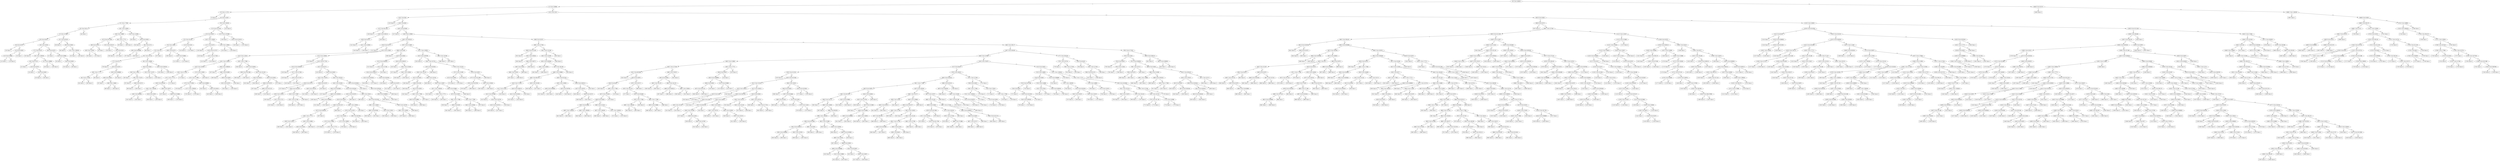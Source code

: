 digraph 8 {
    node [shape=ellipse]
    node [shape=ellipse]
    "(0) 5 Cut=3.86203" -> "(1) 5 Cut=2.00996" [label="<"]
    node [shape=ellipse]
    "(0) 5 Cut=3.86203" -> "(1684) 6 Cut=0.0175" [label=">="]
    node [shape=ellipse]
    "(1) 5 Cut=2.00996" -> "(2) 5 Cut=1.11723" [label="<"]
    node [shape=ellipse]
    "(1) 5 Cut=2.00996" -> "(133) 3 Cut=118.2" [label=">="]
    node [shape=box]
    "(2) 5 Cut=1.11723" -> "(3) Class=0 " [label="<"]
    node [shape=ellipse]
    "(2) 5 Cut=1.11723" -> "(4) 4 Cut=0.14037" [label=">="]
    node [shape=ellipse]
    "(4) 4 Cut=0.14037" -> "(5) 1 Cut=1.77085" [label="<"]
    node [shape=ellipse]
    "(4) 4 Cut=0.14037" -> "(70) 5 Cut=1.85529" [label=">="]
    node [shape=ellipse]
    "(5) 1 Cut=1.77085" -> "(6) 3 Cut=234.15" [label="<"]
    node [shape=ellipse]
    "(5) 1 Cut=1.77085" -> "(45) 1 Cut=2.28556" [label=">="]
    node [shape=ellipse]
    "(6) 3 Cut=234.15" -> "(7) 5 Cut=1.97486" [label="<"]
    node [shape=box]
    "(6) 3 Cut=234.15" -> "(44) Class=1 " [label=">="]
    node [shape=ellipse]
    "(7) 5 Cut=1.97486" -> "(8) 4 Cut=0.05477" [label="<"]
    node [shape=ellipse]
    "(7) 5 Cut=1.97486" -> "(37) 2 Cut=245.025" [label=">="]
    node [shape=ellipse]
    "(8) 4 Cut=0.05477" -> "(9) 6 Cut=0.0375" [label="<"]
    node [shape=ellipse]
    "(8) 4 Cut=0.05477" -> "(16) 2 Cut=130.05" [label=">="]
    node [shape=box]
    "(9) 6 Cut=0.0375" -> "(10) Class=1 " [label="<"]
    node [shape=ellipse]
    "(9) 6 Cut=0.0375" -> "(11) 6 Cut=0.0625" [label=">="]
    node [shape=ellipse]
    "(11) 6 Cut=0.0625" -> "(12) 0 Cut=0.50882" [label="<"]
    node [shape=box]
    "(11) 6 Cut=0.0625" -> "(15) Class=1 " [label=">="]
    node [shape=box]
    "(12) 0 Cut=0.50882" -> "(13) Class=1 " [label="<"]
    node [shape=box]
    "(12) 0 Cut=0.50882" -> "(14) Class=0 " [label=">="]
    node [shape=ellipse]
    "(16) 2 Cut=130.05" -> "(17) 3 Cut=42.875" [label="<"]
    node [shape=ellipse]
    "(16) 2 Cut=130.05" -> "(30) 6 Cut=0.0375" [label=">="]
    node [shape=box]
    "(17) 3 Cut=42.875" -> "(18) Class=0 " [label="<"]
    node [shape=ellipse]
    "(17) 3 Cut=42.875" -> "(19) 1 Cut=1.382029" [label=">="]
    node [shape=ellipse]
    "(19) 1 Cut=1.382029" -> "(20) 3 Cut=57.975" [label="<"]
    node [shape=ellipse]
    "(19) 1 Cut=1.382029" -> "(27) 5 Cut=1.89908" [label=">="]
    node [shape=box]
    "(20) 3 Cut=57.975" -> "(21) Class=1 " [label="<"]
    node [shape=ellipse]
    "(20) 3 Cut=57.975" -> "(22) 6 Cut=0.0375" [label=">="]
    node [shape=box]
    "(22) 6 Cut=0.0375" -> "(23) Class=1 " [label="<"]
    node [shape=ellipse]
    "(22) 6 Cut=0.0375" -> "(24) 6 Cut=0.0625" [label=">="]
    node [shape=box]
    "(24) 6 Cut=0.0625" -> "(25) Class=0 " [label="<"]
    node [shape=box]
    "(24) 6 Cut=0.0625" -> "(26) Class=1 " [label=">="]
    node [shape=box]
    "(27) 5 Cut=1.89908" -> "(28) Class=1 " [label="<"]
    node [shape=box]
    "(27) 5 Cut=1.89908" -> "(29) Class=0 " [label=">="]
    node [shape=box]
    "(30) 6 Cut=0.0375" -> "(31) Class=1 " [label="<"]
    node [shape=ellipse]
    "(30) 6 Cut=0.0375" -> "(32) 0 Cut=0.50882" [label=">="]
    node [shape=box]
    "(32) 0 Cut=0.50882" -> "(33) Class=1 " [label="<"]
    node [shape=ellipse]
    "(32) 0 Cut=0.50882" -> "(34) 6 Cut=0.0625" [label=">="]
    node [shape=box]
    "(34) 6 Cut=0.0625" -> "(35) Class=0 " [label="<"]
    node [shape=box]
    "(34) 6 Cut=0.0625" -> "(36) Class=1 " [label=">="]
    node [shape=box]
    "(37) 2 Cut=245.025" -> "(38) Class=0 " [label="<"]
    node [shape=ellipse]
    "(37) 2 Cut=245.025" -> "(39) 6 Cut=0.0625" [label=">="]
    node [shape=box]
    "(39) 6 Cut=0.0625" -> "(40) Class=0 " [label="<"]
    node [shape=ellipse]
    "(39) 6 Cut=0.0625" -> "(41) 1 Cut=1.382029" [label=">="]
    node [shape=box]
    "(41) 1 Cut=1.382029" -> "(42) Class=1 " [label="<"]
    node [shape=box]
    "(41) 1 Cut=1.382029" -> "(43) Class=0 " [label=">="]
    node [shape=ellipse]
    "(45) 1 Cut=2.28556" -> "(46) 5 Cut=1.98967" [label="<"]
    node [shape=ellipse]
    "(45) 1 Cut=2.28556" -> "(61) 5 Cut=1.91894" [label=">="]
    node [shape=ellipse]
    "(46) 5 Cut=1.98967" -> "(47) 0 Cut=0.011398" [label="<"]
    node [shape=ellipse]
    "(46) 5 Cut=1.98967" -> "(58) 1 Cut=1.77771" [label=">="]
    node [shape=ellipse]
    "(47) 0 Cut=0.011398" -> "(48) 6 Cut=0.0375" [label="<"]
    node [shape=ellipse]
    "(47) 0 Cut=0.011398" -> "(53) 4 Cut=0.025137" [label=">="]
    node [shape=ellipse]
    "(48) 6 Cut=0.0375" -> "(49) 5 Cut=1.97852" [label="<"]
    node [shape=box]
    "(48) 6 Cut=0.0375" -> "(52) Class=1 " [label=">="]
    node [shape=box]
    "(49) 5 Cut=1.97852" -> "(50) Class=1 " [label="<"]
    node [shape=box]
    "(49) 5 Cut=1.97852" -> "(51) Class=0 " [label=">="]
    node [shape=box]
    "(53) 4 Cut=0.025137" -> "(54) Class=1 " [label="<"]
    node [shape=ellipse]
    "(53) 4 Cut=0.025137" -> "(55) 6 Cut=0.015" [label=">="]
    node [shape=box]
    "(55) 6 Cut=0.015" -> "(56) Class=0 " [label="<"]
    node [shape=box]
    "(55) 6 Cut=0.015" -> "(57) Class=1 " [label=">="]
    node [shape=box]
    "(58) 1 Cut=1.77771" -> "(59) Class=1 " [label="<"]
    node [shape=box]
    "(58) 1 Cut=1.77771" -> "(60) Class=0 " [label=">="]
    node [shape=box]
    "(61) 5 Cut=1.91894" -> "(62) Class=1 " [label="<"]
    node [shape=ellipse]
    "(61) 5 Cut=1.91894" -> "(63) 6 Cut=0.0625" [label=">="]
    node [shape=box]
    "(63) 6 Cut=0.0625" -> "(64) Class=0 " [label="<"]
    node [shape=ellipse]
    "(63) 6 Cut=0.0625" -> "(65) 2 Cut=237.5" [label=">="]
    node [shape=ellipse]
    "(65) 2 Cut=237.5" -> "(66) 4 Cut=0.063898" [label="<"]
    node [shape=box]
    "(65) 2 Cut=237.5" -> "(69) Class=1 " [label=">="]
    node [shape=box]
    "(66) 4 Cut=0.063898" -> "(67) Class=0 " [label="<"]
    node [shape=box]
    "(66) 4 Cut=0.063898" -> "(68) Class=1 " [label=">="]
    node [shape=ellipse]
    "(70) 5 Cut=1.85529" -> "(71) 0 Cut=0.511283" [label="<"]
    node [shape=box]
    "(70) 5 Cut=1.85529" -> "(132) Class=0 " [label=">="]
    node [shape=ellipse]
    "(71) 0 Cut=0.511283" -> "(72) 6 Cut=0.0875" [label="<"]
    node [shape=ellipse]
    "(71) 0 Cut=0.511283" -> "(127) 5 Cut=1.672089" [label=">="]
    node [shape=ellipse]
    "(72) 6 Cut=0.0875" -> "(73) 3 Cut=18.1052" [label="<"]
    node [shape=ellipse]
    "(72) 6 Cut=0.0875" -> "(116) 1 Cut=2.28556" [label=">="]
    node [shape=ellipse]
    "(73) 3 Cut=18.1052" -> "(74) 5 Cut=1.6643" [label="<"]
    node [shape=ellipse]
    "(73) 3 Cut=18.1052" -> "(113) 6 Cut=0.015" [label=">="]
    node [shape=ellipse]
    "(74) 5 Cut=1.6643" -> "(75) 2 Cut=16.5" [label="<"]
    node [shape=ellipse]
    "(74) 5 Cut=1.6643" -> "(108) 2 Cut=26.575" [label=">="]
    node [shape=ellipse]
    "(75) 2 Cut=16.5" -> "(76) 1 Cut=2.01724" [label="<"]
    node [shape=box]
    "(75) 2 Cut=16.5" -> "(107) Class=1 " [label=">="]
    node [shape=ellipse]
    "(76) 1 Cut=2.01724" -> "(77) 2 Cut=8.75" [label="<"]
    node [shape=ellipse]
    "(76) 1 Cut=2.01724" -> "(92) 5 Cut=1.46386" [label=">="]
    node [shape=box]
    "(77) 2 Cut=8.75" -> "(78) Class=0 " [label="<"]
    node [shape=ellipse]
    "(77) 2 Cut=8.75" -> "(79) 6 Cut=0.0375" [label=">="]
    node [shape=ellipse]
    "(79) 6 Cut=0.0375" -> "(80) 1 Cut=1.77771" [label="<"]
    node [shape=ellipse]
    "(79) 6 Cut=0.0375" -> "(85) 0 Cut=0.008909" [label=">="]
    node [shape=ellipse]
    "(80) 1 Cut=1.77771" -> "(81) 5 Cut=1.47392" [label="<"]
    node [shape=box]
    "(80) 1 Cut=1.77771" -> "(84) Class=0 " [label=">="]
    node [shape=box]
    "(81) 5 Cut=1.47392" -> "(82) Class=1 " [label="<"]
    node [shape=box]
    "(81) 5 Cut=1.47392" -> "(83) Class=0 " [label=">="]
    node [shape=ellipse]
    "(85) 0 Cut=0.008909" -> "(86) 6 Cut=0.0625" [label="<"]
    node [shape=box]
    "(85) 0 Cut=0.008909" -> "(91) Class=0 " [label=">="]
    node [shape=box]
    "(86) 6 Cut=0.0625" -> "(87) Class=1 " [label="<"]
    node [shape=ellipse]
    "(86) 6 Cut=0.0625" -> "(88) 5 Cut=1.54843" [label=">="]
    node [shape=box]
    "(88) 5 Cut=1.54843" -> "(89) Class=1 " [label="<"]
    node [shape=box]
    "(88) 5 Cut=1.54843" -> "(90) Class=0 " [label=">="]
    node [shape=ellipse]
    "(92) 5 Cut=1.46386" -> "(93) 6 Cut=0.0625" [label="<"]
    node [shape=ellipse]
    "(92) 5 Cut=1.46386" -> "(104) 4 Cut=0.504255" [label=">="]
    node [shape=ellipse]
    "(93) 6 Cut=0.0625" -> "(94) 5 Cut=1.24021" [label="<"]
    node [shape=ellipse]
    "(93) 6 Cut=0.0625" -> "(101) 3 Cut=7.41375" [label=">="]
    node [shape=box]
    "(94) 5 Cut=1.24021" -> "(95) Class=1 " [label="<"]
    node [shape=ellipse]
    "(94) 5 Cut=1.24021" -> "(96) 3 Cut=7.01375" [label=">="]
    node [shape=box]
    "(96) 3 Cut=7.01375" -> "(97) Class=0 " [label="<"]
    node [shape=ellipse]
    "(96) 3 Cut=7.01375" -> "(98) 6 Cut=0.0175" [label=">="]
    node [shape=box]
    "(98) 6 Cut=0.0175" -> "(99) Class=0 " [label="<"]
    node [shape=box]
    "(98) 6 Cut=0.0175" -> "(100) Class=1 " [label=">="]
    node [shape=box]
    "(101) 3 Cut=7.41375" -> "(102) Class=0 " [label="<"]
    node [shape=box]
    "(101) 3 Cut=7.41375" -> "(103) Class=1 " [label=">="]
    node [shape=box]
    "(104) 4 Cut=0.504255" -> "(105) Class=1 " [label="<"]
    node [shape=box]
    "(104) 4 Cut=0.504255" -> "(106) Class=0 " [label=">="]
    node [shape=box]
    "(108) 2 Cut=26.575" -> "(109) Class=0 " [label="<"]
    node [shape=ellipse]
    "(108) 2 Cut=26.575" -> "(110) 3 Cut=16.8802" [label=">="]
    node [shape=box]
    "(110) 3 Cut=16.8802" -> "(111) Class=1 " [label="<"]
    node [shape=box]
    "(110) 3 Cut=16.8802" -> "(112) Class=0 " [label=">="]
    node [shape=box]
    "(113) 6 Cut=0.015" -> "(114) Class=0 " [label="<"]
    node [shape=box]
    "(113) 6 Cut=0.015" -> "(115) Class=1 " [label=">="]
    node [shape=ellipse]
    "(116) 1 Cut=2.28556" -> "(117) 2 Cut=26.575" [label="<"]
    node [shape=ellipse]
    "(116) 1 Cut=2.28556" -> "(124) 5 Cut=1.58656" [label=">="]
    node [shape=box]
    "(117) 2 Cut=26.575" -> "(118) Class=0 " [label="<"]
    node [shape=ellipse]
    "(117) 2 Cut=26.575" -> "(119) 4 Cut=0.157577" [label=">="]
    node [shape=box]
    "(119) 4 Cut=0.157577" -> "(120) Class=0 " [label="<"]
    node [shape=ellipse]
    "(119) 4 Cut=0.157577" -> "(121) 1 Cut=2.27106" [label=">="]
    node [shape=box]
    "(121) 1 Cut=2.27106" -> "(122) Class=1 " [label="<"]
    node [shape=box]
    "(121) 1 Cut=2.27106" -> "(123) Class=0 " [label=">="]
    node [shape=box]
    "(124) 5 Cut=1.58656" -> "(125) Class=1 " [label="<"]
    node [shape=box]
    "(124) 5 Cut=1.58656" -> "(126) Class=0 " [label=">="]
    node [shape=box]
    "(127) 5 Cut=1.672089" -> "(128) Class=1 " [label="<"]
    node [shape=ellipse]
    "(127) 5 Cut=1.672089" -> "(129) 4 Cut=0.254135" [label=">="]
    node [shape=box]
    "(129) 4 Cut=0.254135" -> "(130) Class=1 " [label="<"]
    node [shape=box]
    "(129) 4 Cut=0.254135" -> "(131) Class=0 " [label=">="]
    node [shape=ellipse]
    "(133) 3 Cut=118.2" -> "(134) 2 Cut=58.8" [label="<"]
    node [shape=ellipse]
    "(133) 3 Cut=118.2" -> "(835) 6 Cut=0.0625" [label=">="]
    node [shape=box]
    "(134) 2 Cut=58.8" -> "(135) Class=0 " [label="<"]
    node [shape=ellipse]
    "(134) 2 Cut=58.8" -> "(136) 2 Cut=68.9" [label=">="]
    node [shape=ellipse]
    "(136) 2 Cut=68.9" -> "(137) 3 Cut=40.1335" [label="<"]
    node [shape=ellipse]
    "(136) 2 Cut=68.9" -> "(146) 3 Cut=45.9585" [label=">="]
    node [shape=box]
    "(137) 3 Cut=40.1335" -> "(138) Class=0 " [label="<"]
    node [shape=ellipse]
    "(137) 3 Cut=40.1335" -> "(139) 0 Cut=0.500113" [label=">="]
    node [shape=ellipse]
    "(139) 0 Cut=0.500113" -> "(140) 6 Cut=0.0375" [label="<"]
    node [shape=box]
    "(139) 0 Cut=0.500113" -> "(145) Class=1 " [label=">="]
    node [shape=box]
    "(140) 6 Cut=0.0375" -> "(141) Class=0 " [label="<"]
    node [shape=ellipse]
    "(140) 6 Cut=0.0375" -> "(142) 1 Cut=2.28556" [label=">="]
    node [shape=box]
    "(142) 1 Cut=2.28556" -> "(143) Class=0 " [label="<"]
    node [shape=box]
    "(142) 1 Cut=2.28556" -> "(144) Class=1 " [label=">="]
    node [shape=box]
    "(146) 3 Cut=45.9585" -> "(147) Class=0 " [label="<"]
    node [shape=ellipse]
    "(146) 3 Cut=45.9585" -> "(148) 5 Cut=3.29949" [label=">="]
    node [shape=ellipse]
    "(148) 5 Cut=3.29949" -> "(149) 2 Cut=209.425" [label="<"]
    node [shape=ellipse]
    "(148) 5 Cut=3.29949" -> "(388) 6 Cut=0.0375" [label=">="]
    node [shape=ellipse]
    "(149) 2 Cut=209.425" -> "(150) 6 Cut=0.0175" [label="<"]
    node [shape=ellipse]
    "(149) 2 Cut=209.425" -> "(307) 3 Cut=115.669" [label=">="]
    node [shape=box]
    "(150) 6 Cut=0.0175" -> "(151) Class=0 " [label="<"]
    node [shape=ellipse]
    "(150) 6 Cut=0.0175" -> "(152) 5 Cut=2.29367" [label=">="]
    node [shape=ellipse]
    "(152) 5 Cut=2.29367" -> "(153) 5 Cut=2.22613" [label="<"]
    node [shape=ellipse]
    "(152) 5 Cut=2.29367" -> "(212) 5 Cut=2.66591" [label=">="]
    node [shape=ellipse]
    "(153) 5 Cut=2.22613" -> "(154) 1 Cut=2.28556" [label="<"]
    node [shape=ellipse]
    "(153) 5 Cut=2.22613" -> "(195) 1 Cut=1.77085" [label=">="]
    node [shape=ellipse]
    "(154) 1 Cut=2.28556" -> "(155) 5 Cut=2.09762" [label="<"]
    node [shape=ellipse]
    "(154) 1 Cut=2.28556" -> "(186) 5 Cut=2.069259" [label=">="]
    node [shape=ellipse]
    "(155) 5 Cut=2.09762" -> "(156) 1 Cut=2.27106" [label="<"]
    node [shape=ellipse]
    "(155) 5 Cut=2.09762" -> "(173) 5 Cut=2.19556" [label=">="]
    node [shape=ellipse]
    "(156) 1 Cut=2.27106" -> "(157) 1 Cut=1.77771" [label="<"]
    node [shape=box]
    "(156) 1 Cut=2.27106" -> "(172) Class=1 " [label=">="]
    node [shape=ellipse]
    "(157) 1 Cut=1.77771" -> "(158) 3 Cut=58.0334" [label="<"]
    node [shape=box]
    "(157) 1 Cut=1.77771" -> "(171) Class=0 " [label=">="]
    node [shape=ellipse]
    "(158) 3 Cut=58.0334" -> "(159) 1 Cut=1.382029" [label="<"]
    node [shape=ellipse]
    "(158) 3 Cut=58.0334" -> "(166) 5 Cut=2.08777" [label=">="]
    node [shape=ellipse]
    "(159) 1 Cut=1.382029" -> "(160) 3 Cut=49.8834" [label="<"]
    node [shape=ellipse]
    "(159) 1 Cut=1.382029" -> "(163) 6 Cut=0.0875" [label=">="]
    node [shape=box]
    "(160) 3 Cut=49.8834" -> "(161) Class=0 " [label="<"]
    node [shape=box]
    "(160) 3 Cut=49.8834" -> "(162) Class=1 " [label=">="]
    node [shape=box]
    "(163) 6 Cut=0.0875" -> "(164) Class=1 " [label="<"]
    node [shape=box]
    "(163) 6 Cut=0.0875" -> "(165) Class=0 " [label=">="]
    node [shape=box]
    "(166) 5 Cut=2.08777" -> "(167) Class=0 " [label="<"]
    node [shape=ellipse]
    "(166) 5 Cut=2.08777" -> "(168) 0 Cut=0.50882" [label=">="]
    node [shape=box]
    "(168) 0 Cut=0.50882" -> "(169) Class=1 " [label="<"]
    node [shape=box]
    "(168) 0 Cut=0.50882" -> "(170) Class=0 " [label=">="]
    node [shape=ellipse]
    "(173) 5 Cut=2.19556" -> "(174) 1 Cut=1.77085" [label="<"]
    node [shape=box]
    "(173) 5 Cut=2.19556" -> "(185) Class=0 " [label=">="]
    node [shape=ellipse]
    "(174) 1 Cut=1.77085" -> "(175) 3 Cut=72.5934" [label="<"]
    node [shape=ellipse]
    "(174) 1 Cut=1.77085" -> "(180) 4 Cut=0.06908" [label=">="]
    node [shape=box]
    "(175) 3 Cut=72.5934" -> "(176) Class=0 " [label="<"]
    node [shape=ellipse]
    "(175) 3 Cut=72.5934" -> "(177) 1 Cut=1.382029" [label=">="]
    node [shape=box]
    "(177) 1 Cut=1.382029" -> "(178) Class=0 " [label="<"]
    node [shape=box]
    "(177) 1 Cut=1.382029" -> "(179) Class=1 " [label=">="]
    node [shape=box]
    "(180) 4 Cut=0.06908" -> "(181) Class=0 " [label="<"]
    node [shape=ellipse]
    "(180) 4 Cut=0.06908" -> "(182) 0 Cut=9e-05" [label=">="]
    node [shape=box]
    "(182) 0 Cut=9e-05" -> "(183) Class=1 " [label="<"]
    node [shape=box]
    "(182) 0 Cut=9e-05" -> "(184) Class=0 " [label=">="]
    node [shape=box]
    "(186) 5 Cut=2.069259" -> "(187) Class=1 " [label="<"]
    node [shape=ellipse]
    "(186) 5 Cut=2.069259" -> "(188) 3 Cut=91.8959" [label=">="]
    node [shape=box]
    "(188) 3 Cut=91.8959" -> "(189) Class=0 " [label="<"]
    node [shape=ellipse]
    "(188) 3 Cut=91.8959" -> "(190) 6 Cut=0.0625" [label=">="]
    node [shape=ellipse]
    "(190) 6 Cut=0.0625" -> "(191) 6 Cut=0.0375" [label="<"]
    node [shape=box]
    "(190) 6 Cut=0.0625" -> "(194) Class=1 " [label=">="]
    node [shape=box]
    "(191) 6 Cut=0.0375" -> "(192) Class=1 " [label="<"]
    node [shape=box]
    "(191) 6 Cut=0.0375" -> "(193) Class=0 " [label=">="]
    node [shape=box]
    "(195) 1 Cut=1.77085" -> "(196) Class=0 " [label="<"]
    node [shape=ellipse]
    "(195) 1 Cut=1.77085" -> "(197) 4 Cut=0.04622" [label=">="]
    node [shape=ellipse]
    "(197) 4 Cut=0.04622" -> "(198) 0 Cut=0.011398" [label="<"]
    node [shape=ellipse]
    "(197) 4 Cut=0.04622" -> "(201) 2 Cut=152.425" [label=">="]
    node [shape=box]
    "(198) 0 Cut=0.011398" -> "(199) Class=1 " [label="<"]
    node [shape=box]
    "(198) 0 Cut=0.011398" -> "(200) Class=0 " [label=">="]
    node [shape=ellipse]
    "(201) 2 Cut=152.425" -> "(202) 0 Cut=9e-05" [label="<"]
    node [shape=ellipse]
    "(201) 2 Cut=152.425" -> "(205) 6 Cut=0.0625" [label=">="]
    node [shape=box]
    "(202) 0 Cut=9e-05" -> "(203) Class=1 " [label="<"]
    node [shape=box]
    "(202) 0 Cut=9e-05" -> "(204) Class=0 " [label=">="]
    node [shape=ellipse]
    "(205) 6 Cut=0.0625" -> "(206) 6 Cut=0.0375" [label="<"]
    node [shape=box]
    "(205) 6 Cut=0.0625" -> "(211) Class=1 " [label=">="]
    node [shape=box]
    "(206) 6 Cut=0.0375" -> "(207) Class=1 " [label="<"]
    node [shape=ellipse]
    "(206) 6 Cut=0.0375" -> "(208) 0 Cut=0.011372" [label=">="]
    node [shape=box]
    "(208) 0 Cut=0.011372" -> "(209) Class=1 " [label="<"]
    node [shape=box]
    "(208) 0 Cut=0.011372" -> "(210) Class=0 " [label=">="]
    node [shape=box]
    "(212) 5 Cut=2.66591" -> "(213) Class=0 " [label="<"]
    node [shape=ellipse]
    "(212) 5 Cut=2.66591" -> "(214) 3 Cut=47.7703" [label=">="]
    node [shape=ellipse]
    "(214) 3 Cut=47.7703" -> "(215) 0 Cut=0.000203" [label="<"]
    node [shape=ellipse]
    "(214) 3 Cut=47.7703" -> "(222) 3 Cut=63.571" [label=">="]
    node [shape=box]
    "(215) 0 Cut=0.000203" -> "(216) Class=0 " [label="<"]
    node [shape=ellipse]
    "(215) 0 Cut=0.000203" -> "(217) 1 Cut=2.27106" [label=">="]
    node [shape=box]
    "(217) 1 Cut=2.27106" -> "(218) Class=0 " [label="<"]
    node [shape=ellipse]
    "(217) 1 Cut=2.27106" -> "(219) 3 Cut=47.3707" [label=">="]
    node [shape=box]
    "(219) 3 Cut=47.3707" -> "(220) Class=0 " [label="<"]
    node [shape=box]
    "(219) 3 Cut=47.3707" -> "(221) Class=1 " [label=">="]
    node [shape=box]
    "(222) 3 Cut=63.571" -> "(223) Class=0 " [label="<"]
    node [shape=ellipse]
    "(222) 3 Cut=63.571" -> "(224) 6 Cut=0.0625" [label=">="]
    node [shape=ellipse]
    "(224) 6 Cut=0.0625" -> "(225) 2 Cut=178.675" [label="<"]
    node [shape=ellipse]
    "(224) 6 Cut=0.0625" -> "(244) 3 Cut=100.023" [label=">="]
    node [shape=ellipse]
    "(225) 2 Cut=178.675" -> "(226) 6 Cut=0.0375" [label="<"]
    node [shape=ellipse]
    "(225) 2 Cut=178.675" -> "(239) 6 Cut=0.0375" [label=">="]
    node [shape=box]
    "(226) 6 Cut=0.0375" -> "(227) Class=0 " [label="<"]
    node [shape=ellipse]
    "(226) 6 Cut=0.0375" -> "(228) 4 Cut=0.021597" [label=">="]
    node [shape=ellipse]
    "(228) 4 Cut=0.021597" -> "(229) 5 Cut=3.25613" [label="<"]
    node [shape=ellipse]
    "(228) 4 Cut=0.021597" -> "(234) 5 Cut=2.73667" [label=">="]
    node [shape=box]
    "(229) 5 Cut=3.25613" -> "(230) Class=0 " [label="<"]
    node [shape=ellipse]
    "(229) 5 Cut=3.25613" -> "(231) 1 Cut=2.2712" [label=">="]
    node [shape=box]
    "(231) 1 Cut=2.2712" -> "(232) Class=1 " [label="<"]
    node [shape=box]
    "(231) 1 Cut=2.2712" -> "(233) Class=0 " [label=">="]
    node [shape=ellipse]
    "(234) 5 Cut=2.73667" -> "(235) 1 Cut=2.27106" [label="<"]
    node [shape=box]
    "(234) 5 Cut=2.73667" -> "(238) Class=0 " [label=">="]
    node [shape=box]
    "(235) 1 Cut=2.27106" -> "(236) Class=0 " [label="<"]
    node [shape=box]
    "(235) 1 Cut=2.27106" -> "(237) Class=1 " [label=">="]
    node [shape=ellipse]
    "(239) 6 Cut=0.0375" -> "(240) 3 Cut=100.023" [label="<"]
    node [shape=box]
    "(239) 6 Cut=0.0375" -> "(243) Class=0 " [label=">="]
    node [shape=box]
    "(240) 3 Cut=100.023" -> "(241) Class=1 " [label="<"]
    node [shape=box]
    "(240) 3 Cut=100.023" -> "(242) Class=0 " [label=">="]
    node [shape=ellipse]
    "(244) 3 Cut=100.023" -> "(245) 5 Cut=3.02304" [label="<"]
    node [shape=ellipse]
    "(244) 3 Cut=100.023" -> "(300) 4 Cut=0.018339" [label=">="]
    node [shape=ellipse]
    "(245) 5 Cut=3.02304" -> "(246) 4 Cut=0.035409" [label="<"]
    node [shape=ellipse]
    "(245) 5 Cut=3.02304" -> "(253) 0 Cut=0.020104" [label=">="]
    node [shape=box]
    "(246) 4 Cut=0.035409" -> "(247) Class=0 " [label="<"]
    node [shape=ellipse]
    "(246) 4 Cut=0.035409" -> "(248) 0 Cut=0.000203" [label=">="]
    node [shape=box]
    "(248) 0 Cut=0.000203" -> "(249) Class=0 " [label="<"]
    node [shape=ellipse]
    "(248) 0 Cut=0.000203" -> "(250) 0 Cut=0.008935" [label=">="]
    node [shape=box]
    "(250) 0 Cut=0.008935" -> "(251) Class=1 " [label="<"]
    node [shape=box]
    "(250) 0 Cut=0.008935" -> "(252) Class=0 " [label=">="]
    node [shape=ellipse]
    "(253) 0 Cut=0.020104" -> "(254) 4 Cut=0.023574" [label="<"]
    node [shape=ellipse]
    "(253) 0 Cut=0.020104" -> "(285) 2 Cut=130.05" [label=">="]
    node [shape=ellipse]
    "(254) 4 Cut=0.023574" -> "(255) 6 Cut=0.0875" [label="<"]
    node [shape=box]
    "(254) 4 Cut=0.023574" -> "(284) Class=0 " [label=">="]
    node [shape=ellipse]
    "(255) 6 Cut=0.0875" -> "(256) 3 Cut=93.1237" [label="<"]
    node [shape=ellipse]
    "(255) 6 Cut=0.0875" -> "(269) 1 Cut=2.28556" [label=">="]
    node [shape=ellipse]
    "(256) 3 Cut=93.1237" -> "(257) 0 Cut=0.000203" [label="<"]
    node [shape=box]
    "(256) 3 Cut=93.1237" -> "(268) Class=1 " [label=">="]
    node [shape=ellipse]
    "(257) 0 Cut=0.000203" -> "(258) 1 Cut=1.77771" [label="<"]
    node [shape=box]
    "(257) 0 Cut=0.000203" -> "(267) Class=0 " [label=">="]
    node [shape=ellipse]
    "(258) 1 Cut=1.77771" -> "(259) 5 Cut=3.25613" [label="<"]
    node [shape=ellipse]
    "(258) 1 Cut=1.77771" -> "(262) 5 Cut=3.16962" [label=">="]
    node [shape=box]
    "(259) 5 Cut=3.25613" -> "(260) Class=1 " [label="<"]
    node [shape=box]
    "(259) 5 Cut=3.25613" -> "(261) Class=0 " [label=">="]
    node [shape=ellipse]
    "(262) 5 Cut=3.16962" -> "(263) 0 Cut=2e-06" [label="<"]
    node [shape=box]
    "(262) 5 Cut=3.16962" -> "(266) Class=0 " [label=">="]
    node [shape=box]
    "(263) 0 Cut=2e-06" -> "(264) Class=0 " [label="<"]
    node [shape=box]
    "(263) 0 Cut=2e-06" -> "(265) Class=1 " [label=">="]
    node [shape=ellipse]
    "(269) 1 Cut=2.28556" -> "(270) 5 Cut=3.21479" [label="<"]
    node [shape=box]
    "(269) 1 Cut=2.28556" -> "(283) Class=1 " [label=">="]
    node [shape=ellipse]
    "(270) 5 Cut=3.21479" -> "(271) 1 Cut=2.0316" [label="<"]
    node [shape=ellipse]
    "(270) 5 Cut=3.21479" -> "(280) 3 Cut=80.5841" [label=">="]
    node [shape=ellipse]
    "(271) 1 Cut=2.0316" -> "(272) 5 Cut=3.16962" [label="<"]
    node [shape=ellipse]
    "(271) 1 Cut=2.0316" -> "(277) 5 Cut=3.08823" [label=">="]
    node [shape=box]
    "(272) 5 Cut=3.16962" -> "(273) Class=0 " [label="<"]
    node [shape=ellipse]
    "(272) 5 Cut=3.16962" -> "(274) 1 Cut=1.77771" [label=">="]
    node [shape=box]
    "(274) 1 Cut=1.77771" -> "(275) Class=1 " [label="<"]
    node [shape=box]
    "(274) 1 Cut=1.77771" -> "(276) Class=0 " [label=">="]
    node [shape=box]
    "(277) 5 Cut=3.08823" -> "(278) Class=1 " [label="<"]
    node [shape=box]
    "(277) 5 Cut=3.08823" -> "(279) Class=0 " [label=">="]
    node [shape=box]
    "(280) 3 Cut=80.5841" -> "(281) Class=0 " [label="<"]
    node [shape=box]
    "(280) 3 Cut=80.5841" -> "(282) Class=1 " [label=">="]
    node [shape=box]
    "(285) 2 Cut=130.05" -> "(286) Class=1 " [label="<"]
    node [shape=ellipse]
    "(285) 2 Cut=130.05" -> "(287) 4 Cut=0.021292" [label=">="]
    node [shape=ellipse]
    "(287) 4 Cut=0.021292" -> "(288) 1 Cut=1.62835" [label="<"]
    node [shape=ellipse]
    "(287) 4 Cut=0.021292" -> "(295) 5 Cut=3.03729" [label=">="]
    node [shape=ellipse]
    "(288) 1 Cut=1.62835" -> "(289) 3 Cut=80.5841" [label="<"]
    node [shape=ellipse]
    "(288) 1 Cut=1.62835" -> "(292) 5 Cut=3.25613" [label=">="]
    node [shape=box]
    "(289) 3 Cut=80.5841" -> "(290) Class=0 " [label="<"]
    node [shape=box]
    "(289) 3 Cut=80.5841" -> "(291) Class=1 " [label=">="]
    node [shape=box]
    "(292) 5 Cut=3.25613" -> "(293) Class=0 " [label="<"]
    node [shape=box]
    "(292) 5 Cut=3.25613" -> "(294) Class=1 " [label=">="]
    node [shape=ellipse]
    "(295) 5 Cut=3.03729" -> "(296) 1 Cut=1.62835" [label="<"]
    node [shape=box]
    "(295) 5 Cut=3.03729" -> "(299) Class=0 " [label=">="]
    node [shape=box]
    "(296) 1 Cut=1.62835" -> "(297) Class=0 " [label="<"]
    node [shape=box]
    "(296) 1 Cut=1.62835" -> "(298) Class=1 " [label=">="]
    node [shape=box]
    "(300) 4 Cut=0.018339" -> "(301) Class=0 " [label="<"]
    node [shape=ellipse]
    "(300) 4 Cut=0.018339" -> "(302) 0 Cut=0.020104" [label=">="]
    node [shape=ellipse]
    "(302) 0 Cut=0.020104" -> "(303) 0 Cut=0.008935" [label="<"]
    node [shape=box]
    "(302) 0 Cut=0.020104" -> "(306) Class=0 " [label=">="]
    node [shape=box]
    "(303) 0 Cut=0.008935" -> "(304) Class=0 " [label="<"]
    node [shape=box]
    "(303) 0 Cut=0.008935" -> "(305) Class=1 " [label=">="]
    node [shape=ellipse]
    "(307) 3 Cut=115.669" -> "(308) 0 Cut=2e-06" [label="<"]
    node [shape=ellipse]
    "(307) 3 Cut=115.669" -> "(331) 1 Cut=2.28556" [label=">="]
    node [shape=box]
    "(308) 0 Cut=2e-06" -> "(309) Class=1 " [label="<"]
    node [shape=ellipse]
    "(308) 0 Cut=2e-06" -> "(310) 6 Cut=0.0625" [label=">="]
    node [shape=ellipse]
    "(310) 6 Cut=0.0625" -> "(311) 0 Cut=0.000203" [label="<"]
    node [shape=ellipse]
    "(310) 6 Cut=0.0625" -> "(324) 4 Cut=0.038215" [label=">="]
    node [shape=box]
    "(311) 0 Cut=0.000203" -> "(312) Class=0 " [label="<"]
    node [shape=ellipse]
    "(311) 0 Cut=0.000203" -> "(313) 1 Cut=2.27106" [label=">="]
    node [shape=ellipse]
    "(313) 1 Cut=2.27106" -> "(314) 4 Cut=0.038215" [label="<"]
    node [shape=box]
    "(313) 1 Cut=2.27106" -> "(323) Class=1 " [label=">="]
    node [shape=ellipse]
    "(314) 4 Cut=0.038215" -> "(315) 0 Cut=0.020104" [label="<"]
    node [shape=ellipse]
    "(314) 4 Cut=0.038215" -> "(318) 0 Cut=0.020104" [label=">="]
    node [shape=box]
    "(315) 0 Cut=0.020104" -> "(316) Class=1 " [label="<"]
    node [shape=box]
    "(315) 0 Cut=0.020104" -> "(317) Class=0 " [label=">="]
    node [shape=box]
    "(318) 0 Cut=0.020104" -> "(319) Class=0 " [label="<"]
    node [shape=ellipse]
    "(318) 0 Cut=0.020104" -> "(320) 6 Cut=0.0375" [label=">="]
    node [shape=box]
    "(320) 6 Cut=0.0375" -> "(321) Class=1 " [label="<"]
    node [shape=box]
    "(320) 6 Cut=0.0375" -> "(322) Class=0 " [label=">="]
    node [shape=box]
    "(324) 4 Cut=0.038215" -> "(325) Class=1 " [label="<"]
    node [shape=ellipse]
    "(324) 4 Cut=0.038215" -> "(326) 1 Cut=2.01038" [label=">="]
    node [shape=box]
    "(326) 1 Cut=2.01038" -> "(327) Class=0 " [label="<"]
    node [shape=ellipse]
    "(326) 1 Cut=2.01038" -> "(328) 1 Cut=2.28556" [label=">="]
    node [shape=box]
    "(328) 1 Cut=2.28556" -> "(329) Class=1 " [label="<"]
    node [shape=box]
    "(328) 1 Cut=2.28556" -> "(330) Class=0 " [label=">="]
    node [shape=ellipse]
    "(331) 1 Cut=2.28556" -> "(332) 5 Cut=2.626789" [label="<"]
    node [shape=ellipse]
    "(331) 1 Cut=2.28556" -> "(385) 3 Cut=116.385" [label=">="]
    node [shape=box]
    "(332) 5 Cut=2.626789" -> "(333) Class=0 " [label="<"]
    node [shape=ellipse]
    "(332) 5 Cut=2.626789" -> "(334) 1 Cut=2.01724" [label=">="]
    node [shape=ellipse]
    "(334) 1 Cut=2.01724" -> "(335) 4 Cut=0.025545" [label="<"]
    node [shape=ellipse]
    "(334) 1 Cut=2.01724" -> "(370) 3 Cut=116.576" [label=">="]
    node [shape=ellipse]
    "(335) 4 Cut=0.025545" -> "(336) 3 Cut=116.152" [label="<"]
    node [shape=box]
    "(335) 4 Cut=0.025545" -> "(369) Class=0 " [label=">="]
    node [shape=ellipse]
    "(336) 3 Cut=116.152" -> "(337) 0 Cut=9e-05" [label="<"]
    node [shape=ellipse]
    "(336) 3 Cut=116.152" -> "(348) 3 Cut=116.342" [label=">="]
    node [shape=box]
    "(337) 0 Cut=9e-05" -> "(338) Class=0 " [label="<"]
    node [shape=ellipse]
    "(337) 0 Cut=9e-05" -> "(339) 6 Cut=0.04" [label=">="]
    node [shape=box]
    "(339) 6 Cut=0.04" -> "(340) Class=0 " [label="<"]
    node [shape=ellipse]
    "(339) 6 Cut=0.04" -> "(341) 6 Cut=0.0875" [label=">="]
    node [shape=box]
    "(341) 6 Cut=0.0875" -> "(342) Class=1 " [label="<"]
    node [shape=ellipse]
    "(341) 6 Cut=0.0875" -> "(343) 1 Cut=1.77085" [label=">="]
    node [shape=ellipse]
    "(343) 1 Cut=1.77085" -> "(344) 0 Cut=0.50882" [label="<"]
    node [shape=box]
    "(343) 1 Cut=1.77085" -> "(347) Class=1 " [label=">="]
    node [shape=box]
    "(344) 0 Cut=0.50882" -> "(345) Class=0 " [label="<"]
    node [shape=box]
    "(344) 0 Cut=0.50882" -> "(346) Class=1 " [label=">="]
    node [shape=box]
    "(348) 3 Cut=116.342" -> "(349) Class=0 " [label="<"]
    node [shape=ellipse]
    "(348) 3 Cut=116.342" -> "(350) 5 Cut=3.10657" [label=">="]
    node [shape=ellipse]
    "(350) 5 Cut=3.10657" -> "(351) 1 Cut=1.382029" [label="<"]
    node [shape=ellipse]
    "(350) 5 Cut=3.10657" -> "(356) 0 Cut=0.50882" [label=">="]
    node [shape=box]
    "(351) 1 Cut=1.382029" -> "(352) Class=1 " [label="<"]
    node [shape=ellipse]
    "(351) 1 Cut=1.382029" -> "(353) 1 Cut=1.77771" [label=">="]
    node [shape=box]
    "(353) 1 Cut=1.77771" -> "(354) Class=0 " [label="<"]
    node [shape=box]
    "(353) 1 Cut=1.77771" -> "(355) Class=1 " [label=">="]
    node [shape=ellipse]
    "(356) 0 Cut=0.50882" -> "(357) 6 Cut=0.0875" [label="<"]
    node [shape=box]
    "(356) 0 Cut=0.50882" -> "(368) Class=0 " [label=">="]
    node [shape=ellipse]
    "(357) 6 Cut=0.0875" -> "(358) 1 Cut=1.77085" [label="<"]
    node [shape=ellipse]
    "(357) 6 Cut=0.0875" -> "(363) 1 Cut=1.77085" [label=">="]
    node [shape=box]
    "(358) 1 Cut=1.77085" -> "(359) Class=1 " [label="<"]
    node [shape=ellipse]
    "(358) 1 Cut=1.77085" -> "(360) 0 Cut=9e-05" [label=">="]
    node [shape=box]
    "(360) 0 Cut=9e-05" -> "(361) Class=1 " [label="<"]
    node [shape=box]
    "(360) 0 Cut=9e-05" -> "(362) Class=0 " [label=">="]
    node [shape=ellipse]
    "(363) 1 Cut=1.77085" -> "(364) 5 Cut=3.20346" [label="<"]
    node [shape=box]
    "(363) 1 Cut=1.77085" -> "(367) Class=0 " [label=">="]
    node [shape=box]
    "(364) 5 Cut=3.20346" -> "(365) Class=1 " [label="<"]
    node [shape=box]
    "(364) 5 Cut=3.20346" -> "(366) Class=0 " [label=">="]
    node [shape=ellipse]
    "(370) 3 Cut=116.576" -> "(371) 3 Cut=115.995" [label="<"]
    node [shape=ellipse]
    "(370) 3 Cut=116.576" -> "(376) 6 Cut=0.0875" [label=">="]
    node [shape=ellipse]
    "(371) 3 Cut=115.995" -> "(372) 6 Cut=0.0625" [label="<"]
    node [shape=box]
    "(371) 3 Cut=115.995" -> "(375) Class=0 " [label=">="]
    node [shape=box]
    "(372) 6 Cut=0.0625" -> "(373) Class=0 " [label="<"]
    node [shape=box]
    "(372) 6 Cut=0.0625" -> "(374) Class=1 " [label=">="]
    node [shape=ellipse]
    "(376) 6 Cut=0.0875" -> "(377) 0 Cut=0.011398" [label="<"]
    node [shape=box]
    "(376) 6 Cut=0.0875" -> "(384) Class=0 " [label=">="]
    node [shape=ellipse]
    "(377) 0 Cut=0.011398" -> "(378) 4 Cut=0.015706" [label="<"]
    node [shape=ellipse]
    "(377) 0 Cut=0.011398" -> "(381) 5 Cut=3.20346" [label=">="]
    node [shape=box]
    "(378) 4 Cut=0.015706" -> "(379) Class=1 " [label="<"]
    node [shape=box]
    "(378) 4 Cut=0.015706" -> "(380) Class=0 " [label=">="]
    node [shape=box]
    "(381) 5 Cut=3.20346" -> "(382) Class=1 " [label="<"]
    node [shape=box]
    "(381) 5 Cut=3.20346" -> "(383) Class=0 " [label=">="]
    node [shape=box]
    "(385) 3 Cut=116.385" -> "(386) Class=0 " [label="<"]
    node [shape=box]
    "(385) 3 Cut=116.385" -> "(387) Class=1 " [label=">="]
    node [shape=ellipse]
    "(388) 6 Cut=0.0375" -> "(389) 1 Cut=2.27106" [label="<"]
    node [shape=ellipse]
    "(388) 6 Cut=0.0375" -> "(446) 3 Cut=108.177" [label=">="]
    node [shape=ellipse]
    "(389) 1 Cut=2.27106" -> "(390) 0 Cut=0.511283" [label="<"]
    node [shape=ellipse]
    "(389) 1 Cut=2.27106" -> "(401) 3 Cut=114.248" [label=">="]
    node [shape=box]
    "(390) 0 Cut=0.511283" -> "(391) Class=0 " [label="<"]
    node [shape=ellipse]
    "(390) 0 Cut=0.511283" -> "(392) 5 Cut=3.60244" [label=">="]
    node [shape=box]
    "(392) 5 Cut=3.60244" -> "(393) Class=0 " [label="<"]
    node [shape=ellipse]
    "(392) 5 Cut=3.60244" -> "(394) 5 Cut=3.66771" [label=">="]
    node [shape=ellipse]
    "(394) 5 Cut=3.66771" -> "(395) 2 Cut=130.05" [label="<"]
    node [shape=box]
    "(394) 5 Cut=3.66771" -> "(400) Class=0 " [label=">="]
    node [shape=ellipse]
    "(395) 2 Cut=130.05" -> "(396) 2 Cut=110.95" [label="<"]
    node [shape=box]
    "(395) 2 Cut=130.05" -> "(399) Class=1 " [label=">="]
    node [shape=box]
    "(396) 2 Cut=110.95" -> "(397) Class=1 " [label="<"]
    node [shape=box]
    "(396) 2 Cut=110.95" -> "(398) Class=0 " [label=">="]
    node [shape=ellipse]
    "(401) 3 Cut=114.248" -> "(402) 3 Cut=110.949" [label="<"]
    node [shape=box]
    "(401) 3 Cut=114.248" -> "(445) Class=1 " [label=">="]
    node [shape=ellipse]
    "(402) 3 Cut=110.949" -> "(403) 4 Cut=0.005942" [label="<"]
    node [shape=box]
    "(402) 3 Cut=110.949" -> "(444) Class=0 " [label=">="]
    node [shape=ellipse]
    "(403) 4 Cut=0.005942" -> "(404) 1 Cut=2.28556" [label="<"]
    node [shape=ellipse]
    "(403) 4 Cut=0.005942" -> "(407) 3 Cut=106.166" [label=">="]
    node [shape=box]
    "(404) 1 Cut=2.28556" -> "(405) Class=1 " [label="<"]
    node [shape=box]
    "(404) 1 Cut=2.28556" -> "(406) Class=0 " [label=">="]
    node [shape=ellipse]
    "(407) 3 Cut=106.166" -> "(408) 5 Cut=3.59808" [label="<"]
    node [shape=box]
    "(407) 3 Cut=106.166" -> "(443) Class=0 " [label=">="]
    node [shape=ellipse]
    "(408) 5 Cut=3.59808" -> "(409) 3 Cut=96.0725" [label="<"]
    node [shape=ellipse]
    "(408) 5 Cut=3.59808" -> "(428) 3 Cut=92.5319" [label=">="]
    node [shape=ellipse]
    "(409) 3 Cut=96.0725" -> "(410) 3 Cut=71.5545" [label="<"]
    node [shape=ellipse]
    "(409) 3 Cut=96.0725" -> "(425) 3 Cut=103.001" [label=">="]
    node [shape=ellipse]
    "(410) 3 Cut=71.5545" -> "(411) 2 Cut=110.95" [label="<"]
    node [shape=ellipse]
    "(410) 3 Cut=71.5545" -> "(420) 0 Cut=0.000115" [label=">="]
    node [shape=ellipse]
    "(411) 2 Cut=110.95" -> "(412) 3 Cut=50.3498" [label="<"]
    node [shape=box]
    "(411) 2 Cut=110.95" -> "(419) Class=0 " [label=">="]
    node [shape=box]
    "(412) 3 Cut=50.3498" -> "(413) Class=0 " [label="<"]
    node [shape=ellipse]
    "(412) 3 Cut=50.3498" -> "(414) 5 Cut=3.45756" [label=">="]
    node [shape=ellipse]
    "(414) 5 Cut=3.45756" -> "(415) 4 Cut=0.019712" [label="<"]
    node [shape=box]
    "(414) 5 Cut=3.45756" -> "(418) Class=1 " [label=">="]
    node [shape=box]
    "(415) 4 Cut=0.019712" -> "(416) Class=0 " [label="<"]
    node [shape=box]
    "(415) 4 Cut=0.019712" -> "(417) Class=1 " [label=">="]
    node [shape=ellipse]
    "(420) 0 Cut=0.000115" -> "(421) 4 Cut=0.010013" [label="<"]
    node [shape=box]
    "(420) 0 Cut=0.000115" -> "(424) Class=1 " [label=">="]
    node [shape=box]
    "(421) 4 Cut=0.010013" -> "(422) Class=1 " [label="<"]
    node [shape=box]
    "(421) 4 Cut=0.010013" -> "(423) Class=0 " [label=">="]
    node [shape=box]
    "(425) 3 Cut=103.001" -> "(426) Class=0 " [label="<"]
    node [shape=box]
    "(425) 3 Cut=103.001" -> "(427) Class=1 " [label=">="]
    node [shape=ellipse]
    "(428) 3 Cut=92.5319" -> "(429) 1 Cut=2.28556" [label="<"]
    node [shape=ellipse]
    "(428) 3 Cut=92.5319" -> "(436) 0 Cut=0.000115" [label=">="]
    node [shape=ellipse]
    "(429) 1 Cut=2.28556" -> "(430) 4 Cut=0.008645" [label="<"]
    node [shape=ellipse]
    "(429) 1 Cut=2.28556" -> "(433) 4 Cut=0.00756" [label=">="]
    node [shape=box]
    "(430) 4 Cut=0.008645" -> "(431) Class=0 " [label="<"]
    node [shape=box]
    "(430) 4 Cut=0.008645" -> "(432) Class=1 " [label=">="]
    node [shape=box]
    "(433) 4 Cut=0.00756" -> "(434) Class=1 " [label="<"]
    node [shape=box]
    "(433) 4 Cut=0.00756" -> "(435) Class=0 " [label=">="]
    node [shape=ellipse]
    "(436) 0 Cut=0.000115" -> "(437) 5 Cut=3.62575" [label="<"]
    node [shape=box]
    "(436) 0 Cut=0.000115" -> "(442) Class=1 " [label=">="]
    node [shape=box]
    "(437) 5 Cut=3.62575" -> "(438) Class=0 " [label="<"]
    node [shape=ellipse]
    "(437) 5 Cut=3.62575" -> "(439) 6 Cut=0.0175" [label=">="]
    node [shape=box]
    "(439) 6 Cut=0.0175" -> "(440) Class=0 " [label="<"]
    node [shape=box]
    "(439) 6 Cut=0.0175" -> "(441) Class=1 " [label=">="]
    node [shape=ellipse]
    "(446) 3 Cut=108.177" -> "(447) 3 Cut=104.618" [label="<"]
    node [shape=ellipse]
    "(446) 3 Cut=108.177" -> "(790) 3 Cut=117.654" [label=">="]
    node [shape=ellipse]
    "(447) 3 Cut=104.618" -> "(448) 5 Cut=3.37063" [label="<"]
    node [shape=ellipse]
    "(447) 3 Cut=104.618" -> "(777) 3 Cut=106.166" [label=">="]
    node [shape=ellipse]
    "(448) 5 Cut=3.37063" -> "(449) 5 Cut=3.34963" [label="<"]
    node [shape=ellipse]
    "(448) 5 Cut=3.37063" -> "(516) 2 Cut=178.675" [label=">="]
    node [shape=ellipse]
    "(449) 5 Cut=3.34963" -> "(450) 1 Cut=2.27106" [label="<"]
    node [shape=ellipse]
    "(449) 5 Cut=3.34963" -> "(503) 1 Cut=1.77771" [label=">="]
    node [shape=ellipse]
    "(450) 1 Cut=2.27106" -> "(451) 3 Cut=60.9346" [label="<"]
    node [shape=ellipse]
    "(450) 1 Cut=2.27106" -> "(490) 2 Cut=178.675" [label=">="]
    node [shape=box]
    "(451) 3 Cut=60.9346" -> "(452) Class=0 " [label="<"]
    node [shape=ellipse]
    "(451) 3 Cut=60.9346" -> "(453) 6 Cut=0.0875" [label=">="]
    node [shape=ellipse]
    "(453) 6 Cut=0.0875" -> "(454) 0 Cut=9e-05" [label="<"]
    node [shape=ellipse]
    "(453) 6 Cut=0.0875" -> "(475) 1 Cut=2.01717" [label=">="]
    node [shape=box]
    "(454) 0 Cut=9e-05" -> "(455) Class=0 " [label="<"]
    node [shape=ellipse]
    "(454) 0 Cut=9e-05" -> "(456) 1 Cut=1.77085" [label=">="]
    node [shape=ellipse]
    "(456) 1 Cut=1.77085" -> "(457) 5 Cut=3.33138" [label="<"]
    node [shape=box]
    "(456) 1 Cut=1.77085" -> "(474) Class=1 " [label=">="]
    node [shape=ellipse]
    "(457) 5 Cut=3.33138" -> "(458) 6 Cut=0.0625" [label="<"]
    node [shape=box]
    "(457) 5 Cut=3.33138" -> "(473) Class=1 " [label=">="]
    node [shape=ellipse]
    "(458) 6 Cut=0.0625" -> "(459) 3 Cut=93.8483" [label="<"]
    node [shape=ellipse]
    "(458) 6 Cut=0.0625" -> "(466) 5 Cut=3.31324" [label=">="]
    node [shape=ellipse]
    "(459) 3 Cut=93.8483" -> "(460) 1 Cut=1.382029" [label="<"]
    node [shape=ellipse]
    "(459) 3 Cut=93.8483" -> "(463) 1 Cut=1.382029" [label=">="]
    node [shape=box]
    "(460) 1 Cut=1.382029" -> "(461) Class=0 " [label="<"]
    node [shape=box]
    "(460) 1 Cut=1.382029" -> "(462) Class=1 " [label=">="]
    node [shape=box]
    "(463) 1 Cut=1.382029" -> "(464) Class=1 " [label="<"]
    node [shape=box]
    "(463) 1 Cut=1.382029" -> "(465) Class=0 " [label=">="]
    node [shape=ellipse]
    "(466) 5 Cut=3.31324" -> "(467) 1 Cut=1.382029" [label="<"]
    node [shape=ellipse]
    "(466) 5 Cut=3.31324" -> "(470) 1 Cut=1.382029" [label=">="]
    node [shape=box]
    "(467) 1 Cut=1.382029" -> "(468) Class=0 " [label="<"]
    node [shape=box]
    "(467) 1 Cut=1.382029" -> "(469) Class=1 " [label=">="]
    node [shape=box]
    "(470) 1 Cut=1.382029" -> "(471) Class=1 " [label="<"]
    node [shape=box]
    "(470) 1 Cut=1.382029" -> "(472) Class=0 " [label=">="]
    node [shape=ellipse]
    "(475) 1 Cut=2.01717" -> "(476) 2 Cut=142.125" [label="<"]
    node [shape=box]
    "(475) 1 Cut=2.01717" -> "(489) Class=1 " [label=">="]
    node [shape=box]
    "(476) 2 Cut=142.125" -> "(477) Class=1 " [label="<"]
    node [shape=ellipse]
    "(476) 2 Cut=142.125" -> "(478) 3 Cut=93.8483" [label=">="]
    node [shape=ellipse]
    "(478) 3 Cut=93.8483" -> "(479) 1 Cut=1.77085" [label="<"]
    node [shape=ellipse]
    "(478) 3 Cut=93.8483" -> "(484) 1 Cut=1.77085" [label=">="]
    node [shape=ellipse]
    "(479) 1 Cut=1.77085" -> "(480) 1 Cut=1.382029" [label="<"]
    node [shape=box]
    "(479) 1 Cut=1.77085" -> "(483) Class=0 " [label=">="]
    node [shape=box]
    "(480) 1 Cut=1.382029" -> "(481) Class=0 " [label="<"]
    node [shape=box]
    "(480) 1 Cut=1.382029" -> "(482) Class=1 " [label=">="]
    node [shape=ellipse]
    "(484) 1 Cut=1.77085" -> "(485) 0 Cut=0.50882" [label="<"]
    node [shape=box]
    "(484) 1 Cut=1.77085" -> "(488) Class=1 " [label=">="]
    node [shape=box]
    "(485) 0 Cut=0.50882" -> "(486) Class=0 " [label="<"]
    node [shape=box]
    "(485) 0 Cut=0.50882" -> "(487) Class=1 " [label=">="]
    node [shape=ellipse]
    "(490) 2 Cut=178.675" -> "(491) 6 Cut=0.0625" [label="<"]
    node [shape=box]
    "(490) 2 Cut=178.675" -> "(502) Class=0 " [label=">="]
    node [shape=ellipse]
    "(491) 6 Cut=0.0625" -> "(492) 2 Cut=142.125" [label="<"]
    node [shape=ellipse]
    "(491) 6 Cut=0.0625" -> "(495) 2 Cut=142.125" [label=">="]
    node [shape=box]
    "(492) 2 Cut=142.125" -> "(493) Class=0 " [label="<"]
    node [shape=box]
    "(492) 2 Cut=142.125" -> "(494) Class=1 " [label=">="]
    node [shape=ellipse]
    "(495) 2 Cut=142.125" -> "(496) 0 Cut=0.000115" [label="<"]
    node [shape=ellipse]
    "(495) 2 Cut=142.125" -> "(499) 1 Cut=2.28556" [label=">="]
    node [shape=box]
    "(496) 0 Cut=0.000115" -> "(497) Class=1 " [label="<"]
    node [shape=box]
    "(496) 0 Cut=0.000115" -> "(498) Class=0 " [label=">="]
    node [shape=box]
    "(499) 1 Cut=2.28556" -> "(500) Class=1 " [label="<"]
    node [shape=box]
    "(499) 1 Cut=2.28556" -> "(501) Class=0 " [label=">="]
    node [shape=ellipse]
    "(503) 1 Cut=1.77771" -> "(504) 6 Cut=0.0875" [label="<"]
    node [shape=box]
    "(503) 1 Cut=1.77771" -> "(515) Class=0 " [label=">="]
    node [shape=ellipse]
    "(504) 6 Cut=0.0875" -> "(505) 0 Cut=0.008909" [label="<"]
    node [shape=box]
    "(504) 6 Cut=0.0875" -> "(514) Class=1 " [label=">="]
    node [shape=ellipse]
    "(505) 0 Cut=0.008909" -> "(506) 6 Cut=0.0625" [label="<"]
    node [shape=ellipse]
    "(505) 0 Cut=0.008909" -> "(511) 0 Cut=0.50882" [label=">="]
    node [shape=ellipse]
    "(506) 6 Cut=0.0625" -> "(507) 4 Cut=0.021133" [label="<"]
    node [shape=box]
    "(506) 6 Cut=0.0625" -> "(510) Class=1 " [label=">="]
    node [shape=box]
    "(507) 4 Cut=0.021133" -> "(508) Class=0 " [label="<"]
    node [shape=box]
    "(507) 4 Cut=0.021133" -> "(509) Class=1 " [label=">="]
    node [shape=box]
    "(511) 0 Cut=0.50882" -> "(512) Class=0 " [label="<"]
    node [shape=box]
    "(511) 0 Cut=0.50882" -> "(513) Class=1 " [label=">="]
    node [shape=ellipse]
    "(516) 2 Cut=178.675" -> "(517) 0 Cut=9e-05" [label="<"]
    node [shape=ellipse]
    "(516) 2 Cut=178.675" -> "(722) 6 Cut=0.0875" [label=">="]
    node [shape=ellipse]
    "(517) 0 Cut=9e-05" -> "(518) 3 Cut=52.5223" [label="<"]
    node [shape=ellipse]
    "(517) 0 Cut=9e-05" -> "(579) 5 Cut=3.69151" [label=">="]
    node [shape=box]
    "(518) 3 Cut=52.5223" -> "(519) Class=0 " [label="<"]
    node [shape=ellipse]
    "(518) 3 Cut=52.5223" -> "(520) 4 Cut=0.013362" [label=">="]
    node [shape=ellipse]
    "(520) 4 Cut=0.013362" -> "(521) 3 Cut=74.3514" [label="<"]
    node [shape=ellipse]
    "(520) 4 Cut=0.013362" -> "(564) 2 Cut=130.05" [label=">="]
    node [shape=ellipse]
    "(521) 3 Cut=74.3514" -> "(522) 5 Cut=3.56613" [label="<"]
    node [shape=ellipse]
    "(521) 3 Cut=74.3514" -> "(527) 5 Cut=3.69151" [label=">="]
    node [shape=ellipse]
    "(522) 5 Cut=3.56613" -> "(523) 0 Cut=2e-06" [label="<"]
    node [shape=box]
    "(522) 5 Cut=3.56613" -> "(526) Class=0 " [label=">="]
    node [shape=box]
    "(523) 0 Cut=2e-06" -> "(524) Class=0 " [label="<"]
    node [shape=box]
    "(523) 0 Cut=2e-06" -> "(525) Class=1 " [label=">="]
    node [shape=ellipse]
    "(527) 5 Cut=3.69151" -> "(528) 4 Cut=0.007451" [label="<"]
    node [shape=ellipse]
    "(527) 5 Cut=3.69151" -> "(553) 6 Cut=0.0625" [label=">="]
    node [shape=ellipse]
    "(528) 4 Cut=0.007451" -> "(529) 0 Cut=2e-06" [label="<"]
    node [shape=ellipse]
    "(528) 4 Cut=0.007451" -> "(534) 5 Cut=3.60873" [label=">="]
    node [shape=ellipse]
    "(529) 0 Cut=2e-06" -> "(530) 2 Cut=152.425" [label="<"]
    node [shape=box]
    "(529) 0 Cut=2e-06" -> "(533) Class=1 " [label=">="]
    node [shape=box]
    "(530) 2 Cut=152.425" -> "(531) Class=0 " [label="<"]
    node [shape=box]
    "(530) 2 Cut=152.425" -> "(532) Class=1 " [label=">="]
    node [shape=ellipse]
    "(534) 5 Cut=3.60873" -> "(535) 3 Cut=89.5101" [label="<"]
    node [shape=ellipse]
    "(534) 5 Cut=3.60873" -> "(544) 2 Cut=130.05" [label=">="]
    node [shape=ellipse]
    "(535) 3 Cut=89.5101" -> "(536) 3 Cut=79.2039" [label="<"]
    node [shape=box]
    "(535) 3 Cut=89.5101" -> "(543) Class=1 " [label=">="]
    node [shape=box]
    "(536) 3 Cut=79.2039" -> "(537) Class=1 " [label="<"]
    node [shape=ellipse]
    "(536) 3 Cut=79.2039" -> "(538) 0 Cut=2e-06" [label=">="]
    node [shape=box]
    "(538) 0 Cut=2e-06" -> "(539) Class=0 " [label="<"]
    node [shape=ellipse]
    "(538) 0 Cut=2e-06" -> "(540) 5 Cut=3.47387" [label=">="]
    node [shape=box]
    "(540) 5 Cut=3.47387" -> "(541) Class=0 " [label="<"]
    node [shape=box]
    "(540) 5 Cut=3.47387" -> "(542) Class=1 " [label=">="]
    node [shape=ellipse]
    "(544) 2 Cut=130.05" -> "(545) 1 Cut=2.03174" [label="<"]
    node [shape=ellipse]
    "(544) 2 Cut=130.05" -> "(548) 5 Cut=3.63592" [label=">="]
    node [shape=box]
    "(545) 1 Cut=2.03174" -> "(546) Class=0 " [label="<"]
    node [shape=box]
    "(545) 1 Cut=2.03174" -> "(547) Class=1 " [label=">="]
    node [shape=box]
    "(548) 5 Cut=3.63592" -> "(549) Class=0 " [label="<"]
    node [shape=ellipse]
    "(548) 5 Cut=3.63592" -> "(550) 1 Cut=2.03174" [label=">="]
    node [shape=box]
    "(550) 1 Cut=2.03174" -> "(551) Class=1 " [label="<"]
    node [shape=box]
    "(550) 1 Cut=2.03174" -> "(552) Class=0 " [label=">="]
    node [shape=ellipse]
    "(553) 6 Cut=0.0625" -> "(554) 1 Cut=2.03174" [label="<"]
    node [shape=ellipse]
    "(553) 6 Cut=0.0625" -> "(559) 1 Cut=2.03174" [label=">="]
    node [shape=box]
    "(554) 1 Cut=2.03174" -> "(555) Class=0 " [label="<"]
    node [shape=ellipse]
    "(554) 1 Cut=2.03174" -> "(556) 2 Cut=152.425" [label=">="]
    node [shape=box]
    "(556) 2 Cut=152.425" -> "(557) Class=0 " [label="<"]
    node [shape=box]
    "(556) 2 Cut=152.425" -> "(558) Class=1 " [label=">="]
    node [shape=box]
    "(559) 1 Cut=2.03174" -> "(560) Class=1 " [label="<"]
    node [shape=ellipse]
    "(559) 1 Cut=2.03174" -> "(561) 5 Cut=3.71701" [label=">="]
    node [shape=box]
    "(561) 5 Cut=3.71701" -> "(562) Class=0 " [label="<"]
    node [shape=box]
    "(561) 5 Cut=3.71701" -> "(563) Class=1 " [label=">="]
    node [shape=ellipse]
    "(564) 2 Cut=130.05" -> "(565) 6 Cut=0.0625" [label="<"]
    node [shape=ellipse]
    "(564) 2 Cut=130.05" -> "(576) 4 Cut=0.014361" [label=">="]
    node [shape=box]
    "(565) 6 Cut=0.0625" -> "(566) Class=1 " [label="<"]
    node [shape=ellipse]
    "(565) 6 Cut=0.0625" -> "(567) 3 Cut=59.4848" [label=">="]
    node [shape=ellipse]
    "(567) 3 Cut=59.4848" -> "(568) 3 Cut=54.5431" [label="<"]
    node [shape=ellipse]
    "(567) 3 Cut=59.4848" -> "(571) 0 Cut=2e-06" [label=">="]
    node [shape=box]
    "(568) 3 Cut=54.5431" -> "(569) Class=1 " [label="<"]
    node [shape=box]
    "(568) 3 Cut=54.5431" -> "(570) Class=0 " [label=">="]
    node [shape=box]
    "(571) 0 Cut=2e-06" -> "(572) Class=1 " [label="<"]
    node [shape=ellipse]
    "(571) 0 Cut=2e-06" -> "(573) 2 Cut=110.95" [label=">="]
    node [shape=box]
    "(573) 2 Cut=110.95" -> "(574) Class=1 " [label="<"]
    node [shape=box]
    "(573) 2 Cut=110.95" -> "(575) Class=0 " [label=">="]
    node [shape=box]
    "(576) 4 Cut=0.014361" -> "(577) Class=1 " [label="<"]
    node [shape=box]
    "(576) 4 Cut=0.014361" -> "(578) Class=0 " [label=">="]
    node [shape=ellipse]
    "(579) 5 Cut=3.69151" -> "(580) 4 Cut=0.018141" [label="<"]
    node [shape=ellipse]
    "(579) 5 Cut=3.69151" -> "(707) 1 Cut=2.27106" [label=">="]
    node [shape=ellipse]
    "(580) 4 Cut=0.018141" -> "(581) 1 Cut=1.77085" [label="<"]
    node [shape=ellipse]
    "(580) 4 Cut=0.018141" -> "(696) 4 Cut=0.02125" [label=">="]
    node [shape=ellipse]
    "(581) 1 Cut=1.77085" -> "(582) 6 Cut=0.0875" [label="<"]
    node [shape=ellipse]
    "(581) 1 Cut=1.77085" -> "(637) 5 Cut=3.60244" [label=">="]
    node [shape=ellipse]
    "(582) 6 Cut=0.0875" -> "(583) 3 Cut=94.7622" [label="<"]
    node [shape=ellipse]
    "(582) 6 Cut=0.0875" -> "(624) 5 Cut=3.64593" [label=">="]
    node [shape=ellipse]
    "(583) 3 Cut=94.7622" -> "(584) 5 Cut=3.41737" [label="<"]
    node [shape=ellipse]
    "(583) 3 Cut=94.7622" -> "(621) 0 Cut=0.50882" [label=">="]
    node [shape=box]
    "(584) 5 Cut=3.41737" -> "(585) Class=1 " [label="<"]
    node [shape=ellipse]
    "(584) 5 Cut=3.41737" -> "(586) 5 Cut=3.46502" [label=">="]
    node [shape=box]
    "(586) 5 Cut=3.46502" -> "(587) Class=0 " [label="<"]
    node [shape=ellipse]
    "(586) 5 Cut=3.46502" -> "(588) 3 Cut=90.8255" [label=">="]
    node [shape=ellipse]
    "(588) 3 Cut=90.8255" -> "(589) 1 Cut=1.382029" [label="<"]
    node [shape=box]
    "(588) 3 Cut=90.8255" -> "(620) Class=1 " [label=">="]
    node [shape=ellipse]
    "(589) 1 Cut=1.382029" -> "(590) 4 Cut=0.012599" [label="<"]
    node [shape=ellipse]
    "(589) 1 Cut=1.382029" -> "(601) 5 Cut=3.51885" [label=">="]
    node [shape=ellipse]
    "(590) 4 Cut=0.012599" -> "(591) 4 Cut=0.009375" [label="<"]
    node [shape=ellipse]
    "(590) 4 Cut=0.012599" -> "(598) 2 Cut=94.65" [label=">="]
    node [shape=ellipse]
    "(591) 4 Cut=0.009375" -> "(592) 4 Cut=0.006943" [label="<"]
    node [shape=ellipse]
    "(591) 4 Cut=0.009375" -> "(595) 5 Cut=3.54756" [label=">="]
    node [shape=box]
    "(592) 4 Cut=0.006943" -> "(593) Class=0 " [label="<"]
    node [shape=box]
    "(592) 4 Cut=0.006943" -> "(594) Class=1 " [label=">="]
    node [shape=box]
    "(595) 5 Cut=3.54756" -> "(596) Class=1 " [label="<"]
    node [shape=box]
    "(595) 5 Cut=3.54756" -> "(597) Class=0 " [label=">="]
    node [shape=box]
    "(598) 2 Cut=94.65" -> "(599) Class=0 " [label="<"]
    node [shape=box]
    "(598) 2 Cut=94.65" -> "(600) Class=1 " [label=">="]
    node [shape=box]
    "(601) 5 Cut=3.51885" -> "(602) Class=1 " [label="<"]
    node [shape=ellipse]
    "(601) 5 Cut=3.51885" -> "(603) 5 Cut=3.56346" [label=">="]
    node [shape=box]
    "(603) 5 Cut=3.56346" -> "(604) Class=0 " [label="<"]
    node [shape=ellipse]
    "(603) 5 Cut=3.56346" -> "(605) 4 Cut=0.010945" [label=">="]
    node [shape=ellipse]
    "(605) 4 Cut=0.010945" -> "(606) 2 Cut=130.05" [label="<"]
    node [shape=box]
    "(605) 4 Cut=0.010945" -> "(619) Class=1 " [label=">="]
    node [shape=box]
    "(606) 2 Cut=130.05" -> "(607) Class=0 " [label="<"]
    node [shape=ellipse]
    "(606) 2 Cut=130.05" -> "(608) 6 Cut=0.0625" [label=">="]
    node [shape=ellipse]
    "(608) 6 Cut=0.0625" -> "(609) 4 Cut=0.008068" [label="<"]
    node [shape=ellipse]
    "(608) 6 Cut=0.0625" -> "(614) 3 Cut=83.5857" [label=">="]
    node [shape=box]
    "(609) 4 Cut=0.008068" -> "(610) Class=0 " [label="<"]
    node [shape=ellipse]
    "(609) 4 Cut=0.008068" -> "(611) 5 Cut=3.59965" [label=">="]
    node [shape=box]
    "(611) 5 Cut=3.59965" -> "(612) Class=0 " [label="<"]
    node [shape=box]
    "(611) 5 Cut=3.59965" -> "(613) Class=1 " [label=">="]
    node [shape=box]
    "(614) 3 Cut=83.5857" -> "(615) Class=1 " [label="<"]
    node [shape=ellipse]
    "(614) 3 Cut=83.5857" -> "(616) 5 Cut=3.6675" [label=">="]
    node [shape=box]
    "(616) 5 Cut=3.6675" -> "(617) Class=0 " [label="<"]
    node [shape=box]
    "(616) 5 Cut=3.6675" -> "(618) Class=1 " [label=">="]
    node [shape=box]
    "(621) 0 Cut=0.50882" -> "(622) Class=1 " [label="<"]
    node [shape=box]
    "(621) 0 Cut=0.50882" -> "(623) Class=0 " [label=">="]
    node [shape=ellipse]
    "(624) 5 Cut=3.64593" -> "(625) 5 Cut=3.47785" [label="<"]
    node [shape=box]
    "(624) 5 Cut=3.64593" -> "(636) Class=0 " [label=">="]
    node [shape=box]
    "(625) 5 Cut=3.47785" -> "(626) Class=0 " [label="<"]
    node [shape=ellipse]
    "(625) 5 Cut=3.47785" -> "(627) 5 Cut=3.52496" [label=">="]
    node [shape=box]
    "(627) 5 Cut=3.52496" -> "(628) Class=1 " [label="<"]
    node [shape=ellipse]
    "(627) 5 Cut=3.52496" -> "(629) 0 Cut=0.50882" [label=">="]
    node [shape=ellipse]
    "(629) 0 Cut=0.50882" -> "(630) 4 Cut=0.008685" [label="<"]
    node [shape=ellipse]
    "(629) 0 Cut=0.50882" -> "(633) 5 Cut=3.58935" [label=">="]
    node [shape=box]
    "(630) 4 Cut=0.008685" -> "(631) Class=1 " [label="<"]
    node [shape=box]
    "(630) 4 Cut=0.008685" -> "(632) Class=0 " [label=">="]
    node [shape=box]
    "(633) 5 Cut=3.58935" -> "(634) Class=0 " [label="<"]
    node [shape=box]
    "(633) 5 Cut=3.58935" -> "(635) Class=1 " [label=">="]
    node [shape=ellipse]
    "(637) 5 Cut=3.60244" -> "(638) 1 Cut=2.01717" [label="<"]
    node [shape=ellipse]
    "(637) 5 Cut=3.60244" -> "(667) 5 Cut=3.67677" [label=">="]
    node [shape=ellipse]
    "(638) 1 Cut=2.01717" -> "(639) 2 Cut=110.95" [label="<"]
    node [shape=ellipse]
    "(638) 1 Cut=2.01717" -> "(644) 5 Cut=3.59808" [label=">="]
    node [shape=ellipse]
    "(639) 2 Cut=110.95" -> "(640) 3 Cut=63.6572" [label="<"]
    node [shape=box]
    "(639) 2 Cut=110.95" -> "(643) Class=0 " [label=">="]
    node [shape=box]
    "(640) 3 Cut=63.6572" -> "(641) Class=0 " [label="<"]
    node [shape=box]
    "(640) 3 Cut=63.6572" -> "(642) Class=1 " [label=">="]
    node [shape=ellipse]
    "(644) 5 Cut=3.59808" -> "(645) 4 Cut=0.011577" [label="<"]
    node [shape=box]
    "(644) 5 Cut=3.59808" -> "(666) Class=0 " [label=">="]
    node [shape=ellipse]
    "(645) 4 Cut=0.011577" -> "(646) 1 Cut=2.27106" [label="<"]
    node [shape=ellipse]
    "(645) 4 Cut=0.011577" -> "(651) 5 Cut=3.39322" [label=">="]
    node [shape=ellipse]
    "(646) 1 Cut=2.27106" -> "(647) 3 Cut=89.5101" [label="<"]
    node [shape=box]
    "(646) 1 Cut=2.27106" -> "(650) Class=1 " [label=">="]
    node [shape=box]
    "(647) 3 Cut=89.5101" -> "(648) Class=0 " [label="<"]
    node [shape=box]
    "(647) 3 Cut=89.5101" -> "(649) Class=1 " [label=">="]
    node [shape=box]
    "(651) 5 Cut=3.39322" -> "(652) Class=1 " [label="<"]
    node [shape=ellipse]
    "(651) 5 Cut=3.39322" -> "(653) 2 Cut=152.425" [label=">="]
    node [shape=ellipse]
    "(653) 2 Cut=152.425" -> "(654) 1 Cut=2.27106" [label="<"]
    node [shape=ellipse]
    "(653) 2 Cut=152.425" -> "(663) 1 Cut=2.27106" [label=">="]
    node [shape=ellipse]
    "(654) 1 Cut=2.27106" -> "(655) 4 Cut=0.012599" [label="<"]
    node [shape=ellipse]
    "(654) 1 Cut=2.27106" -> "(658) 3 Cut=61.2813" [label=">="]
    node [shape=box]
    "(655) 4 Cut=0.012599" -> "(656) Class=1 " [label="<"]
    node [shape=box]
    "(655) 4 Cut=0.012599" -> "(657) Class=0 " [label=">="]
    node [shape=ellipse]
    "(658) 3 Cut=61.2813" -> "(659) 2 Cut=94.65" [label="<"]
    node [shape=box]
    "(658) 3 Cut=61.2813" -> "(662) Class=0 " [label=">="]
    node [shape=box]
    "(659) 2 Cut=94.65" -> "(660) Class=0 " [label="<"]
    node [shape=box]
    "(659) 2 Cut=94.65" -> "(661) Class=1 " [label=">="]
    node [shape=box]
    "(663) 1 Cut=2.27106" -> "(664) Class=0 " [label="<"]
    node [shape=box]
    "(663) 1 Cut=2.27106" -> "(665) Class=1 " [label=">="]
    node [shape=ellipse]
    "(667) 5 Cut=3.67677" -> "(668) 2 Cut=152.425" [label="<"]
    node [shape=box]
    "(667) 5 Cut=3.67677" -> "(695) Class=0 " [label=">="]
    node [shape=ellipse]
    "(668) 2 Cut=152.425" -> "(669) 6 Cut=0.0625" [label="<"]
    node [shape=ellipse]
    "(668) 2 Cut=152.425" -> "(684) 1 Cut=2.27106" [label=">="]
    node [shape=ellipse]
    "(669) 6 Cut=0.0625" -> "(670) 0 Cut=0.011398" [label="<"]
    node [shape=ellipse]
    "(669) 6 Cut=0.0625" -> "(677) 5 Cut=3.62518" [label=">="]
    node [shape=ellipse]
    "(670) 0 Cut=0.011398" -> "(671) 1 Cut=2.03153" [label="<"]
    node [shape=box]
    "(670) 0 Cut=0.011398" -> "(676) Class=0 " [label=">="]
    node [shape=box]
    "(671) 1 Cut=2.03153" -> "(672) Class=1 " [label="<"]
    node [shape=ellipse]
    "(671) 1 Cut=2.03153" -> "(673) 3 Cut=81.1796" [label=">="]
    node [shape=box]
    "(673) 3 Cut=81.1796" -> "(674) Class=0 " [label="<"]
    node [shape=box]
    "(673) 3 Cut=81.1796" -> "(675) Class=1 " [label=">="]
    node [shape=ellipse]
    "(677) 5 Cut=3.62518" -> "(678) 1 Cut=2.27106" [label="<"]
    node [shape=box]
    "(677) 5 Cut=3.62518" -> "(683) Class=1 " [label=">="]
    node [shape=box]
    "(678) 1 Cut=2.27106" -> "(679) Class=1 " [label="<"]
    node [shape=ellipse]
    "(678) 1 Cut=2.27106" -> "(680) 3 Cut=75.3986" [label=">="]
    node [shape=box]
    "(680) 3 Cut=75.3986" -> "(681) Class=0 " [label="<"]
    node [shape=box]
    "(680) 3 Cut=75.3986" -> "(682) Class=1 " [label=">="]
    node [shape=ellipse]
    "(684) 1 Cut=2.27106" -> "(685) 4 Cut=0.006919" [label="<"]
    node [shape=box]
    "(684) 1 Cut=2.27106" -> "(694) Class=0 " [label=">="]
    node [shape=ellipse]
    "(685) 4 Cut=0.006919" -> "(686) 6 Cut=0.0625" [label="<"]
    node [shape=ellipse]
    "(685) 4 Cut=0.006919" -> "(691) 0 Cut=0.011372" [label=">="]
    node [shape=ellipse]
    "(686) 6 Cut=0.0625" -> "(687) 1 Cut=2.01717" [label="<"]
    node [shape=box]
    "(686) 6 Cut=0.0625" -> "(690) Class=1 " [label=">="]
    node [shape=box]
    "(687) 1 Cut=2.01717" -> "(688) Class=1 " [label="<"]
    node [shape=box]
    "(687) 1 Cut=2.01717" -> "(689) Class=0 " [label=">="]
    node [shape=box]
    "(691) 0 Cut=0.011372" -> "(692) Class=0 " [label="<"]
    node [shape=box]
    "(691) 0 Cut=0.011372" -> "(693) Class=1 " [label=">="]
    node [shape=ellipse]
    "(696) 4 Cut=0.02125" -> "(697) 0 Cut=0.000203" [label="<"]
    node [shape=box]
    "(696) 4 Cut=0.02125" -> "(706) Class=0 " [label=">="]
    node [shape=box]
    "(697) 0 Cut=0.000203" -> "(698) Class=0 " [label="<"]
    node [shape=ellipse]
    "(697) 0 Cut=0.000203" -> "(699) 1 Cut=2.01038" [label=">="]
    node [shape=ellipse]
    "(699) 1 Cut=2.01038" -> "(700) 3 Cut=58.1188" [label="<"]
    node [shape=ellipse]
    "(699) 1 Cut=2.01038" -> "(703) 4 Cut=0.018379" [label=">="]
    node [shape=box]
    "(700) 3 Cut=58.1188" -> "(701) Class=0 " [label="<"]
    node [shape=box]
    "(700) 3 Cut=58.1188" -> "(702) Class=1 " [label=">="]
    node [shape=box]
    "(703) 4 Cut=0.018379" -> "(704) Class=0 " [label="<"]
    node [shape=box]
    "(703) 4 Cut=0.018379" -> "(705) Class=1 " [label=">="]
    node [shape=ellipse]
    "(707) 1 Cut=2.27106" -> "(708) 6 Cut=0.0875" [label="<"]
    node [shape=box]
    "(707) 1 Cut=2.27106" -> "(721) Class=1 " [label=">="]
    node [shape=ellipse]
    "(708) 6 Cut=0.0875" -> "(709) 1 Cut=1.77085" [label="<"]
    node [shape=ellipse]
    "(708) 6 Cut=0.0875" -> "(716) 5 Cut=3.70423" [label=">="]
    node [shape=ellipse]
    "(709) 1 Cut=1.77085" -> "(710) 1 Cut=1.382029" [label="<"]
    node [shape=box]
    "(709) 1 Cut=1.77085" -> "(715) Class=0 " [label=">="]
    node [shape=box]
    "(710) 1 Cut=1.382029" -> "(711) Class=1 " [label="<"]
    node [shape=ellipse]
    "(710) 1 Cut=1.382029" -> "(712) 6 Cut=0.0625" [label=">="]
    node [shape=box]
    "(712) 6 Cut=0.0625" -> "(713) Class=0 " [label="<"]
    node [shape=box]
    "(712) 6 Cut=0.0625" -> "(714) Class=1 " [label=">="]
    node [shape=box]
    "(716) 5 Cut=3.70423" -> "(717) Class=0 " [label="<"]
    node [shape=ellipse]
    "(716) 5 Cut=3.70423" -> "(718) 1 Cut=1.77085" [label=">="]
    node [shape=box]
    "(718) 1 Cut=1.77085" -> "(719) Class=1 " [label="<"]
    node [shape=box]
    "(718) 1 Cut=1.77085" -> "(720) Class=0 " [label=">="]
    node [shape=ellipse]
    "(722) 6 Cut=0.0875" -> "(723) 5 Cut=3.48901" [label="<"]
    node [shape=ellipse]
    "(722) 6 Cut=0.0875" -> "(752) 1 Cut=1.382029" [label=">="]
    node [shape=ellipse]
    "(723) 5 Cut=3.48901" -> "(724) 6 Cut=0.0625" [label="<"]
    node [shape=ellipse]
    "(723) 5 Cut=3.48901" -> "(741) 0 Cut=0.008909" [label=">="]
    node [shape=ellipse]
    "(724) 6 Cut=0.0625" -> "(725) 0 Cut=0.011398" [label="<"]
    node [shape=ellipse]
    "(724) 6 Cut=0.0625" -> "(734) 5 Cut=3.42686" [label=">="]
    node [shape=ellipse]
    "(725) 0 Cut=0.011398" -> "(726) 0 Cut=9e-05" [label="<"]
    node [shape=box]
    "(725) 0 Cut=0.011398" -> "(733) Class=0 " [label=">="]
    node [shape=box]
    "(726) 0 Cut=9e-05" -> "(727) Class=0 " [label="<"]
    node [shape=ellipse]
    "(726) 0 Cut=9e-05" -> "(728) 4 Cut=0.012239" [label=">="]
    node [shape=ellipse]
    "(728) 4 Cut=0.012239" -> "(729) 0 Cut=0.000203" [label="<"]
    node [shape=box]
    "(728) 4 Cut=0.012239" -> "(732) Class=1 " [label=">="]
    node [shape=box]
    "(729) 0 Cut=0.000203" -> "(730) Class=1 " [label="<"]
    node [shape=box]
    "(729) 0 Cut=0.000203" -> "(731) Class=0 " [label=">="]
    node [shape=ellipse]
    "(734) 5 Cut=3.42686" -> "(735) 1 Cut=2.0316" [label="<"]
    node [shape=ellipse]
    "(734) 5 Cut=3.42686" -> "(738) 0 Cut=0.000203" [label=">="]
    node [shape=box]
    "(735) 1 Cut=2.0316" -> "(736) Class=0 " [label="<"]
    node [shape=box]
    "(735) 1 Cut=2.0316" -> "(737) Class=1 " [label=">="]
    node [shape=box]
    "(738) 0 Cut=0.000203" -> "(739) Class=1 " [label="<"]
    node [shape=box]
    "(738) 0 Cut=0.000203" -> "(740) Class=0 " [label=">="]
    node [shape=box]
    "(741) 0 Cut=0.008909" -> "(742) Class=0 " [label="<"]
    node [shape=ellipse]
    "(741) 0 Cut=0.008909" -> "(743) 1 Cut=1.382029" [label=">="]
    node [shape=box]
    "(743) 1 Cut=1.382029" -> "(744) Class=0 " [label="<"]
    node [shape=ellipse]
    "(743) 1 Cut=1.382029" -> "(745) 0 Cut=0.020104" [label=">="]
    node [shape=ellipse]
    "(745) 0 Cut=0.020104" -> "(746) 5 Cut=3.54375" [label="<"]
    node [shape=ellipse]
    "(745) 0 Cut=0.020104" -> "(749) 5 Cut=3.54375" [label=">="]
    node [shape=box]
    "(746) 5 Cut=3.54375" -> "(747) Class=0 " [label="<"]
    node [shape=box]
    "(746) 5 Cut=3.54375" -> "(748) Class=1 " [label=">="]
    node [shape=box]
    "(749) 5 Cut=3.54375" -> "(750) Class=1 " [label="<"]
    node [shape=box]
    "(749) 5 Cut=3.54375" -> "(751) Class=0 " [label=">="]
    node [shape=box]
    "(752) 1 Cut=1.382029" -> "(753) Class=0 " [label="<"]
    node [shape=ellipse]
    "(752) 1 Cut=1.382029" -> "(754) 1 Cut=1.77771" [label=">="]
    node [shape=ellipse]
    "(754) 1 Cut=1.77771" -> "(755) 5 Cut=3.48901" [label="<"]
    node [shape=ellipse]
    "(754) 1 Cut=1.77771" -> "(760) 4 Cut=0.010628" [label=">="]
    node [shape=box]
    "(755) 5 Cut=3.48901" -> "(756) Class=1 " [label="<"]
    node [shape=ellipse]
    "(755) 5 Cut=3.48901" -> "(757) 5 Cut=3.54375" [label=">="]
    node [shape=box]
    "(757) 5 Cut=3.54375" -> "(758) Class=0 " [label="<"]
    node [shape=box]
    "(757) 5 Cut=3.54375" -> "(759) Class=1 " [label=">="]
    node [shape=ellipse]
    "(760) 4 Cut=0.010628" -> "(761) 1 Cut=2.01724" [label="<"]
    node [shape=ellipse]
    "(760) 4 Cut=0.010628" -> "(768) 1 Cut=2.27106" [label=">="]
    node [shape=ellipse]
    "(761) 1 Cut=2.01724" -> "(762) 5 Cut=3.54375" [label="<"]
    node [shape=ellipse]
    "(761) 1 Cut=2.01724" -> "(765) 3 Cut=103.415" [label=">="]
    node [shape=box]
    "(762) 5 Cut=3.54375" -> "(763) Class=0 " [label="<"]
    node [shape=box]
    "(762) 5 Cut=3.54375" -> "(764) Class=1 " [label=">="]
    node [shape=box]
    "(765) 3 Cut=103.415" -> "(766) Class=1 " [label="<"]
    node [shape=box]
    "(765) 3 Cut=103.415" -> "(767) Class=0 " [label=">="]
    node [shape=ellipse]
    "(768) 1 Cut=2.27106" -> "(769) 1 Cut=2.01724" [label="<"]
    node [shape=box]
    "(768) 1 Cut=2.27106" -> "(776) Class=0 " [label=">="]
    node [shape=ellipse]
    "(769) 1 Cut=2.01724" -> "(770) 3 Cut=101.736" [label="<"]
    node [shape=ellipse]
    "(769) 1 Cut=2.01724" -> "(773) 5 Cut=3.42686" [label=">="]
    node [shape=box]
    "(770) 3 Cut=101.736" -> "(771) Class=0 " [label="<"]
    node [shape=box]
    "(770) 3 Cut=101.736" -> "(772) Class=1 " [label=">="]
    node [shape=box]
    "(773) 5 Cut=3.42686" -> "(774) Class=1 " [label="<"]
    node [shape=box]
    "(773) 5 Cut=3.42686" -> "(775) Class=0 " [label=">="]
    node [shape=ellipse]
    "(777) 3 Cut=106.166" -> "(778) 1 Cut=2.01724" [label="<"]
    node [shape=ellipse]
    "(777) 3 Cut=106.166" -> "(783) 0 Cut=9e-05" [label=">="]
    node [shape=box]
    "(778) 1 Cut=2.01724" -> "(779) Class=1 " [label="<"]
    node [shape=ellipse]
    "(778) 1 Cut=2.01724" -> "(780) 1 Cut=2.27106" [label=">="]
    node [shape=box]
    "(780) 1 Cut=2.27106" -> "(781) Class=0 " [label="<"]
    node [shape=box]
    "(780) 1 Cut=2.27106" -> "(782) Class=1 " [label=">="]
    node [shape=box]
    "(783) 0 Cut=9e-05" -> "(784) Class=0 " [label="<"]
    node [shape=ellipse]
    "(783) 0 Cut=9e-05" -> "(785) 1 Cut=2.27106" [label=">="]
    node [shape=ellipse]
    "(785) 1 Cut=2.27106" -> "(786) 0 Cut=0.011372" [label="<"]
    node [shape=box]
    "(785) 1 Cut=2.27106" -> "(789) Class=1 " [label=">="]
    node [shape=box]
    "(786) 0 Cut=0.011372" -> "(787) Class=1 " [label="<"]
    node [shape=box]
    "(786) 0 Cut=0.011372" -> "(788) Class=0 " [label=">="]
    node [shape=ellipse]
    "(790) 3 Cut=117.654" -> "(791) 0 Cut=2e-06" [label="<"]
    node [shape=ellipse]
    "(790) 3 Cut=117.654" -> "(830) 0 Cut=0.000115" [label=">="]
    node [shape=ellipse]
    "(791) 0 Cut=2e-06" -> "(792) 6 Cut=0.0875" [label="<"]
    node [shape=ellipse]
    "(791) 0 Cut=2e-06" -> "(797) 4 Cut=0.004054" [label=">="]
    node [shape=box]
    "(792) 6 Cut=0.0875" -> "(793) Class=0 " [label="<"]
    node [shape=ellipse]
    "(792) 6 Cut=0.0875" -> "(794) 3 Cut=114.851" [label=">="]
    node [shape=box]
    "(794) 3 Cut=114.851" -> "(795) Class=1 " [label="<"]
    node [shape=box]
    "(794) 3 Cut=114.851" -> "(796) Class=0 " [label=">="]
    node [shape=ellipse]
    "(797) 4 Cut=0.004054" -> "(798) 1 Cut=2.01717" [label="<"]
    node [shape=ellipse]
    "(797) 4 Cut=0.004054" -> "(803) 6 Cut=0.0625" [label=">="]
    node [shape=ellipse]
    "(798) 1 Cut=2.01717" -> "(799) 6 Cut=0.075" [label="<"]
    node [shape=box]
    "(798) 1 Cut=2.01717" -> "(802) Class=1 " [label=">="]
    node [shape=box]
    "(799) 6 Cut=0.075" -> "(800) Class=0 " [label="<"]
    node [shape=box]
    "(799) 6 Cut=0.075" -> "(801) Class=1 " [label=">="]
    node [shape=ellipse]
    "(803) 6 Cut=0.0625" -> "(804) 5 Cut=3.51008" [label="<"]
    node [shape=ellipse]
    "(803) 6 Cut=0.0625" -> "(813) 2 Cut=209.425" [label=">="]
    node [shape=ellipse]
    "(804) 5 Cut=3.51008" -> "(805) 1 Cut=1.38882" [label="<"]
    node [shape=ellipse]
    "(804) 5 Cut=3.51008" -> "(808) 4 Cut=0.005101" [label=">="]
    node [shape=box]
    "(805) 1 Cut=1.38882" -> "(806) Class=0 " [label="<"]
    node [shape=box]
    "(805) 1 Cut=1.38882" -> "(807) Class=1 " [label=">="]
    node [shape=box]
    "(808) 4 Cut=0.005101" -> "(809) Class=0 " [label="<"]
    node [shape=ellipse]
    "(808) 4 Cut=0.005101" -> "(810) 1 Cut=1.77085" [label=">="]
    node [shape=box]
    "(810) 1 Cut=1.77085" -> "(811) Class=1 " [label="<"]
    node [shape=box]
    "(810) 1 Cut=1.77085" -> "(812) Class=0 " [label=">="]
    node [shape=ellipse]
    "(813) 2 Cut=209.425" -> "(814) 2 Cut=178.675" [label="<"]
    node [shape=ellipse]
    "(813) 2 Cut=209.425" -> "(827) 1 Cut=2.01717" [label=">="]
    node [shape=ellipse]
    "(814) 2 Cut=178.675" -> "(815) 0 Cut=9e-05" [label="<"]
    node [shape=ellipse]
    "(814) 2 Cut=178.675" -> "(820) 0 Cut=0.020104" [label=">="]
    node [shape=box]
    "(815) 0 Cut=9e-05" -> "(816) Class=0 " [label="<"]
    node [shape=ellipse]
    "(815) 0 Cut=9e-05" -> "(817) 0 Cut=0.020104" [label=">="]
    node [shape=box]
    "(817) 0 Cut=0.020104" -> "(818) Class=1 " [label="<"]
    node [shape=box]
    "(817) 0 Cut=0.020104" -> "(819) Class=0 " [label=">="]
    node [shape=ellipse]
    "(820) 0 Cut=0.020104" -> "(821) 4 Cut=0.005101" [label="<"]
    node [shape=box]
    "(820) 0 Cut=0.020104" -> "(826) Class=1 " [label=">="]
    node [shape=ellipse]
    "(821) 4 Cut=0.005101" -> "(822) 0 Cut=0.000203" [label="<"]
    node [shape=box]
    "(821) 4 Cut=0.005101" -> "(825) Class=1 " [label=">="]
    node [shape=box]
    "(822) 0 Cut=0.000203" -> "(823) Class=1 " [label="<"]
    node [shape=box]
    "(822) 0 Cut=0.000203" -> "(824) Class=0 " [label=">="]
    node [shape=box]
    "(827) 1 Cut=2.01717" -> "(828) Class=1 " [label="<"]
    node [shape=box]
    "(827) 1 Cut=2.01717" -> "(829) Class=0 " [label=">="]
    node [shape=box]
    "(830) 0 Cut=0.000115" -> "(831) Class=0 " [label="<"]
    node [shape=ellipse]
    "(830) 0 Cut=0.000115" -> "(832) 0 Cut=0.008935" [label=">="]
    node [shape=box]
    "(832) 0 Cut=0.008935" -> "(833) Class=1 " [label="<"]
    node [shape=box]
    "(832) 0 Cut=0.008935" -> "(834) Class=0 " [label=">="]
    node [shape=ellipse]
    "(835) 6 Cut=0.0625" -> "(836) 6 Cut=0.0175" [label="<"]
    node [shape=ellipse]
    "(835) 6 Cut=0.0625" -> "(1219) 5 Cut=2.84952" [label=">="]
    node [shape=box]
    "(836) 6 Cut=0.0175" -> "(837) Class=0 " [label="<"]
    node [shape=ellipse]
    "(836) 6 Cut=0.0175" -> "(838) 1 Cut=2.27106" [label=">="]
    node [shape=ellipse]
    "(838) 1 Cut=2.27106" -> "(839) 0 Cut=0.511283" [label="<"]
    node [shape=ellipse]
    "(838) 1 Cut=2.27106" -> "(1112) 5 Cut=3.32027" [label=">="]
    node [shape=ellipse]
    "(839) 0 Cut=0.511283" -> "(840) 2 Cut=209.425" [label="<"]
    node [shape=ellipse]
    "(839) 0 Cut=0.511283" -> "(1039) 5 Cut=3.13427" [label=">="]
    node [shape=ellipse]
    "(840) 2 Cut=209.425" -> "(841) 0 Cut=0.020104" [label="<"]
    node [shape=ellipse]
    "(840) 2 Cut=209.425" -> "(846) 4 Cut=0.003669" [label=">="]
    node [shape=box]
    "(841) 0 Cut=0.020104" -> "(842) Class=0 " [label="<"]
    node [shape=ellipse]
    "(841) 0 Cut=0.020104" -> "(843) 6 Cut=0.0375" [label=">="]
    node [shape=box]
    "(843) 6 Cut=0.0375" -> "(844) Class=0 " [label="<"]
    node [shape=box]
    "(843) 6 Cut=0.0375" -> "(845) Class=1 " [label=">="]
    node [shape=ellipse]
    "(846) 4 Cut=0.003669" -> "(847) 5 Cut=3.66798" [label="<"]
    node [shape=ellipse]
    "(846) 4 Cut=0.003669" -> "(900) 5 Cut=3.65331" [label=">="]
    node [shape=ellipse]
    "(847) 5 Cut=3.66798" -> "(848) 4 Cut=0.003366" [label="<"]
    node [shape=ellipse]
    "(847) 5 Cut=3.66798" -> "(851) 5 Cut=3.86035" [label=">="]
    node [shape=box]
    "(848) 4 Cut=0.003366" -> "(849) Class=1 " [label="<"]
    node [shape=box]
    "(848) 4 Cut=0.003366" -> "(850) Class=0 " [label=">="]
    node [shape=ellipse]
    "(851) 5 Cut=3.86035" -> "(852) 2 Cut=287.7" [label="<"]
    node [shape=ellipse]
    "(851) 5 Cut=3.86035" -> "(895) 6 Cut=0.0375" [label=">="]
    node [shape=ellipse]
    "(852) 2 Cut=287.7" -> "(853) 3 Cut=151.837" [label="<"]
    node [shape=ellipse]
    "(852) 2 Cut=287.7" -> "(870) 6 Cut=0.0375" [label=">="]
    node [shape=ellipse]
    "(853) 3 Cut=151.837" -> "(854) 2 Cut=245.45" [label="<"]
    node [shape=ellipse]
    "(853) 3 Cut=151.837" -> "(863) 6 Cut=0.0375" [label=">="]
    node [shape=ellipse]
    "(854) 2 Cut=245.45" -> "(855) 1 Cut=2.01724" [label="<"]
    node [shape=box]
    "(854) 2 Cut=245.45" -> "(862) Class=0 " [label=">="]
    node [shape=box]
    "(855) 1 Cut=2.01724" -> "(856) Class=0 " [label="<"]
    node [shape=ellipse]
    "(855) 1 Cut=2.01724" -> "(857) 6 Cut=0.0375" [label=">="]
    node [shape=box]
    "(857) 6 Cut=0.0375" -> "(858) Class=0 " [label="<"]
    node [shape=ellipse]
    "(857) 6 Cut=0.0375" -> "(859) 3 Cut=133.616999" [label=">="]
    node [shape=box]
    "(859) 3 Cut=133.616999" -> "(860) Class=0 " [label="<"]
    node [shape=box]
    "(859) 3 Cut=133.616999" -> "(861) Class=1 " [label=">="]
    node [shape=ellipse]
    "(863) 6 Cut=0.0375" -> "(864) 0 Cut=0.020104" [label="<"]
    node [shape=ellipse]
    "(863) 6 Cut=0.0375" -> "(867) 1 Cut=2.01724" [label=">="]
    node [shape=box]
    "(864) 0 Cut=0.020104" -> "(865) Class=1 " [label="<"]
    node [shape=box]
    "(864) 0 Cut=0.020104" -> "(866) Class=0 " [label=">="]
    node [shape=box]
    "(867) 1 Cut=2.01724" -> "(868) Class=0 " [label="<"]
    node [shape=box]
    "(867) 1 Cut=2.01724" -> "(869) Class=1 " [label=">="]
    node [shape=ellipse]
    "(870) 6 Cut=0.0375" -> "(871) 1 Cut=1.77085" [label="<"]
    node [shape=ellipse]
    "(870) 6 Cut=0.0375" -> "(876) 5 Cut=3.84034" [label=">="]
    node [shape=ellipse]
    "(871) 1 Cut=1.77085" -> "(872) 2 Cut=337.225" [label="<"]
    node [shape=box]
    "(871) 1 Cut=1.77085" -> "(875) Class=0 " [label=">="]
    node [shape=box]
    "(872) 2 Cut=337.225" -> "(873) Class=1 " [label="<"]
    node [shape=box]
    "(872) 2 Cut=337.225" -> "(874) Class=0 " [label=">="]
    node [shape=ellipse]
    "(876) 5 Cut=3.84034" -> "(877) 5 Cut=3.82232" [label="<"]
    node [shape=box]
    "(876) 5 Cut=3.84034" -> "(894) Class=0 " [label=">="]
    node [shape=ellipse]
    "(877) 5 Cut=3.82232" -> "(878) 5 Cut=3.74233" [label="<"]
    node [shape=ellipse]
    "(877) 5 Cut=3.82232" -> "(891) 0 Cut=0.011372" [label=">="]
    node [shape=ellipse]
    "(878) 5 Cut=3.74233" -> "(879) 0 Cut=0.020104" [label="<"]
    node [shape=ellipse]
    "(878) 5 Cut=3.74233" -> "(886) 3 Cut=177.389" [label=">="]
    node [shape=ellipse]
    "(879) 0 Cut=0.020104" -> "(880) 2 Cut=337.225" [label="<"]
    node [shape=box]
    "(879) 0 Cut=0.020104" -> "(885) Class=0 " [label=">="]
    node [shape=ellipse]
    "(880) 2 Cut=337.225" -> "(881) 0 Cut=0.008909" [label="<"]
    node [shape=box]
    "(880) 2 Cut=337.225" -> "(884) Class=1 " [label=">="]
    node [shape=box]
    "(881) 0 Cut=0.008909" -> "(882) Class=1 " [label="<"]
    node [shape=box]
    "(881) 0 Cut=0.008909" -> "(883) Class=0 " [label=">="]
    node [shape=ellipse]
    "(886) 3 Cut=177.389" -> "(887) 0 Cut=0.020104" [label="<"]
    node [shape=box]
    "(886) 3 Cut=177.389" -> "(890) Class=0 " [label=">="]
    node [shape=box]
    "(887) 0 Cut=0.020104" -> "(888) Class=0 " [label="<"]
    node [shape=box]
    "(887) 0 Cut=0.020104" -> "(889) Class=1 " [label=">="]
    node [shape=box]
    "(891) 0 Cut=0.011372" -> "(892) Class=0 " [label="<"]
    node [shape=box]
    "(891) 0 Cut=0.011372" -> "(893) Class=1 " [label=">="]
    node [shape=ellipse]
    "(895) 6 Cut=0.0375" -> "(896) 0 Cut=0.008909" [label="<"]
    node [shape=box]
    "(895) 6 Cut=0.0375" -> "(899) Class=0 " [label=">="]
    node [shape=box]
    "(896) 0 Cut=0.008909" -> "(897) Class=1 " [label="<"]
    node [shape=box]
    "(896) 0 Cut=0.008909" -> "(898) Class=0 " [label=">="]
    node [shape=ellipse]
    "(900) 5 Cut=3.65331" -> "(901) 4 Cut=0.005939" [label="<"]
    node [shape=ellipse]
    "(900) 5 Cut=3.65331" -> "(1030) 6 Cut=0.0375" [label=">="]
    node [shape=ellipse]
    "(901) 4 Cut=0.005939" -> "(902) 6 Cut=0.0375" [label="<"]
    node [shape=ellipse]
    "(901) 4 Cut=0.005939" -> "(921) 3 Cut=252.861" [label=">="]
    node [shape=box]
    "(902) 6 Cut=0.0375" -> "(903) Class=0 " [label="<"]
    node [shape=ellipse]
    "(902) 6 Cut=0.0375" -> "(904) 1 Cut=1.77085" [label=">="]
    node [shape=ellipse]
    "(904) 1 Cut=1.77085" -> "(905) 4 Cut=0.00488" [label="<"]
    node [shape=ellipse]
    "(904) 1 Cut=1.77085" -> "(910) 5 Cut=3.64409" [label=">="]
    node [shape=box]
    "(905) 4 Cut=0.00488" -> "(906) Class=1 " [label="<"]
    node [shape=ellipse]
    "(905) 4 Cut=0.00488" -> "(907) 4 Cut=0.005644" [label=">="]
    node [shape=box]
    "(907) 4 Cut=0.005644" -> "(908) Class=0 " [label="<"]
    node [shape=box]
    "(907) 4 Cut=0.005644" -> "(909) Class=1 " [label=">="]
    node [shape=ellipse]
    "(910) 5 Cut=3.64409" -> "(911) 5 Cut=3.51142" [label="<"]
    node [shape=ellipse]
    "(910) 5 Cut=3.64409" -> "(918) 1 Cut=2.01717" [label=">="]
    node [shape=ellipse]
    "(911) 5 Cut=3.51142" -> "(912) 0 Cut=9e-05" [label="<"]
    node [shape=box]
    "(911) 5 Cut=3.51142" -> "(917) Class=1 " [label=">="]
    node [shape=ellipse]
    "(912) 0 Cut=9e-05" -> "(913) 4 Cut=0.005547" [label="<"]
    node [shape=box]
    "(912) 0 Cut=9e-05" -> "(916) Class=1 " [label=">="]
    node [shape=box]
    "(913) 4 Cut=0.005547" -> "(914) Class=0 " [label="<"]
    node [shape=box]
    "(913) 4 Cut=0.005547" -> "(915) Class=1 " [label=">="]
    node [shape=box]
    "(918) 1 Cut=2.01717" -> "(919) Class=1 " [label="<"]
    node [shape=box]
    "(918) 1 Cut=2.01717" -> "(920) Class=0 " [label=">="]
    node [shape=ellipse]
    "(921) 3 Cut=252.861" -> "(922) 5 Cut=2.20236" [label="<"]
    node [shape=box]
    "(921) 3 Cut=252.861" -> "(1029) Class=0 " [label=">="]
    node [shape=ellipse]
    "(922) 5 Cut=2.20236" -> "(923) 2 Cut=287.7" [label="<"]
    node [shape=ellipse]
    "(922) 5 Cut=2.20236" -> "(944) 3 Cut=184.643" [label=">="]
    node [shape=ellipse]
    "(923) 2 Cut=287.7" -> "(924) 1 Cut=1.77092" [label="<"]
    node [shape=ellipse]
    "(923) 2 Cut=287.7" -> "(927) 1 Cut=1.77771" [label=">="]
    node [shape=box]
    "(924) 1 Cut=1.77092" -> "(925) Class=1 " [label="<"]
    node [shape=box]
    "(924) 1 Cut=1.77092" -> "(926) Class=0 " [label=">="]
    node [shape=ellipse]
    "(927) 1 Cut=1.77771" -> "(928) 0 Cut=0.008909" [label="<"]
    node [shape=ellipse]
    "(927) 1 Cut=1.77771" -> "(937) 1 Cut=2.01724" [label=">="]
    node [shape=box]
    "(928) 0 Cut=0.008909" -> "(929) Class=0 " [label="<"]
    node [shape=ellipse]
    "(928) 0 Cut=0.008909" -> "(930) 3 Cut=186.833" [label=">="]
    node [shape=box]
    "(930) 3 Cut=186.833" -> "(931) Class=0 " [label="<"]
    node [shape=ellipse]
    "(930) 3 Cut=186.833" -> "(932) 2 Cut=463.3" [label=">="]
    node [shape=ellipse]
    "(932) 2 Cut=463.3" -> "(933) 6 Cut=0.0375" [label="<"]
    node [shape=box]
    "(932) 2 Cut=463.3" -> "(936) Class=0 " [label=">="]
    node [shape=box]
    "(933) 6 Cut=0.0375" -> "(934) Class=1 " [label="<"]
    node [shape=box]
    "(933) 6 Cut=0.0375" -> "(935) Class=0 " [label=">="]
    node [shape=box]
    "(937) 1 Cut=2.01724" -> "(938) Class=1 " [label="<"]
    node [shape=ellipse]
    "(937) 1 Cut=2.01724" -> "(939) 5 Cut=2.12497" [label=">="]
    node [shape=box]
    "(939) 5 Cut=2.12497" -> "(940) Class=0 " [label="<"]
    node [shape=ellipse]
    "(939) 5 Cut=2.12497" -> "(941) 6 Cut=0.0375" [label=">="]
    node [shape=box]
    "(941) 6 Cut=0.0375" -> "(942) Class=1 " [label="<"]
    node [shape=box]
    "(941) 6 Cut=0.0375" -> "(943) Class=0 " [label=">="]
    node [shape=ellipse]
    "(944) 3 Cut=184.643" -> "(945) 2 Cut=337.225" [label="<"]
    node [shape=ellipse]
    "(944) 3 Cut=184.643" -> "(998) 5 Cut=2.36167" [label=">="]
    node [shape=ellipse]
    "(945) 2 Cut=337.225" -> "(946) 5 Cut=2.34865" [label="<"]
    node [shape=ellipse]
    "(945) 2 Cut=337.225" -> "(995) 1 Cut=2.01724" [label=">="]
    node [shape=ellipse]
    "(946) 5 Cut=2.34865" -> "(947) 0 Cut=0.020104" [label="<"]
    node [shape=ellipse]
    "(946) 5 Cut=2.34865" -> "(950) 5 Cut=2.42502" [label=">="]
    node [shape=box]
    "(947) 0 Cut=0.020104" -> "(948) Class=1 " [label="<"]
    node [shape=box]
    "(947) 0 Cut=0.020104" -> "(949) Class=0 " [label=">="]
    node [shape=box]
    "(950) 5 Cut=2.42502" -> "(951) Class=0 " [label="<"]
    node [shape=ellipse]
    "(950) 5 Cut=2.42502" -> "(952) 6 Cut=0.0375" [label=">="]
    node [shape=ellipse]
    "(952) 6 Cut=0.0375" -> "(953) 5 Cut=2.4979" [label="<"]
    node [shape=ellipse]
    "(952) 6 Cut=0.0375" -> "(958) 4 Cut=0.023111" [label=">="]
    node [shape=ellipse]
    "(953) 5 Cut=2.4979" -> "(954) 1 Cut=1.77085" [label="<"]
    node [shape=box]
    "(953) 5 Cut=2.4979" -> "(957) Class=0 " [label=">="]
    node [shape=box]
    "(954) 1 Cut=1.77085" -> "(955) Class=0 " [label="<"]
    node [shape=box]
    "(954) 1 Cut=1.77085" -> "(956) Class=1 " [label=">="]
    node [shape=ellipse]
    "(958) 4 Cut=0.023111" -> "(959) 0 Cut=9e-05" [label="<"]
    node [shape=box]
    "(958) 4 Cut=0.023111" -> "(994) Class=0 " [label=">="]
    node [shape=ellipse]
    "(959) 0 Cut=9e-05" -> "(960) 3 Cut=119.762" [label="<"]
    node [shape=ellipse]
    "(959) 0 Cut=9e-05" -> "(973) 1 Cut=1.77085" [label=">="]
    node [shape=box]
    "(960) 3 Cut=119.762" -> "(961) Class=0 " [label="<"]
    node [shape=ellipse]
    "(960) 3 Cut=119.762" -> "(962) 3 Cut=139.019" [label=">="]
    node [shape=ellipse]
    "(962) 3 Cut=139.019" -> "(963) 5 Cut=3.47994" [label="<"]
    node [shape=ellipse]
    "(962) 3 Cut=139.019" -> "(968) 3 Cut=160.277" [label=">="]
    node [shape=ellipse]
    "(963) 5 Cut=3.47994" -> "(964) 3 Cut=137.039" [label="<"]
    node [shape=box]
    "(963) 5 Cut=3.47994" -> "(967) Class=1 " [label=">="]
    node [shape=box]
    "(964) 3 Cut=137.039" -> "(965) Class=1 " [label="<"]
    node [shape=box]
    "(964) 3 Cut=137.039" -> "(966) Class=0 " [label=">="]
    node [shape=box]
    "(968) 3 Cut=160.277" -> "(969) Class=0 " [label="<"]
    node [shape=ellipse]
    "(968) 3 Cut=160.277" -> "(970) 5 Cut=3.522739" [label=">="]
    node [shape=box]
    "(970) 5 Cut=3.522739" -> "(971) Class=1 " [label="<"]
    node [shape=box]
    "(970) 5 Cut=3.522739" -> "(972) Class=0 " [label=">="]
    node [shape=ellipse]
    "(973) 1 Cut=1.77085" -> "(974) 3 Cut=137.557" [label="<"]
    node [shape=ellipse]
    "(973) 1 Cut=1.77085" -> "(983) 2 Cut=245.45" [label=">="]
    node [shape=box]
    "(974) 3 Cut=137.557" -> "(975) Class=0 " [label="<"]
    node [shape=ellipse]
    "(974) 3 Cut=137.557" -> "(976) 3 Cut=160.059" [label=">="]
    node [shape=ellipse]
    "(976) 3 Cut=160.059" -> "(977) 4 Cut=0.014577" [label="<"]
    node [shape=box]
    "(976) 3 Cut=160.059" -> "(982) Class=0 " [label=">="]
    node [shape=box]
    "(977) 4 Cut=0.014577" -> "(978) Class=1 " [label="<"]
    node [shape=ellipse]
    "(977) 4 Cut=0.014577" -> "(979) 3 Cut=158.112" [label=">="]
    node [shape=box]
    "(979) 3 Cut=158.112" -> "(980) Class=1 " [label="<"]
    node [shape=box]
    "(979) 3 Cut=158.112" -> "(981) Class=0 " [label=">="]
    node [shape=box]
    "(983) 2 Cut=245.45" -> "(984) Class=1 " [label="<"]
    node [shape=ellipse]
    "(983) 2 Cut=245.45" -> "(985) 3 Cut=136.471" [label=">="]
    node [shape=box]
    "(985) 3 Cut=136.471" -> "(986) Class=0 " [label="<"]
    node [shape=ellipse]
    "(985) 3 Cut=136.471" -> "(987) 0 Cut=0.011372" [label=">="]
    node [shape=ellipse]
    "(987) 0 Cut=0.011372" -> "(988) 4 Cut=0.01567" [label="<"]
    node [shape=ellipse]
    "(987) 0 Cut=0.011372" -> "(991) 4 Cut=0.011616" [label=">="]
    node [shape=box]
    "(988) 4 Cut=0.01567" -> "(989) Class=0 " [label="<"]
    node [shape=box]
    "(988) 4 Cut=0.01567" -> "(990) Class=1 " [label=">="]
    node [shape=box]
    "(991) 4 Cut=0.011616" -> "(992) Class=1 " [label="<"]
    node [shape=box]
    "(991) 4 Cut=0.011616" -> "(993) Class=0 " [label=">="]
    node [shape=box]
    "(995) 1 Cut=2.01724" -> "(996) Class=1 " [label="<"]
    node [shape=box]
    "(995) 1 Cut=2.01724" -> "(997) Class=0 " [label=">="]
    node [shape=ellipse]
    "(998) 5 Cut=2.36167" -> "(999) 1 Cut=2.01724" [label="<"]
    node [shape=ellipse]
    "(998) 5 Cut=2.36167" -> "(1002) 3 Cut=186.936" [label=">="]
    node [shape=box]
    "(999) 1 Cut=2.01724" -> "(1000) Class=1 " [label="<"]
    node [shape=box]
    "(999) 1 Cut=2.01724" -> "(1001) Class=0 " [label=">="]
    node [shape=ellipse]
    "(1002) 3 Cut=186.936" -> "(1003) 0 Cut=9e-05" [label="<"]
    node [shape=ellipse]
    "(1002) 3 Cut=186.936" -> "(1008) 1 Cut=2.01724" [label=">="]
    node [shape=ellipse]
    "(1003) 0 Cut=9e-05" -> "(1004) 6 Cut=0.0375" [label="<"]
    node [shape=box]
    "(1003) 0 Cut=9e-05" -> "(1007) Class=0 " [label=">="]
    node [shape=box]
    "(1004) 6 Cut=0.0375" -> "(1005) Class=1 " [label="<"]
    node [shape=box]
    "(1004) 6 Cut=0.0375" -> "(1006) Class=0 " [label=">="]
    node [shape=ellipse]
    "(1008) 1 Cut=2.01724" -> "(1009) 4 Cut=0.006053" [label="<"]
    node [shape=box]
    "(1008) 1 Cut=2.01724" -> "(1028) Class=0 " [label=">="]
    node [shape=box]
    "(1009) 4 Cut=0.006053" -> "(1010) Class=0 " [label="<"]
    node [shape=ellipse]
    "(1009) 4 Cut=0.006053" -> "(1011) 3 Cut=217.378" [label=">="]
    node [shape=ellipse]
    "(1011) 3 Cut=217.378" -> "(1012) 4 Cut=0.016894" [label="<"]
    node [shape=ellipse]
    "(1011) 3 Cut=217.378" -> "(1017) 6 Cut=0.0375" [label=">="]
    node [shape=box]
    "(1012) 4 Cut=0.016894" -> "(1013) Class=0 " [label="<"]
    node [shape=ellipse]
    "(1012) 4 Cut=0.016894" -> "(1014) 6 Cut=0.0375" [label=">="]
    node [shape=box]
    "(1014) 6 Cut=0.0375" -> "(1015) Class=1 " [label="<"]
    node [shape=box]
    "(1014) 6 Cut=0.0375" -> "(1016) Class=0 " [label=">="]
    node [shape=ellipse]
    "(1017) 6 Cut=0.0375" -> "(1018) 5 Cut=2.51651" [label="<"]
    node [shape=ellipse]
    "(1017) 6 Cut=0.0375" -> "(1023) 3 Cut=252.758" [label=">="]
    node [shape=ellipse]
    "(1018) 5 Cut=2.51651" -> "(1019) 1 Cut=1.77085" [label="<"]
    node [shape=box]
    "(1018) 5 Cut=2.51651" -> "(1022) Class=0 " [label=">="]
    node [shape=box]
    "(1019) 1 Cut=1.77085" -> "(1020) Class=0 " [label="<"]
    node [shape=box]
    "(1019) 1 Cut=1.77085" -> "(1021) Class=1 " [label=">="]
    node [shape=ellipse]
    "(1023) 3 Cut=252.758" -> "(1024) 0 Cut=0.008909" [label="<"]
    node [shape=box]
    "(1023) 3 Cut=252.758" -> "(1027) Class=1 " [label=">="]
    node [shape=box]
    "(1024) 0 Cut=0.008909" -> "(1025) Class=0 " [label="<"]
    node [shape=box]
    "(1024) 0 Cut=0.008909" -> "(1026) Class=1 " [label=">="]
    node [shape=box]
    "(1030) 6 Cut=0.0375" -> "(1031) Class=0 " [label="<"]
    node [shape=ellipse]
    "(1030) 6 Cut=0.0375" -> "(1032) 1 Cut=1.77771" [label=">="]
    node [shape=box]
    "(1032) 1 Cut=1.77771" -> "(1033) Class=1 " [label="<"]
    node [shape=ellipse]
    "(1032) 1 Cut=1.77771" -> "(1034) 0 Cut=0.011284" [label=">="]
    node [shape=ellipse]
    "(1034) 0 Cut=0.011284" -> "(1035) 5 Cut=3.70072" [label="<"]
    node [shape=box]
    "(1034) 0 Cut=0.011284" -> "(1038) Class=0 " [label=">="]
    node [shape=box]
    "(1035) 5 Cut=3.70072" -> "(1036) Class=1 " [label="<"]
    node [shape=box]
    "(1035) 5 Cut=3.70072" -> "(1037) Class=0 " [label=">="]
    node [shape=ellipse]
    "(1039) 5 Cut=3.13427" -> "(1040) 5 Cut=2.12422" [label="<"]
    node [shape=ellipse]
    "(1039) 5 Cut=3.13427" -> "(1055) 4 Cut=0.001861" [label=">="]
    node [shape=box]
    "(1040) 5 Cut=2.12422" -> "(1041) Class=1 " [label="<"]
    node [shape=ellipse]
    "(1040) 5 Cut=2.12422" -> "(1042) 3 Cut=253.126" [label=">="]
    node [shape=ellipse]
    "(1042) 3 Cut=253.126" -> "(1043) 5 Cut=2.20236" [label="<"]
    node [shape=ellipse]
    "(1042) 3 Cut=253.126" -> "(1052) 4 Cut=0.009244" [label=">="]
    node [shape=ellipse]
    "(1043) 5 Cut=2.20236" -> "(1044) 5 Cut=2.13351" [label="<"]
    node [shape=ellipse]
    "(1043) 5 Cut=2.20236" -> "(1047) 5 Cut=2.91317" [label=">="]
    node [shape=box]
    "(1044) 5 Cut=2.13351" -> "(1045) Class=0 " [label="<"]
    node [shape=box]
    "(1044) 5 Cut=2.13351" -> "(1046) Class=1 " [label=">="]
    node [shape=box]
    "(1047) 5 Cut=2.91317" -> "(1048) Class=0 " [label="<"]
    node [shape=ellipse]
    "(1047) 5 Cut=2.91317" -> "(1049) 5 Cut=3.02121" [label=">="]
    node [shape=box]
    "(1049) 5 Cut=3.02121" -> "(1050) Class=1 " [label="<"]
    node [shape=box]
    "(1049) 5 Cut=3.02121" -> "(1051) Class=0 " [label=">="]
    node [shape=box]
    "(1052) 4 Cut=0.009244" -> "(1053) Class=0 " [label="<"]
    node [shape=box]
    "(1052) 4 Cut=0.009244" -> "(1054) Class=1 " [label=">="]
    node [shape=ellipse]
    "(1055) 4 Cut=0.001861" -> "(1056) 5 Cut=3.83321" [label="<"]
    node [shape=ellipse]
    "(1055) 4 Cut=0.001861" -> "(1059) 4 Cut=0.003165" [label=">="]
    node [shape=box]
    "(1056) 5 Cut=3.83321" -> "(1057) Class=0 " [label="<"]
    node [shape=box]
    "(1056) 5 Cut=3.83321" -> "(1058) Class=1 " [label=">="]
    node [shape=ellipse]
    "(1059) 4 Cut=0.003165" -> "(1060) 6 Cut=0.0375" [label="<"]
    node [shape=ellipse]
    "(1059) 4 Cut=0.003165" -> "(1077) 3 Cut=137.557" [label=">="]
    node [shape=ellipse]
    "(1060) 6 Cut=0.0375" -> "(1061) 5 Cut=3.80564" [label="<"]
    node [shape=ellipse]
    "(1060) 6 Cut=0.0375" -> "(1072) 4 Cut=0.002535" [label=">="]
    node [shape=ellipse]
    "(1061) 5 Cut=3.80564" -> "(1062) 3 Cut=257.856" [label="<"]
    node [shape=box]
    "(1061) 5 Cut=3.80564" -> "(1071) Class=1 " [label=">="]
    node [shape=ellipse]
    "(1062) 3 Cut=257.856" -> "(1063) 2 Cut=245.45" [label="<"]
    node [shape=box]
    "(1062) 3 Cut=257.856" -> "(1070) Class=1 " [label=">="]
    node [shape=box]
    "(1063) 2 Cut=245.45" -> "(1064) Class=1 " [label="<"]
    node [shape=ellipse]
    "(1063) 2 Cut=245.45" -> "(1065) 5 Cut=3.74603" [label=">="]
    node [shape=ellipse]
    "(1065) 5 Cut=3.74603" -> "(1066) 2 Cut=463.3" [label="<"]
    node [shape=box]
    "(1065) 5 Cut=3.74603" -> "(1069) Class=0 " [label=">="]
    node [shape=box]
    "(1066) 2 Cut=463.3" -> "(1067) Class=1 " [label="<"]
    node [shape=box]
    "(1066) 2 Cut=463.3" -> "(1068) Class=0 " [label=">="]
    node [shape=box]
    "(1072) 4 Cut=0.002535" -> "(1073) Class=1 " [label="<"]
    node [shape=ellipse]
    "(1072) 4 Cut=0.002535" -> "(1074) 4 Cut=0.002545" [label=">="]
    node [shape=box]
    "(1074) 4 Cut=0.002545" -> "(1075) Class=0 " [label="<"]
    node [shape=box]
    "(1074) 4 Cut=0.002545" -> "(1076) Class=1 " [label=">="]
    node [shape=ellipse]
    "(1077) 3 Cut=137.557" -> "(1078) 2 Cut=209.425" [label="<"]
    node [shape=ellipse]
    "(1077) 3 Cut=137.557" -> "(1087) 5 Cut=3.18723" [label=">="]
    node [shape=box]
    "(1078) 2 Cut=209.425" -> "(1079) Class=0 " [label="<"]
    node [shape=ellipse]
    "(1078) 2 Cut=209.425" -> "(1080) 6 Cut=0.0375" [label=">="]
    node [shape=box]
    "(1080) 6 Cut=0.0375" -> "(1081) Class=0 " [label="<"]
    node [shape=ellipse]
    "(1080) 6 Cut=0.0375" -> "(1082) 4 Cut=0.004369" [label=">="]
    node [shape=ellipse]
    "(1082) 4 Cut=0.004369" -> "(1083) 3 Cut=129.568999" [label="<"]
    node [shape=box]
    "(1082) 4 Cut=0.004369" -> "(1086) Class=1 " [label=">="]
    node [shape=box]
    "(1083) 3 Cut=129.568999" -> "(1084) Class=0 " [label="<"]
    node [shape=box]
    "(1083) 3 Cut=129.568999" -> "(1085) Class=1 " [label=">="]
    node [shape=box]
    "(1087) 5 Cut=3.18723" -> "(1088) Class=1 " [label="<"]
    node [shape=ellipse]
    "(1087) 5 Cut=3.18723" -> "(1089) 4 Cut=0.007955" [label=">="]
    node [shape=ellipse]
    "(1089) 4 Cut=0.007955" -> "(1090) 5 Cut=3.5706" [label="<"]
    node [shape=box]
    "(1089) 4 Cut=0.007955" -> "(1111) Class=0 " [label=">="]
    node [shape=ellipse]
    "(1090) 5 Cut=3.5706" -> "(1091) 2 Cut=395.275" [label="<"]
    node [shape=ellipse]
    "(1090) 5 Cut=3.5706" -> "(1100) 4 Cut=0.005041" [label=">="]
    node [shape=box]
    "(1091) 2 Cut=395.275" -> "(1092) Class=1 " [label="<"]
    node [shape=ellipse]
    "(1091) 2 Cut=395.275" -> "(1093) 6 Cut=0.0375" [label=">="]
    node [shape=box]
    "(1093) 6 Cut=0.0375" -> "(1094) Class=0 " [label="<"]
    node [shape=ellipse]
    "(1093) 6 Cut=0.0375" -> "(1095) 3 Cut=218.511" [label=">="]
    node [shape=ellipse]
    "(1095) 3 Cut=218.511" -> "(1096) 5 Cut=3.32473" [label="<"]
    node [shape=box]
    "(1095) 3 Cut=218.511" -> "(1099) Class=1 " [label=">="]
    node [shape=box]
    "(1096) 5 Cut=3.32473" -> "(1097) Class=1 " [label="<"]
    node [shape=box]
    "(1096) 5 Cut=3.32473" -> "(1098) Class=0 " [label=">="]
    node [shape=ellipse]
    "(1100) 4 Cut=0.005041" -> "(1101) 3 Cut=145.167" [label="<"]
    node [shape=box]
    "(1100) 4 Cut=0.005041" -> "(1110) Class=0 " [label=">="]
    node [shape=box]
    "(1101) 3 Cut=145.167" -> "(1102) Class=1 " [label="<"]
    node [shape=ellipse]
    "(1101) 3 Cut=145.167" -> "(1103) 4 Cut=0.003428" [label=">="]
    node [shape=ellipse]
    "(1103) 4 Cut=0.003428" -> "(1104) 4 Cut=0.0034" [label="<"]
    node [shape=box]
    "(1103) 4 Cut=0.003428" -> "(1109) Class=0 " [label=">="]
    node [shape=ellipse]
    "(1104) 4 Cut=0.0034" -> "(1105) 6 Cut=0.0375" [label="<"]
    node [shape=box]
    "(1104) 4 Cut=0.0034" -> "(1108) Class=1 " [label=">="]
    node [shape=box]
    "(1105) 6 Cut=0.0375" -> "(1106) Class=0 " [label="<"]
    node [shape=box]
    "(1105) 6 Cut=0.0375" -> "(1107) Class=1 " [label=">="]
    node [shape=ellipse]
    "(1112) 5 Cut=3.32027" -> "(1113) 5 Cut=3.22488" [label="<"]
    node [shape=ellipse]
    "(1112) 5 Cut=3.32027" -> "(1158) 6 Cut=0.0375" [label=">="]
    node [shape=ellipse]
    "(1113) 5 Cut=3.22488" -> "(1114) 1 Cut=2.28556" [label="<"]
    node [shape=box]
    "(1113) 5 Cut=3.22488" -> "(1157) Class=0 " [label=">="]
    node [shape=ellipse]
    "(1114) 1 Cut=2.28556" -> "(1115) 5 Cut=3.06914" [label="<"]
    node [shape=ellipse]
    "(1114) 1 Cut=2.28556" -> "(1150) 5 Cut=2.28317" [label=">="]
    node [shape=ellipse]
    "(1115) 5 Cut=3.06914" -> "(1116) 4 Cut=0.028802" [label="<"]
    node [shape=box]
    "(1115) 5 Cut=3.06914" -> "(1149) Class=1 " [label=">="]
    node [shape=ellipse]
    "(1116) 4 Cut=0.028802" -> "(1117) 2 Cut=287.7" [label="<"]
    node [shape=box]
    "(1116) 4 Cut=0.028802" -> "(1148) Class=1 " [label=">="]
    node [shape=ellipse]
    "(1117) 2 Cut=287.7" -> "(1118) 6 Cut=0.0375" [label="<"]
    node [shape=ellipse]
    "(1117) 2 Cut=287.7" -> "(1125) 3 Cut=158.064" [label=">="]
    node [shape=ellipse]
    "(1118) 6 Cut=0.0375" -> "(1119) 3 Cut=135.594" [label="<"]
    node [shape=box]
    "(1118) 6 Cut=0.0375" -> "(1124) Class=0 " [label=">="]
    node [shape=box]
    "(1119) 3 Cut=135.594" -> "(1120) Class=0 " [label="<"]
    node [shape=ellipse]
    "(1119) 3 Cut=135.594" -> "(1121) 3 Cut=135.78" [label=">="]
    node [shape=box]
    "(1121) 3 Cut=135.78" -> "(1122) Class=1 " [label="<"]
    node [shape=box]
    "(1121) 3 Cut=135.78" -> "(1123) Class=0 " [label=">="]
    node [shape=box]
    "(1125) 3 Cut=158.064" -> "(1126) Class=1 " [label="<"]
    node [shape=ellipse]
    "(1125) 3 Cut=158.064" -> "(1127) 3 Cut=158.388" [label=">="]
    node [shape=box]
    "(1127) 3 Cut=158.388" -> "(1128) Class=0 " [label="<"]
    node [shape=ellipse]
    "(1127) 3 Cut=158.388" -> "(1129) 4 Cut=0.023927" [label=">="]
    node [shape=ellipse]
    "(1129) 4 Cut=0.023927" -> "(1130) 4 Cut=0.020161" [label="<"]
    node [shape=box]
    "(1129) 4 Cut=0.023927" -> "(1147) Class=0 " [label=">="]
    node [shape=ellipse]
    "(1130) 4 Cut=0.020161" -> "(1131) 5 Cut=2.2874" [label="<"]
    node [shape=box]
    "(1130) 4 Cut=0.020161" -> "(1146) Class=1 " [label=">="]
    node [shape=box]
    "(1131) 5 Cut=2.2874" -> "(1132) Class=0 " [label="<"]
    node [shape=ellipse]
    "(1131) 5 Cut=2.2874" -> "(1133) 4 Cut=0.015137" [label=">="]
    node [shape=ellipse]
    "(1133) 4 Cut=0.015137" -> "(1134) 5 Cut=2.97207" [label="<"]
    node [shape=ellipse]
    "(1133) 4 Cut=0.015137" -> "(1137) 4 Cut=0.015862" [label=">="]
    node [shape=box]
    "(1134) 5 Cut=2.97207" -> "(1135) Class=0 " [label="<"]
    node [shape=box]
    "(1134) 5 Cut=2.97207" -> "(1136) Class=1 " [label=">="]
    node [shape=box]
    "(1137) 4 Cut=0.015862" -> "(1138) Class=1 " [label="<"]
    node [shape=ellipse]
    "(1137) 4 Cut=0.015862" -> "(1139) 5 Cut=2.58304" [label=">="]
    node [shape=ellipse]
    "(1139) 5 Cut=2.58304" -> "(1140) 2 Cut=463.3" [label="<"]
    node [shape=box]
    "(1139) 5 Cut=2.58304" -> "(1145) Class=0 " [label=">="]
    node [shape=box]
    "(1140) 2 Cut=463.3" -> "(1141) Class=1 " [label="<"]
    node [shape=ellipse]
    "(1140) 2 Cut=463.3" -> "(1142) 6 Cut=0.0375" [label=">="]
    node [shape=box]
    "(1142) 6 Cut=0.0375" -> "(1143) Class=1 " [label="<"]
    node [shape=box]
    "(1142) 6 Cut=0.0375" -> "(1144) Class=0 " [label=">="]
    node [shape=ellipse]
    "(1150) 5 Cut=2.28317" -> "(1151) 5 Cut=2.13139" [label="<"]
    node [shape=box]
    "(1150) 5 Cut=2.28317" -> "(1156) Class=0 " [label=">="]
    node [shape=box]
    "(1151) 5 Cut=2.13139" -> "(1152) Class=0 " [label="<"]
    node [shape=ellipse]
    "(1151) 5 Cut=2.13139" -> "(1153) 6 Cut=0.0375" [label=">="]
    node [shape=box]
    "(1153) 6 Cut=0.0375" -> "(1154) Class=1 " [label="<"]
    node [shape=box]
    "(1153) 6 Cut=0.0375" -> "(1155) Class=0 " [label=">="]
    node [shape=ellipse]
    "(1158) 6 Cut=0.0375" -> "(1159) 0 Cut=0.000115" [label="<"]
    node [shape=ellipse]
    "(1158) 6 Cut=0.0375" -> "(1188) 2 Cut=245.45" [label=">="]
    node [shape=ellipse]
    "(1159) 0 Cut=0.000115" -> "(1160) 5 Cut=3.66584" [label="<"]
    node [shape=ellipse]
    "(1159) 0 Cut=0.000115" -> "(1167) 5 Cut=3.43069" [label=">="]
    node [shape=box]
    "(1160) 5 Cut=3.66584" -> "(1161) Class=0 " [label="<"]
    node [shape=ellipse]
    "(1160) 5 Cut=3.66584" -> "(1162) 2 Cut=395.275" [label=">="]
    node [shape=box]
    "(1162) 2 Cut=395.275" -> "(1163) Class=1 " [label="<"]
    node [shape=ellipse]
    "(1162) 2 Cut=395.275" -> "(1164) 3 Cut=257.856" [label=">="]
    node [shape=box]
    "(1164) 3 Cut=257.856" -> "(1165) Class=0 " [label="<"]
    node [shape=box]
    "(1164) 3 Cut=257.856" -> "(1166) Class=1 " [label=">="]
    node [shape=box]
    "(1167) 5 Cut=3.43069" -> "(1168) Class=0 " [label="<"]
    node [shape=ellipse]
    "(1167) 5 Cut=3.43069" -> "(1169) 5 Cut=3.53688" [label=">="]
    node [shape=box]
    "(1169) 5 Cut=3.53688" -> "(1170) Class=1 " [label="<"]
    node [shape=ellipse]
    "(1169) 5 Cut=3.53688" -> "(1171) 5 Cut=3.56256" [label=">="]
    node [shape=box]
    "(1171) 5 Cut=3.56256" -> "(1172) Class=0 " [label="<"]
    node [shape=ellipse]
    "(1171) 5 Cut=3.56256" -> "(1173) 2 Cut=245.45" [label=">="]
    node [shape=box]
    "(1173) 2 Cut=245.45" -> "(1174) Class=1 " [label="<"]
    node [shape=ellipse]
    "(1173) 2 Cut=245.45" -> "(1175) 2 Cut=337.225" [label=">="]
    node [shape=ellipse]
    "(1175) 2 Cut=337.225" -> "(1176) 4 Cut=0.00465" [label="<"]
    node [shape=ellipse]
    "(1175) 2 Cut=337.225" -> "(1179) 5 Cut=3.68781" [label=">="]
    node [shape=box]
    "(1176) 4 Cut=0.00465" -> "(1177) Class=0 " [label="<"]
    node [shape=box]
    "(1176) 4 Cut=0.00465" -> "(1178) Class=1 " [label=">="]
    node [shape=box]
    "(1179) 5 Cut=3.68781" -> "(1180) Class=1 " [label="<"]
    node [shape=ellipse]
    "(1179) 5 Cut=3.68781" -> "(1181) 5 Cut=3.70768" [label=">="]
    node [shape=box]
    "(1181) 5 Cut=3.70768" -> "(1182) Class=0 " [label="<"]
    node [shape=ellipse]
    "(1181) 5 Cut=3.70768" -> "(1183) 3 Cut=264.036" [label=">="]
    node [shape=box]
    "(1183) 3 Cut=264.036" -> "(1184) Class=1 " [label="<"]
    node [shape=ellipse]
    "(1183) 3 Cut=264.036" -> "(1185) 3 Cut=268.327999" [label=">="]
    node [shape=box]
    "(1185) 3 Cut=268.327999" -> "(1186) Class=0 " [label="<"]
    node [shape=box]
    "(1185) 3 Cut=268.327999" -> "(1187) Class=1 " [label=">="]
    node [shape=box]
    "(1188) 2 Cut=245.45" -> "(1189) Class=1 " [label="<"]
    node [shape=ellipse]
    "(1188) 2 Cut=245.45" -> "(1190) 2 Cut=287.7" [label=">="]
    node [shape=ellipse]
    "(1190) 2 Cut=287.7" -> "(1191) 3 Cut=138.206" [label="<"]
    node [shape=ellipse]
    "(1190) 2 Cut=287.7" -> "(1198) 5 Cut=3.40374" [label=">="]
    node [shape=box]
    "(1191) 3 Cut=138.206" -> "(1192) Class=1 " [label="<"]
    node [shape=ellipse]
    "(1191) 3 Cut=138.206" -> "(1193) 0 Cut=0.000115" [label=">="]
    node [shape=ellipse]
    "(1193) 0 Cut=0.000115" -> "(1194) 3 Cut=145.074" [label="<"]
    node [shape=box]
    "(1193) 0 Cut=0.000115" -> "(1197) Class=0 " [label=">="]
    node [shape=box]
    "(1194) 3 Cut=145.074" -> "(1195) Class=1 " [label="<"]
    node [shape=box]
    "(1194) 3 Cut=145.074" -> "(1196) Class=0 " [label=">="]
    node [shape=box]
    "(1198) 5 Cut=3.40374" -> "(1199) Class=1 " [label="<"]
    node [shape=ellipse]
    "(1198) 5 Cut=3.40374" -> "(1200) 4 Cut=0.006563" [label=">="]
    node [shape=ellipse]
    "(1200) 4 Cut=0.006563" -> "(1201) 0 Cut=0.000115" [label="<"]
    node [shape=ellipse]
    "(1200) 4 Cut=0.006563" -> "(1216) 0 Cut=0.000115" [label=">="]
    node [shape=ellipse]
    "(1201) 0 Cut=0.000115" -> "(1202) 2 Cut=395.275" [label="<"]
    node [shape=ellipse]
    "(1201) 0 Cut=0.000115" -> "(1207) 5 Cut=3.63065" [label=">="]
    node [shape=box]
    "(1202) 2 Cut=395.275" -> "(1203) Class=1 " [label="<"]
    node [shape=ellipse]
    "(1202) 2 Cut=395.275" -> "(1204) 3 Cut=237.219" [label=">="]
    node [shape=box]
    "(1204) 3 Cut=237.219" -> "(1205) Class=0 " [label="<"]
    node [shape=box]
    "(1204) 3 Cut=237.219" -> "(1206) Class=1 " [label=">="]
    node [shape=box]
    "(1207) 5 Cut=3.63065" -> "(1208) Class=1 " [label="<"]
    node [shape=ellipse]
    "(1207) 5 Cut=3.63065" -> "(1209) 5 Cut=3.798429" [label=">="]
    node [shape=ellipse]
    "(1209) 5 Cut=3.798429" -> "(1210) 2 Cut=395.275" [label="<"]
    node [shape=box]
    "(1209) 5 Cut=3.798429" -> "(1215) Class=1 " [label=">="]
    node [shape=ellipse]
    "(1210) 2 Cut=395.275" -> "(1211) 5 Cut=3.70098" [label="<"]
    node [shape=box]
    "(1210) 2 Cut=395.275" -> "(1214) Class=0 " [label=">="]
    node [shape=box]
    "(1211) 5 Cut=3.70098" -> "(1212) Class=0 " [label="<"]
    node [shape=box]
    "(1211) 5 Cut=3.70098" -> "(1213) Class=1 " [label=">="]
    node [shape=box]
    "(1216) 0 Cut=0.000115" -> "(1217) Class=0 " [label="<"]
    node [shape=box]
    "(1216) 0 Cut=0.000115" -> "(1218) Class=1 " [label=">="]
    node [shape=ellipse]
    "(1219) 5 Cut=2.84952" -> "(1220) 4 Cut=0.014768" [label="<"]
    node [shape=ellipse]
    "(1219) 5 Cut=2.84952" -> "(1365) 0 Cut=0.511283" [label=">="]
    node [shape=ellipse]
    "(1220) 4 Cut=0.014768" -> "(1221) 0 Cut=9e-05" [label="<"]
    node [shape=ellipse]
    "(1220) 4 Cut=0.014768" -> "(1230) 3 Cut=234.332" [label=">="]
    node [shape=box]
    "(1221) 0 Cut=9e-05" -> "(1222) Class=1 " [label="<"]
    node [shape=ellipse]
    "(1221) 0 Cut=9e-05" -> "(1223) 0 Cut=0.008935" [label=">="]
    node [shape=box]
    "(1223) 0 Cut=0.008935" -> "(1224) Class=0 " [label="<"]
    node [shape=ellipse]
    "(1223) 0 Cut=0.008935" -> "(1225) 4 Cut=0.013021" [label=">="]
    node [shape=ellipse]
    "(1225) 4 Cut=0.013021" -> "(1226) 1 Cut=1.62835" [label="<"]
    node [shape=box]
    "(1225) 4 Cut=0.013021" -> "(1229) Class=1 " [label=">="]
    node [shape=box]
    "(1226) 1 Cut=1.62835" -> "(1227) Class=0 " [label="<"]
    node [shape=box]
    "(1226) 1 Cut=1.62835" -> "(1228) Class=1 " [label=">="]
    node [shape=ellipse]
    "(1230) 3 Cut=234.332" -> "(1231) 0 Cut=0.000203" [label="<"]
    node [shape=ellipse]
    "(1230) 3 Cut=234.332" -> "(1352) 0 Cut=0.020104" [label=">="]
    node [shape=ellipse]
    "(1231) 0 Cut=0.000203" -> "(1232) 4 Cut=0.022404" [label="<"]
    node [shape=ellipse]
    "(1231) 0 Cut=0.000203" -> "(1267) 5 Cut=2.12497" [label=">="]
    node [shape=ellipse]
    "(1232) 4 Cut=0.022404" -> "(1233) 3 Cut=158.112" [label="<"]
    node [shape=ellipse]
    "(1232) 4 Cut=0.022404" -> "(1250) 1 Cut=1.77771" [label=">="]
    node [shape=box]
    "(1233) 3 Cut=158.112" -> "(1234) Class=0 " [label="<"]
    node [shape=ellipse]
    "(1233) 3 Cut=158.112" -> "(1235) 0 Cut=2e-06" [label=">="]
    node [shape=ellipse]
    "(1235) 0 Cut=2e-06" -> "(1236) 5 Cut=2.57212" [label="<"]
    node [shape=ellipse]
    "(1235) 0 Cut=2e-06" -> "(1239) 4 Cut=0.015567" [label=">="]
    node [shape=box]
    "(1236) 5 Cut=2.57212" -> "(1237) Class=1 " [label="<"]
    node [shape=box]
    "(1236) 5 Cut=2.57212" -> "(1238) Class=0 " [label=">="]
    node [shape=box]
    "(1239) 4 Cut=0.015567" -> "(1240) Class=1 " [label="<"]
    node [shape=ellipse]
    "(1239) 4 Cut=0.015567" -> "(1241) 1 Cut=2.03168" [label=">="]
    node [shape=box]
    "(1241) 1 Cut=2.03168" -> "(1242) Class=0 " [label="<"]
    node [shape=ellipse]
    "(1241) 1 Cut=2.03168" -> "(1243) 3 Cut=158.237" [label=">="]
    node [shape=box]
    "(1243) 3 Cut=158.237" -> "(1244) Class=1 " [label="<"]
    node [shape=ellipse]
    "(1243) 3 Cut=158.237" -> "(1245) 2 Cut=337.225" [label=">="]
    node [shape=box]
    "(1245) 2 Cut=337.225" -> "(1246) Class=0 " [label="<"]
    node [shape=ellipse]
    "(1245) 2 Cut=337.225" -> "(1247) 6 Cut=0.0875" [label=">="]
    node [shape=box]
    "(1247) 6 Cut=0.0875" -> "(1248) Class=0 " [label="<"]
    node [shape=box]
    "(1247) 6 Cut=0.0875" -> "(1249) Class=1 " [label=">="]
    node [shape=ellipse]
    "(1250) 1 Cut=1.77771" -> "(1251) 3 Cut=135.208" [label="<"]
    node [shape=ellipse]
    "(1250) 1 Cut=1.77771" -> "(1256) 3 Cut=171.247" [label=">="]
    node [shape=box]
    "(1251) 3 Cut=135.208" -> "(1252) Class=0 " [label="<"]
    node [shape=ellipse]
    "(1251) 3 Cut=135.208" -> "(1253) 5 Cut=2.20417" [label=">="]
    node [shape=box]
    "(1253) 5 Cut=2.20417" -> "(1254) Class=0 " [label="<"]
    node [shape=box]
    "(1253) 5 Cut=2.20417" -> "(1255) Class=1 " [label=">="]
    node [shape=ellipse]
    "(1256) 3 Cut=171.247" -> "(1257) 3 Cut=135.314" [label="<"]
    node [shape=ellipse]
    "(1256) 3 Cut=171.247" -> "(1264) 1 Cut=2.03174" [label=">="]
    node [shape=ellipse]
    "(1257) 3 Cut=135.314" -> "(1258) 3 Cut=135.208" [label="<"]
    node [shape=box]
    "(1257) 3 Cut=135.314" -> "(1263) Class=1 " [label=">="]
    node [shape=ellipse]
    "(1258) 3 Cut=135.208" -> "(1259) 4 Cut=0.03127" [label="<"]
    node [shape=box]
    "(1258) 3 Cut=135.208" -> "(1262) Class=0 " [label=">="]
    node [shape=box]
    "(1259) 4 Cut=0.03127" -> "(1260) Class=1 " [label="<"]
    node [shape=box]
    "(1259) 4 Cut=0.03127" -> "(1261) Class=0 " [label=">="]
    node [shape=box]
    "(1264) 1 Cut=2.03174" -> "(1265) Class=1 " [label="<"]
    node [shape=box]
    "(1264) 1 Cut=2.03174" -> "(1266) Class=0 " [label=">="]
    node [shape=ellipse]
    "(1267) 5 Cut=2.12497" -> "(1268) 0 Cut=0.020104" [label="<"]
    node [shape=ellipse]
    "(1267) 5 Cut=2.12497" -> "(1271) 6 Cut=0.0875" [label=">="]
    node [shape=box]
    "(1268) 0 Cut=0.020104" -> "(1269) Class=1 " [label="<"]
    node [shape=box]
    "(1268) 0 Cut=0.020104" -> "(1270) Class=0 " [label=">="]
    node [shape=ellipse]
    "(1271) 6 Cut=0.0875" -> "(1272) 5 Cut=2.27824" [label="<"]
    node [shape=ellipse]
    "(1271) 6 Cut=0.0875" -> "(1307) 5 Cut=2.70656" [label=">="]
    node [shape=ellipse]
    "(1272) 5 Cut=2.27824" -> "(1273) 1 Cut=1.382029" [label="<"]
    node [shape=ellipse]
    "(1272) 5 Cut=2.27824" -> "(1276) 3 Cut=135.314" [label=">="]
    node [shape=box]
    "(1273) 1 Cut=1.382029" -> "(1274) Class=0 " [label="<"]
    node [shape=box]
    "(1273) 1 Cut=1.382029" -> "(1275) Class=1 " [label=">="]
    node [shape=box]
    "(1276) 3 Cut=135.314" -> "(1277) Class=0 " [label="<"]
    node [shape=ellipse]
    "(1276) 3 Cut=135.314" -> "(1278) 4 Cut=0.019253" [label=">="]
    node [shape=ellipse]
    "(1278) 4 Cut=0.019253" -> "(1279) 5 Cut=2.65109" [label="<"]
    node [shape=ellipse]
    "(1278) 4 Cut=0.019253" -> "(1296) 5 Cut=2.63867" [label=">="]
    node [shape=box]
    "(1279) 5 Cut=2.65109" -> "(1280) Class=0 " [label="<"]
    node [shape=ellipse]
    "(1279) 5 Cut=2.65109" -> "(1281) 1 Cut=1.382029" [label=">="]
    node [shape=box]
    "(1281) 1 Cut=1.382029" -> "(1282) Class=1 " [label="<"]
    node [shape=ellipse]
    "(1281) 1 Cut=1.382029" -> "(1283) 2 Cut=337.225" [label=">="]
    node [shape=ellipse]
    "(1283) 2 Cut=337.225" -> "(1284) 0 Cut=0.020104" [label="<"]
    node [shape=ellipse]
    "(1283) 2 Cut=337.225" -> "(1287) 1 Cut=2.01038" [label=">="]
    node [shape=box]
    "(1284) 0 Cut=0.020104" -> "(1285) Class=0 " [label="<"]
    node [shape=box]
    "(1284) 0 Cut=0.020104" -> "(1286) Class=1 " [label=">="]
    node [shape=box]
    "(1287) 1 Cut=2.01038" -> "(1288) Class=1 " [label="<"]
    node [shape=ellipse]
    "(1287) 1 Cut=2.01038" -> "(1289) 0 Cut=0.011398" [label=">="]
    node [shape=ellipse]
    "(1289) 0 Cut=0.011398" -> "(1290) 4 Cut=0.015993" [label="<"]
    node [shape=ellipse]
    "(1289) 0 Cut=0.011398" -> "(1293) 3 Cut=184.959" [label=">="]
    node [shape=box]
    "(1290) 4 Cut=0.015993" -> "(1291) Class=1 " [label="<"]
    node [shape=box]
    "(1290) 4 Cut=0.015993" -> "(1292) Class=0 " [label=">="]
    node [shape=box]
    "(1293) 3 Cut=184.959" -> "(1294) Class=1 " [label="<"]
    node [shape=box]
    "(1293) 3 Cut=184.959" -> "(1295) Class=0 " [label=">="]
    node [shape=ellipse]
    "(1296) 5 Cut=2.63867" -> "(1297) 3 Cut=184.643" [label="<"]
    node [shape=box]
    "(1296) 5 Cut=2.63867" -> "(1306) Class=1 " [label=">="]
    node [shape=ellipse]
    "(1297) 3 Cut=184.643" -> "(1298) 0 Cut=0.008935" [label="<"]
    node [shape=box]
    "(1297) 3 Cut=184.643" -> "(1305) Class=1 " [label=">="]
    node [shape=box]
    "(1298) 0 Cut=0.008935" -> "(1299) Class=1 " [label="<"]
    node [shape=ellipse]
    "(1298) 0 Cut=0.008935" -> "(1300) 1 Cut=1.382029" [label=">="]
    node [shape=ellipse]
    "(1300) 1 Cut=1.382029" -> "(1301) 4 Cut=0.022404" [label="<"]
    node [shape=box]
    "(1300) 1 Cut=1.382029" -> "(1304) Class=0 " [label=">="]
    node [shape=box]
    "(1301) 4 Cut=0.022404" -> "(1302) Class=0 " [label="<"]
    node [shape=box]
    "(1301) 4 Cut=0.022404" -> "(1303) Class=1 " [label=">="]
    node [shape=ellipse]
    "(1307) 5 Cut=2.70656" -> "(1308) 5 Cut=2.12958" [label="<"]
    node [shape=ellipse]
    "(1307) 5 Cut=2.70656" -> "(1337) 1 Cut=2.27106" [label=">="]
    node [shape=ellipse]
    "(1308) 5 Cut=2.12958" -> "(1309) 1 Cut=2.27106" [label="<"]
    node [shape=ellipse]
    "(1308) 5 Cut=2.12958" -> "(1314) 5 Cut=2.35359" [label=">="]
    node [shape=ellipse]
    "(1309) 1 Cut=2.27106" -> "(1310) 1 Cut=1.62835" [label="<"]
    node [shape=box]
    "(1309) 1 Cut=2.27106" -> "(1313) Class=0 " [label=">="]
    node [shape=box]
    "(1310) 1 Cut=1.62835" -> "(1311) Class=0 " [label="<"]
    node [shape=box]
    "(1310) 1 Cut=1.62835" -> "(1312) Class=1 " [label=">="]
    node [shape=ellipse]
    "(1314) 5 Cut=2.35359" -> "(1315) 5 Cut=2.20055" [label="<"]
    node [shape=ellipse]
    "(1314) 5 Cut=2.35359" -> "(1320) 5 Cut=2.57747" [label=">="]
    node [shape=ellipse]
    "(1315) 5 Cut=2.20055" -> "(1316) 0 Cut=0.50882" [label="<"]
    node [shape=box]
    "(1315) 5 Cut=2.20055" -> "(1319) Class=1 " [label=">="]
    node [shape=box]
    "(1316) 0 Cut=0.50882" -> "(1317) Class=1 " [label="<"]
    node [shape=box]
    "(1316) 0 Cut=0.50882" -> "(1318) Class=0 " [label=">="]
    node [shape=ellipse]
    "(1320) 5 Cut=2.57747" -> "(1321) 2 Cut=337.225" [label="<"]
    node [shape=ellipse]
    "(1320) 5 Cut=2.57747" -> "(1334) 2 Cut=395.275" [label=">="]
    node [shape=ellipse]
    "(1321) 2 Cut=337.225" -> "(1322) 0 Cut=0.008935" [label="<"]
    node [shape=box]
    "(1321) 2 Cut=337.225" -> "(1333) Class=1 " [label=">="]
    node [shape=ellipse]
    "(1322) 0 Cut=0.008935" -> "(1323) 2 Cut=287.7" [label="<"]
    node [shape=ellipse]
    "(1322) 0 Cut=0.008935" -> "(1326) 3 Cut=158.008" [label=">="]
    node [shape=box]
    "(1323) 2 Cut=287.7" -> "(1324) Class=0 " [label="<"]
    node [shape=box]
    "(1323) 2 Cut=287.7" -> "(1325) Class=1 " [label=">="]
    node [shape=ellipse]
    "(1326) 3 Cut=158.008" -> "(1327) 0 Cut=0.511283" [label="<"]
    node [shape=box]
    "(1326) 3 Cut=158.008" -> "(1332) Class=0 " [label=">="]
    node [shape=ellipse]
    "(1327) 0 Cut=0.511283" -> "(1328) 2 Cut=287.7" [label="<"]
    node [shape=box]
    "(1327) 0 Cut=0.511283" -> "(1331) Class=1 " [label=">="]
    node [shape=box]
    "(1328) 2 Cut=287.7" -> "(1329) Class=0 " [label="<"]
    node [shape=box]
    "(1328) 2 Cut=287.7" -> "(1330) Class=1 " [label=">="]
    node [shape=box]
    "(1334) 2 Cut=395.275" -> "(1335) Class=1 " [label="<"]
    node [shape=box]
    "(1334) 2 Cut=395.275" -> "(1336) Class=0 " [label=">="]
    node [shape=ellipse]
    "(1337) 1 Cut=2.27106" -> "(1338) 3 Cut=184.959" [label="<"]
    node [shape=ellipse]
    "(1337) 1 Cut=2.27106" -> "(1349) 4 Cut=0.015993" [label=">="]
    node [shape=ellipse]
    "(1338) 3 Cut=184.959" -> "(1339) 4 Cut=0.017272" [label="<"]
    node [shape=box]
    "(1338) 3 Cut=184.959" -> "(1348) Class=0 " [label=">="]
    node [shape=box]
    "(1339) 4 Cut=0.017272" -> "(1340) Class=1 " [label="<"]
    node [shape=ellipse]
    "(1339) 4 Cut=0.017272" -> "(1341) 1 Cut=2.01038" [label=">="]
    node [shape=ellipse]
    "(1341) 1 Cut=2.01038" -> "(1342) 5 Cut=2.77516" [label="<"]
    node [shape=box]
    "(1341) 1 Cut=2.01038" -> "(1347) Class=1 " [label=">="]
    node [shape=box]
    "(1342) 5 Cut=2.77516" -> "(1343) Class=0 " [label="<"]
    node [shape=ellipse]
    "(1342) 5 Cut=2.77516" -> "(1344) 1 Cut=1.382029" [label=">="]
    node [shape=box]
    "(1344) 1 Cut=1.382029" -> "(1345) Class=1 " [label="<"]
    node [shape=box]
    "(1344) 1 Cut=1.382029" -> "(1346) Class=0 " [label=">="]
    node [shape=box]
    "(1349) 4 Cut=0.015993" -> "(1350) Class=1 " [label="<"]
    node [shape=box]
    "(1349) 4 Cut=0.015993" -> "(1351) Class=0 " [label=">="]
    node [shape=ellipse]
    "(1352) 0 Cut=0.020104" -> "(1353) 1 Cut=1.77771" [label="<"]
    node [shape=box]
    "(1352) 0 Cut=0.020104" -> "(1364) Class=1 " [label=">="]
    node [shape=ellipse]
    "(1353) 1 Cut=1.77771" -> "(1354) 6 Cut=0.0875" [label="<"]
    node [shape=box]
    "(1353) 1 Cut=1.77771" -> "(1363) Class=1 " [label=">="]
    node [shape=ellipse]
    "(1354) 6 Cut=0.0875" -> "(1355) 0 Cut=0.008909" [label="<"]
    node [shape=ellipse]
    "(1354) 6 Cut=0.0875" -> "(1360) 3 Cut=252.592" [label=">="]
    node [shape=ellipse]
    "(1355) 0 Cut=0.008909" -> "(1356) 5 Cut=2.21234" [label="<"]
    node [shape=box]
    "(1355) 0 Cut=0.008909" -> "(1359) Class=0 " [label=">="]
    node [shape=box]
    "(1356) 5 Cut=2.21234" -> "(1357) Class=0 " [label="<"]
    node [shape=box]
    "(1356) 5 Cut=2.21234" -> "(1358) Class=1 " [label=">="]
    node [shape=box]
    "(1360) 3 Cut=252.592" -> "(1361) Class=0 " [label="<"]
    node [shape=box]
    "(1360) 3 Cut=252.592" -> "(1362) Class=1 " [label=">="]
    node [shape=ellipse]
    "(1365) 0 Cut=0.511283" -> "(1366) 3 Cut=260.665" [label="<"]
    node [shape=ellipse]
    "(1365) 0 Cut=0.511283" -> "(1643) 5 Cut=3.72691" [label=">="]
    node [shape=ellipse]
    "(1366) 3 Cut=260.665" -> "(1367) 3 Cut=259.103" [label="<"]
    node [shape=box]
    "(1366) 3 Cut=260.665" -> "(1642) Class=1 " [label=">="]
    node [shape=ellipse]
    "(1367) 3 Cut=259.103" -> "(1368) 4 Cut=0.002545" [label="<"]
    node [shape=ellipse]
    "(1367) 3 Cut=259.103" -> "(1639) 6 Cut=0.0875" [label=">="]
    node [shape=ellipse]
    "(1368) 4 Cut=0.002545" -> "(1369) 5 Cut=3.8123" [label="<"]
    node [shape=ellipse]
    "(1368) 4 Cut=0.002545" -> "(1390) 3 Cut=237.495" [label=">="]
    node [shape=box]
    "(1369) 5 Cut=3.8123" -> "(1370) Class=1 " [label="<"]
    node [shape=ellipse]
    "(1369) 5 Cut=3.8123" -> "(1371) 0 Cut=0.020104" [label=">="]
    node [shape=ellipse]
    "(1371) 0 Cut=0.020104" -> "(1372) 3 Cut=232.698" [label="<"]
    node [shape=ellipse]
    "(1371) 0 Cut=0.020104" -> "(1385) 4 Cut=0.001871" [label=">="]
    node [shape=box]
    "(1372) 3 Cut=232.698" -> "(1373) Class=1 " [label="<"]
    node [shape=ellipse]
    "(1372) 3 Cut=232.698" -> "(1374) 0 Cut=9e-05" [label=">="]
    node [shape=ellipse]
    "(1374) 0 Cut=9e-05" -> "(1375) 0 Cut=2e-06" [label="<"]
    node [shape=ellipse]
    "(1374) 0 Cut=9e-05" -> "(1378) 5 Cut=3.84539" [label=">="]
    node [shape=box]
    "(1375) 0 Cut=2e-06" -> "(1376) Class=1 " [label="<"]
    node [shape=box]
    "(1375) 0 Cut=2e-06" -> "(1377) Class=0 " [label=">="]
    node [shape=box]
    "(1378) 5 Cut=3.84539" -> "(1379) Class=1 " [label="<"]
    node [shape=ellipse]
    "(1378) 5 Cut=3.84539" -> "(1380) 1 Cut=2.03153" [label=">="]
    node [shape=box]
    "(1380) 1 Cut=2.03153" -> "(1381) Class=1 " [label="<"]
    node [shape=ellipse]
    "(1380) 1 Cut=2.03153" -> "(1382) 6 Cut=0.0875" [label=">="]
    node [shape=box]
    "(1382) 6 Cut=0.0875" -> "(1383) Class=0 " [label="<"]
    node [shape=box]
    "(1382) 6 Cut=0.0875" -> "(1384) Class=1 " [label=">="]
    node [shape=ellipse]
    "(1385) 4 Cut=0.001871" -> "(1386) 5 Cut=3.84733" [label="<"]
    node [shape=box]
    "(1385) 4 Cut=0.001871" -> "(1389) Class=0 " [label=">="]
    node [shape=box]
    "(1386) 5 Cut=3.84733" -> "(1387) Class=1 " [label="<"]
    node [shape=box]
    "(1386) 5 Cut=3.84733" -> "(1388) Class=0 " [label=">="]
    node [shape=ellipse]
    "(1390) 3 Cut=237.495" -> "(1391) 0 Cut=0.000203" [label="<"]
    node [shape=ellipse]
    "(1390) 3 Cut=237.495" -> "(1630) 6 Cut=0.0875" [label=">="]
    node [shape=ellipse]
    "(1391) 0 Cut=0.000203" -> "(1392) 5 Cut=3.78482" [label="<"]
    node [shape=ellipse]
    "(1391) 0 Cut=0.000203" -> "(1489) 4 Cut=0.00465" [label=">="]
    node [shape=ellipse]
    "(1392) 5 Cut=3.78482" -> "(1393) 5 Cut=2.96565" [label="<"]
    node [shape=box]
    "(1392) 5 Cut=3.78482" -> "(1488) Class=1 " [label=">="]
    node [shape=ellipse]
    "(1393) 5 Cut=2.96565" -> "(1394) 0 Cut=9e-05" [label="<"]
    node [shape=ellipse]
    "(1393) 5 Cut=2.96565" -> "(1399) 1 Cut=1.77771" [label=">="]
    node [shape=box]
    "(1394) 0 Cut=9e-05" -> "(1395) Class=1 " [label="<"]
    node [shape=ellipse]
    "(1394) 0 Cut=9e-05" -> "(1396) 5 Cut=2.95817" [label=">="]
    node [shape=box]
    "(1396) 5 Cut=2.95817" -> "(1397) Class=0 " [label="<"]
    node [shape=box]
    "(1396) 5 Cut=2.95817" -> "(1398) Class=1 " [label=">="]
    node [shape=ellipse]
    "(1399) 1 Cut=1.77771" -> "(1400) 5 Cut=3.17233" [label="<"]
    node [shape=ellipse]
    "(1399) 1 Cut=1.77771" -> "(1419) 4 Cut=0.011232" [label=">="]
    node [shape=box]
    "(1400) 5 Cut=3.17233" -> "(1401) Class=1 " [label="<"]
    node [shape=ellipse]
    "(1400) 5 Cut=3.17233" -> "(1402) 4 Cut=0.009502" [label=">="]
    node [shape=ellipse]
    "(1402) 4 Cut=0.009502" -> "(1403) 5 Cut=3.74964" [label="<"]
    node [shape=box]
    "(1402) 4 Cut=0.009502" -> "(1418) Class=0 " [label=">="]
    node [shape=ellipse]
    "(1403) 5 Cut=3.74964" -> "(1404) 6 Cut=0.0875" [label="<"]
    node [shape=ellipse]
    "(1403) 5 Cut=3.74964" -> "(1415) 5 Cut=3.76068" [label=">="]
    node [shape=ellipse]
    "(1404) 6 Cut=0.0875" -> "(1405) 4 Cut=0.008249" [label="<"]
    node [shape=box]
    "(1404) 6 Cut=0.0875" -> "(1414) Class=1 " [label=">="]
    node [shape=ellipse]
    "(1405) 4 Cut=0.008249" -> "(1406) 4 Cut=0.00764" [label="<"]
    node [shape=box]
    "(1405) 4 Cut=0.008249" -> "(1413) Class=1 " [label=">="]
    node [shape=ellipse]
    "(1406) 4 Cut=0.00764" -> "(1407) 3 Cut=141.348" [label="<"]
    node [shape=box]
    "(1406) 4 Cut=0.00764" -> "(1412) Class=0 " [label=">="]
    node [shape=ellipse]
    "(1407) 3 Cut=141.348" -> "(1408) 3 Cut=139.592" [label="<"]
    node [shape=box]
    "(1407) 3 Cut=141.348" -> "(1411) Class=1 " [label=">="]
    node [shape=box]
    "(1408) 3 Cut=139.592" -> "(1409) Class=1 " [label="<"]
    node [shape=box]
    "(1408) 3 Cut=139.592" -> "(1410) Class=0 " [label=">="]
    node [shape=box]
    "(1415) 5 Cut=3.76068" -> "(1416) Class=0 " [label="<"]
    node [shape=box]
    "(1415) 5 Cut=3.76068" -> "(1417) Class=1 " [label=">="]
    node [shape=ellipse]
    "(1419) 4 Cut=0.011232" -> "(1420) 5 Cut=3.59894" [label="<"]
    node [shape=ellipse]
    "(1419) 4 Cut=0.011232" -> "(1473) 3 Cut=136.007" [label=">="]
    node [shape=ellipse]
    "(1420) 5 Cut=3.59894" -> "(1421) 4 Cut=0.010313" [label="<"]
    node [shape=ellipse]
    "(1420) 5 Cut=3.59894" -> "(1452) 4 Cut=0.002974" [label=">="]
    node [shape=ellipse]
    "(1421) 4 Cut=0.010313" -> "(1422) 5 Cut=3.50494" [label="<"]
    node [shape=ellipse]
    "(1421) 4 Cut=0.010313" -> "(1445) 1 Cut=2.03174" [label=">="]
    node [shape=ellipse]
    "(1422) 5 Cut=3.50494" -> "(1423) 4 Cut=0.009075" [label="<"]
    node [shape=ellipse]
    "(1422) 5 Cut=3.50494" -> "(1432) 3 Cut=218.762" [label=">="]
    node [shape=box]
    "(1423) 4 Cut=0.009075" -> "(1424) Class=1 " [label="<"]
    node [shape=ellipse]
    "(1423) 4 Cut=0.009075" -> "(1425) 0 Cut=2e-06" [label=">="]
    node [shape=ellipse]
    "(1425) 0 Cut=2e-06" -> "(1426) 4 Cut=0.009304" [label="<"]
    node [shape=ellipse]
    "(1425) 0 Cut=2e-06" -> "(1429) 4 Cut=0.009304" [label=">="]
    node [shape=box]
    "(1426) 4 Cut=0.009304" -> "(1427) Class=1 " [label="<"]
    node [shape=box]
    "(1426) 4 Cut=0.009304" -> "(1428) Class=0 " [label=">="]
    node [shape=box]
    "(1429) 4 Cut=0.009304" -> "(1430) Class=0 " [label="<"]
    node [shape=box]
    "(1429) 4 Cut=0.009304" -> "(1431) Class=1 " [label=">="]
    node [shape=ellipse]
    "(1432) 3 Cut=218.762" -> "(1433) 2 Cut=245.45" [label="<"]
    node [shape=box]
    "(1432) 3 Cut=218.762" -> "(1444) Class=1 " [label=">="]
    node [shape=ellipse]
    "(1433) 2 Cut=245.45" -> "(1434) 4 Cut=0.007887" [label="<"]
    node [shape=ellipse]
    "(1433) 2 Cut=245.45" -> "(1437) 3 Cut=203.148" [label=">="]
    node [shape=box]
    "(1434) 4 Cut=0.007887" -> "(1435) Class=1 " [label="<"]
    node [shape=box]
    "(1434) 4 Cut=0.007887" -> "(1436) Class=0 " [label=">="]
    node [shape=box]
    "(1437) 3 Cut=203.148" -> "(1438) Class=0 " [label="<"]
    node [shape=ellipse]
    "(1437) 3 Cut=203.148" -> "(1439) 0 Cut=2e-06" [label=">="]
    node [shape=box]
    "(1439) 0 Cut=2e-06" -> "(1440) Class=0 " [label="<"]
    node [shape=ellipse]
    "(1439) 0 Cut=2e-06" -> "(1441) 6 Cut=0.0875" [label=">="]
    node [shape=box]
    "(1441) 6 Cut=0.0875" -> "(1442) Class=0 " [label="<"]
    node [shape=box]
    "(1441) 6 Cut=0.0875" -> "(1443) Class=1 " [label=">="]
    node [shape=ellipse]
    "(1445) 1 Cut=2.03174" -> "(1446) 6 Cut=0.0875" [label="<"]
    node [shape=box]
    "(1445) 1 Cut=2.03174" -> "(1451) Class=1 " [label=">="]
    node [shape=ellipse]
    "(1446) 6 Cut=0.0875" -> "(1447) 3 Cut=172.413" [label="<"]
    node [shape=box]
    "(1446) 6 Cut=0.0875" -> "(1450) Class=1 " [label=">="]
    node [shape=box]
    "(1447) 3 Cut=172.413" -> "(1448) Class=0 " [label="<"]
    node [shape=box]
    "(1447) 3 Cut=172.413" -> "(1449) Class=1 " [label=">="]
    node [shape=box]
    "(1452) 4 Cut=0.002974" -> "(1453) Class=0 " [label="<"]
    node [shape=ellipse]
    "(1452) 4 Cut=0.002974" -> "(1454) 2 Cut=287.7" [label=">="]
    node [shape=ellipse]
    "(1454) 2 Cut=287.7" -> "(1455) 3 Cut=133.616999" [label="<"]
    node [shape=box]
    "(1454) 2 Cut=287.7" -> "(1472) Class=1 " [label=">="]
    node [shape=box]
    "(1455) 3 Cut=133.616999" -> "(1456) Class=1 " [label="<"]
    node [shape=ellipse]
    "(1455) 3 Cut=133.616999" -> "(1457) 0 Cut=2e-06" [label=">="]
    node [shape=ellipse]
    "(1457) 0 Cut=2e-06" -> "(1458) 5 Cut=3.6957" [label="<"]
    node [shape=ellipse]
    "(1457) 0 Cut=2e-06" -> "(1467) 2 Cut=245.45" [label=">="]
    node [shape=ellipse]
    "(1458) 5 Cut=3.6957" -> "(1459) 5 Cut=3.65882" [label="<"]
    node [shape=ellipse]
    "(1458) 5 Cut=3.6957" -> "(1464) 5 Cut=3.72779" [label=">="]
    node [shape=ellipse]
    "(1459) 5 Cut=3.65882" -> "(1460) 6 Cut=0.0875" [label="<"]
    node [shape=box]
    "(1459) 5 Cut=3.65882" -> "(1463) Class=1 " [label=">="]
    node [shape=box]
    "(1460) 6 Cut=0.0875" -> "(1461) Class=0 " [label="<"]
    node [shape=box]
    "(1460) 6 Cut=0.0875" -> "(1462) Class=1 " [label=">="]
    node [shape=box]
    "(1464) 5 Cut=3.72779" -> "(1465) Class=0 " [label="<"]
    node [shape=box]
    "(1464) 5 Cut=3.72779" -> "(1466) Class=1 " [label=">="]
    node [shape=ellipse]
    "(1467) 2 Cut=245.45" -> "(1468) 6 Cut=0.0875" [label="<"]
    node [shape=box]
    "(1467) 2 Cut=245.45" -> "(1471) Class=1 " [label=">="]
    node [shape=box]
    "(1468) 6 Cut=0.0875" -> "(1469) Class=0 " [label="<"]
    node [shape=box]
    "(1468) 6 Cut=0.0875" -> "(1470) Class=1 " [label=">="]
    node [shape=box]
    "(1473) 3 Cut=136.007" -> "(1474) Class=1 " [label="<"]
    node [shape=ellipse]
    "(1473) 3 Cut=136.007" -> "(1475) 4 Cut=0.014103" [label=">="]
    node [shape=ellipse]
    "(1475) 4 Cut=0.014103" -> "(1476) 0 Cut=2e-06" [label="<"]
    node [shape=ellipse]
    "(1475) 4 Cut=0.014103" -> "(1485) 0 Cut=2e-06" [label=">="]
    node [shape=ellipse]
    "(1476) 0 Cut=2e-06" -> "(1477) 2 Cut=287.7" [label="<"]
    node [shape=box]
    "(1476) 0 Cut=2e-06" -> "(1484) Class=0 " [label=">="]
    node [shape=box]
    "(1477) 2 Cut=287.7" -> "(1478) Class=1 " [label="<"]
    node [shape=ellipse]
    "(1477) 2 Cut=287.7" -> "(1479) 4 Cut=0.01366" [label=">="]
    node [shape=ellipse]
    "(1479) 4 Cut=0.01366" -> "(1480) 3 Cut=185.287" [label="<"]
    node [shape=box]
    "(1479) 4 Cut=0.01366" -> "(1483) Class=0 " [label=">="]
    node [shape=box]
    "(1480) 3 Cut=185.287" -> "(1481) Class=1 " [label="<"]
    node [shape=box]
    "(1480) 3 Cut=185.287" -> "(1482) Class=0 " [label=">="]
    node [shape=box]
    "(1485) 0 Cut=2e-06" -> "(1486) Class=0 " [label="<"]
    node [shape=box]
    "(1485) 0 Cut=2e-06" -> "(1487) Class=1 " [label=">="]
    node [shape=ellipse]
    "(1489) 4 Cut=0.00465" -> "(1490) 4 Cut=0.004029" [label="<"]
    node [shape=ellipse]
    "(1489) 4 Cut=0.00465" -> "(1529) 3 Cut=218.203" [label=">="]
    node [shape=ellipse]
    "(1490) 4 Cut=0.004029" -> "(1491) 2 Cut=337.225" [label="<"]
    node [shape=box]
    "(1490) 4 Cut=0.004029" -> "(1528) Class=0 " [label=">="]
    node [shape=ellipse]
    "(1491) 2 Cut=337.225" -> "(1492) 3 Cut=124.8" [label="<"]
    node [shape=ellipse]
    "(1491) 2 Cut=337.225" -> "(1519) 5 Cut=3.65831" [label=">="]
    node [shape=box]
    "(1492) 3 Cut=124.8" -> "(1493) Class=0 " [label="<"]
    node [shape=ellipse]
    "(1492) 3 Cut=124.8" -> "(1494) 4 Cut=0.003449" [label=">="]
    node [shape=ellipse]
    "(1494) 4 Cut=0.003449" -> "(1495) 3 Cut=138.946" [label="<"]
    node [shape=box]
    "(1494) 4 Cut=0.003449" -> "(1518) Class=1 " [label=">="]
    node [shape=box]
    "(1495) 3 Cut=138.946" -> "(1496) Class=1 " [label="<"]
    node [shape=ellipse]
    "(1495) 3 Cut=138.946" -> "(1497) 4 Cut=0.002552" [label=">="]
    node [shape=ellipse]
    "(1497) 4 Cut=0.002552" -> "(1498) 6 Cut=0.0875" [label="<"]
    node [shape=ellipse]
    "(1497) 4 Cut=0.002552" -> "(1503) 3 Cut=167.322" [label=">="]
    node [shape=ellipse]
    "(1498) 6 Cut=0.0875" -> "(1499) 0 Cut=0.020104" [label="<"]
    node [shape=box]
    "(1498) 6 Cut=0.0875" -> "(1502) Class=1 " [label=">="]
    node [shape=box]
    "(1499) 0 Cut=0.020104" -> "(1500) Class=0 " [label="<"]
    node [shape=box]
    "(1499) 0 Cut=0.020104" -> "(1501) Class=1 " [label=">="]
    node [shape=ellipse]
    "(1503) 3 Cut=167.322" -> "(1504) 1 Cut=2.01038" [label="<"]
    node [shape=box]
    "(1503) 3 Cut=167.322" -> "(1517) Class=1 " [label=">="]
    node [shape=box]
    "(1504) 1 Cut=2.01038" -> "(1505) Class=0 " [label="<"]
    node [shape=ellipse]
    "(1504) 1 Cut=2.01038" -> "(1506) 1 Cut=2.27106" [label=">="]
    node [shape=ellipse]
    "(1506) 1 Cut=2.27106" -> "(1507) 2 Cut=245.45" [label="<"]
    node [shape=ellipse]
    "(1506) 1 Cut=2.27106" -> "(1512) 4 Cut=0.002762" [label=">="]
    node [shape=box]
    "(1507) 2 Cut=245.45" -> "(1508) Class=0 " [label="<"]
    node [shape=ellipse]
    "(1507) 2 Cut=245.45" -> "(1509) 2 Cut=287.7" [label=">="]
    node [shape=box]
    "(1509) 2 Cut=287.7" -> "(1510) Class=1 " [label="<"]
    node [shape=box]
    "(1509) 2 Cut=287.7" -> "(1511) Class=0 " [label=">="]
    node [shape=box]
    "(1512) 4 Cut=0.002762" -> "(1513) Class=1 " [label="<"]
    node [shape=ellipse]
    "(1512) 4 Cut=0.002762" -> "(1514) 5 Cut=3.74578" [label=">="]
    node [shape=box]
    "(1514) 5 Cut=3.74578" -> "(1515) Class=1 " [label="<"]
    node [shape=box]
    "(1514) 5 Cut=3.74578" -> "(1516) Class=0 " [label=">="]
    node [shape=box]
    "(1519) 5 Cut=3.65831" -> "(1520) Class=1 " [label="<"]
    node [shape=ellipse]
    "(1519) 5 Cut=3.65831" -> "(1521) 1 Cut=2.01038" [label=">="]
    node [shape=box]
    "(1521) 1 Cut=2.01038" -> "(1522) Class=1 " [label="<"]
    node [shape=ellipse]
    "(1521) 1 Cut=2.01038" -> "(1523) 2 Cut=395.275" [label=">="]
    node [shape=ellipse]
    "(1523) 2 Cut=395.275" -> "(1524) 1 Cut=2.27106" [label="<"]
    node [shape=box]
    "(1523) 2 Cut=395.275" -> "(1527) Class=0 " [label=">="]
    node [shape=box]
    "(1524) 1 Cut=2.27106" -> "(1525) Class=0 " [label="<"]
    node [shape=box]
    "(1524) 1 Cut=2.27106" -> "(1526) Class=1 " [label=">="]
    node [shape=ellipse]
    "(1529) 3 Cut=218.203" -> "(1530) 4 Cut=0.01597" [label="<"]
    node [shape=ellipse]
    "(1529) 3 Cut=218.203" -> "(1625) 6 Cut=0.0875" [label=">="]
    node [shape=ellipse]
    "(1530) 4 Cut=0.01597" -> "(1531) 5 Cut=2.96565" [label="<"]
    node [shape=ellipse]
    "(1530) 4 Cut=0.01597" -> "(1620) 1 Cut=2.27106" [label=">="]
    node [shape=box]
    "(1531) 5 Cut=2.96565" -> "(1532) Class=1 " [label="<"]
    node [shape=ellipse]
    "(1531) 5 Cut=2.96565" -> "(1533) 3 Cut=136.621" [label=">="]
    node [shape=ellipse]
    "(1533) 3 Cut=136.621" -> "(1534) 1 Cut=2.27106" [label="<"]
    node [shape=ellipse]
    "(1533) 3 Cut=136.621" -> "(1545) 3 Cut=137.039" [label=">="]
    node [shape=ellipse]
    "(1534) 1 Cut=2.27106" -> "(1535) 4 Cut=0.009103" [label="<"]
    node [shape=box]
    "(1534) 1 Cut=2.27106" -> "(1544) Class=0 " [label=">="]
    node [shape=ellipse]
    "(1535) 4 Cut=0.009103" -> "(1536) 6 Cut=0.0875" [label="<"]
    node [shape=box]
    "(1535) 4 Cut=0.009103" -> "(1543) Class=1 " [label=">="]
    node [shape=ellipse]
    "(1536) 6 Cut=0.0875" -> "(1537) 1 Cut=2.01038" [label="<"]
    node [shape=box]
    "(1536) 6 Cut=0.0875" -> "(1542) Class=1 " [label=">="]
    node [shape=box]
    "(1537) 1 Cut=2.01038" -> "(1538) Class=1 " [label="<"]
    node [shape=ellipse]
    "(1537) 1 Cut=2.01038" -> "(1539) 4 Cut=0.006955" [label=">="]
    node [shape=box]
    "(1539) 4 Cut=0.006955" -> "(1540) Class=1 " [label="<"]
    node [shape=box]
    "(1539) 4 Cut=0.006955" -> "(1541) Class=0 " [label=">="]
    node [shape=ellipse]
    "(1545) 3 Cut=137.039" -> "(1546) 1 Cut=2.01038" [label="<"]
    node [shape=ellipse]
    "(1545) 3 Cut=137.039" -> "(1549) 3 Cut=137.917" [label=">="]
    node [shape=box]
    "(1546) 1 Cut=2.01038" -> "(1547) Class=0 " [label="<"]
    node [shape=box]
    "(1546) 1 Cut=2.01038" -> "(1548) Class=1 " [label=">="]
    node [shape=box]
    "(1549) 3 Cut=137.917" -> "(1550) Class=1 " [label="<"]
    node [shape=ellipse]
    "(1549) 3 Cut=137.917" -> "(1551) 6 Cut=0.0875" [label=">="]
    node [shape=ellipse]
    "(1551) 6 Cut=0.0875" -> "(1552) 5 Cut=2.97207" [label="<"]
    node [shape=ellipse]
    "(1551) 6 Cut=0.0875" -> "(1577) 3 Cut=158.792" [label=">="]
    node [shape=ellipse]
    "(1552) 5 Cut=2.97207" -> "(1553) 0 Cut=0.020104" [label="<"]
    node [shape=ellipse]
    "(1552) 5 Cut=2.97207" -> "(1556) 5 Cut=3.22933" [label=">="]
    node [shape=box]
    "(1553) 0 Cut=0.020104" -> "(1554) Class=0 " [label="<"]
    node [shape=box]
    "(1553) 0 Cut=0.020104" -> "(1555) Class=1 " [label=">="]
    node [shape=ellipse]
    "(1556) 5 Cut=3.22933" -> "(1557) 0 Cut=0.008935" [label="<"]
    node [shape=ellipse]
    "(1556) 5 Cut=3.22933" -> "(1562) 5 Cut=3.36371" [label=">="]
    node [shape=box]
    "(1557) 0 Cut=0.008935" -> "(1558) Class=1 " [label="<"]
    node [shape=ellipse]
    "(1557) 0 Cut=0.008935" -> "(1559) 4 Cut=0.011679" [label=">="]
    node [shape=box]
    "(1559) 4 Cut=0.011679" -> "(1560) Class=1 " [label="<"]
    node [shape=box]
    "(1559) 4 Cut=0.011679" -> "(1561) Class=0 " [label=">="]
    node [shape=ellipse]
    "(1562) 5 Cut=3.36371" -> "(1563) 4 Cut=0.008623" [label="<"]
    node [shape=ellipse]
    "(1562) 5 Cut=3.36371" -> "(1572) 4 Cut=0.005353" [label=">="]
    node [shape=box]
    "(1563) 4 Cut=0.008623" -> "(1564) Class=0 " [label="<"]
    node [shape=ellipse]
    "(1563) 4 Cut=0.008623" -> "(1565) 0 Cut=0.020104" [label=">="]
    node [shape=ellipse]
    "(1565) 0 Cut=0.020104" -> "(1566) 5 Cut=3.31421" [label="<"]
    node [shape=ellipse]
    "(1565) 0 Cut=0.020104" -> "(1569) 5 Cut=3.31421" [label=">="]
    node [shape=box]
    "(1566) 5 Cut=3.31421" -> "(1567) Class=0 " [label="<"]
    node [shape=box]
    "(1566) 5 Cut=3.31421" -> "(1568) Class=1 " [label=">="]
    node [shape=box]
    "(1569) 5 Cut=3.31421" -> "(1570) Class=1 " [label="<"]
    node [shape=box]
    "(1569) 5 Cut=3.31421" -> "(1571) Class=0 " [label=">="]
    node [shape=ellipse]
    "(1572) 4 Cut=0.005353" -> "(1573) 1 Cut=2.27106" [label="<"]
    node [shape=box]
    "(1572) 4 Cut=0.005353" -> "(1576) Class=1 " [label=">="]
    node [shape=box]
    "(1573) 1 Cut=2.27106" -> "(1574) Class=0 " [label="<"]
    node [shape=box]
    "(1573) 1 Cut=2.27106" -> "(1575) Class=1 " [label=">="]
    node [shape=ellipse]
    "(1577) 3 Cut=158.792" -> "(1578) 4 Cut=0.006325" [label="<"]
    node [shape=ellipse]
    "(1577) 3 Cut=158.792" -> "(1585) 1 Cut=2.01038" [label=">="]
    node [shape=ellipse]
    "(1578) 4 Cut=0.006325" -> "(1579) 1 Cut=2.02474" [label="<"]
    node [shape=box]
    "(1578) 4 Cut=0.006325" -> "(1584) Class=0 " [label=">="]
    node [shape=ellipse]
    "(1579) 1 Cut=2.02474" -> "(1580) 5 Cut=3.65882" [label="<"]
    node [shape=box]
    "(1579) 1 Cut=2.02474" -> "(1583) Class=1 " [label=">="]
    node [shape=box]
    "(1580) 5 Cut=3.65882" -> "(1581) Class=0 " [label="<"]
    node [shape=box]
    "(1580) 5 Cut=3.65882" -> "(1582) Class=1 " [label=">="]
    node [shape=box]
    "(1585) 1 Cut=2.01038" -> "(1586) Class=1 " [label="<"]
    node [shape=ellipse]
    "(1585) 1 Cut=2.01038" -> "(1587) 2 Cut=395.275" [label=">="]
    node [shape=ellipse]
    "(1587) 2 Cut=395.275" -> "(1588) 3 Cut=159.785" [label="<"]
    node [shape=ellipse]
    "(1587) 2 Cut=395.275" -> "(1607) 5 Cut=3.32473" [label=">="]
    node [shape=box]
    "(1588) 3 Cut=159.785" -> "(1589) Class=1 " [label="<"]
    node [shape=ellipse]
    "(1588) 3 Cut=159.785" -> "(1590) 5 Cut=3.48943" [label=">="]
    node [shape=ellipse]
    "(1590) 5 Cut=3.48943" -> "(1591) 2 Cut=337.225" [label="<"]
    node [shape=box]
    "(1590) 5 Cut=3.48943" -> "(1606) Class=1 " [label=">="]
    node [shape=box]
    "(1591) 2 Cut=337.225" -> "(1592) Class=0 " [label="<"]
    node [shape=ellipse]
    "(1591) 2 Cut=337.225" -> "(1593) 1 Cut=2.27106" [label=">="]
    node [shape=ellipse]
    "(1593) 1 Cut=2.27106" -> "(1594) 5 Cut=3.31812" [label="<"]
    node [shape=ellipse]
    "(1593) 1 Cut=2.27106" -> "(1601) 4 Cut=0.012653" [label=">="]
    node [shape=ellipse]
    "(1594) 5 Cut=3.31812" -> "(1595) 3 Cut=185.503" [label="<"]
    node [shape=box]
    "(1594) 5 Cut=3.31812" -> "(1600) Class=0 " [label=">="]
    node [shape=ellipse]
    "(1595) 3 Cut=185.503" -> "(1596) 3 Cut=185.287" [label="<"]
    node [shape=box]
    "(1595) 3 Cut=185.503" -> "(1599) Class=1 " [label=">="]
    node [shape=box]
    "(1596) 3 Cut=185.287" -> "(1597) Class=1 " [label="<"]
    node [shape=box]
    "(1596) 3 Cut=185.287" -> "(1598) Class=0 " [label=">="]
    node [shape=ellipse]
    "(1601) 4 Cut=0.012653" -> "(1602) 4 Cut=0.010545" [label="<"]
    node [shape=box]
    "(1601) 4 Cut=0.012653" -> "(1605) Class=0 " [label=">="]
    node [shape=box]
    "(1602) 4 Cut=0.010545" -> "(1603) Class=0 " [label="<"]
    node [shape=box]
    "(1602) 4 Cut=0.010545" -> "(1604) Class=1 " [label=">="]
    node [shape=ellipse]
    "(1607) 5 Cut=3.32473" -> "(1608) 1 Cut=2.27106" [label="<"]
    node [shape=ellipse]
    "(1607) 5 Cut=3.32473" -> "(1615) 5 Cut=3.40429" [label=">="]
    node [shape=ellipse]
    "(1608) 1 Cut=2.27106" -> "(1609) 5 Cut=3.23641" [label="<"]
    node [shape=ellipse]
    "(1608) 1 Cut=2.27106" -> "(1612) 3 Cut=217.07" [label=">="]
    node [shape=box]
    "(1609) 5 Cut=3.23641" -> "(1610) Class=0 " [label="<"]
    node [shape=box]
    "(1609) 5 Cut=3.23641" -> "(1611) Class=1 " [label=">="]
    node [shape=box]
    "(1612) 3 Cut=217.07" -> "(1613) Class=1 " [label="<"]
    node [shape=box]
    "(1612) 3 Cut=217.07" -> "(1614) Class=0 " [label=">="]
    node [shape=box]
    "(1615) 5 Cut=3.40429" -> "(1616) Class=1 " [label="<"]
    node [shape=ellipse]
    "(1615) 5 Cut=3.40429" -> "(1617) 0 Cut=0.011398" [label=">="]
    node [shape=box]
    "(1617) 0 Cut=0.011398" -> "(1618) Class=1 " [label="<"]
    node [shape=box]
    "(1617) 0 Cut=0.011398" -> "(1619) Class=0 " [label=">="]
    node [shape=box]
    "(1620) 1 Cut=2.27106" -> "(1621) Class=0 " [label="<"]
    node [shape=ellipse]
    "(1620) 1 Cut=2.27106" -> "(1622) 5 Cut=3.00955" [label=">="]
    node [shape=box]
    "(1622) 5 Cut=3.00955" -> "(1623) Class=1 " [label="<"]
    node [shape=box]
    "(1622) 5 Cut=3.00955" -> "(1624) Class=0 " [label=">="]
    node [shape=ellipse]
    "(1625) 6 Cut=0.0875" -> "(1626) 0 Cut=0.020104" [label="<"]
    node [shape=box]
    "(1625) 6 Cut=0.0875" -> "(1629) Class=1 " [label=">="]
    node [shape=box]
    "(1626) 0 Cut=0.020104" -> "(1627) Class=1 " [label="<"]
    node [shape=box]
    "(1626) 0 Cut=0.020104" -> "(1628) Class=0 " [label=">="]
    node [shape=ellipse]
    "(1630) 6 Cut=0.0875" -> "(1631) 4 Cut=0.00338" [label="<"]
    node [shape=box]
    "(1630) 6 Cut=0.0875" -> "(1638) Class=1 " [label=">="]
    node [shape=box]
    "(1631) 4 Cut=0.00338" -> "(1632) Class=0 " [label="<"]
    node [shape=ellipse]
    "(1631) 4 Cut=0.00338" -> "(1633) 1 Cut=2.2712" [label=">="]
    node [shape=box]
    "(1633) 1 Cut=2.2712" -> "(1634) Class=1 " [label="<"]
    node [shape=ellipse]
    "(1633) 1 Cut=2.2712" -> "(1635) 4 Cut=0.004795" [label=">="]
    node [shape=box]
    "(1635) 4 Cut=0.004795" -> "(1636) Class=0 " [label="<"]
    node [shape=box]
    "(1635) 4 Cut=0.004795" -> "(1637) Class=1 " [label=">="]
    node [shape=box]
    "(1639) 6 Cut=0.0875" -> "(1640) Class=0 " [label="<"]
    node [shape=box]
    "(1639) 6 Cut=0.0875" -> "(1641) Class=1 " [label=">="]
    node [shape=ellipse]
    "(1643) 5 Cut=3.72691" -> "(1644) 5 Cut=3.61165" [label="<"]
    node [shape=ellipse]
    "(1643) 5 Cut=3.72691" -> "(1677) 3 Cut=169.853" [label=">="]
    node [shape=ellipse]
    "(1644) 5 Cut=3.61165" -> "(1645) 3 Cut=218" [label="<"]
    node [shape=ellipse]
    "(1644) 5 Cut=3.61165" -> "(1672) 4 Cut=0.003428" [label=">="]
    node [shape=ellipse]
    "(1645) 3 Cut=218" -> "(1646) 5 Cut=2.96565" [label="<"]
    node [shape=box]
    "(1645) 3 Cut=218" -> "(1671) Class=1 " [label=">="]
    node [shape=box]
    "(1646) 5 Cut=2.96565" -> "(1647) Class=0 " [label="<"]
    node [shape=ellipse]
    "(1646) 5 Cut=2.96565" -> "(1648) 5 Cut=3.35189" [label=">="]
    node [shape=ellipse]
    "(1648) 5 Cut=3.35189" -> "(1649) 2 Cut=395.275" [label="<"]
    node [shape=ellipse]
    "(1648) 5 Cut=3.35189" -> "(1666) 5 Cut=3.48854" [label=">="]
    node [shape=ellipse]
    "(1649) 2 Cut=395.275" -> "(1650) 4 Cut=0.014103" [label="<"]
    node [shape=ellipse]
    "(1649) 2 Cut=395.275" -> "(1663) 4 Cut=0.010816" [label=">="]
    node [shape=ellipse]
    "(1650) 4 Cut=0.014103" -> "(1651) 3 Cut=159.058" [label="<"]
    node [shape=ellipse]
    "(1650) 4 Cut=0.014103" -> "(1660) 5 Cut=3.11648" [label=">="]
    node [shape=box]
    "(1651) 3 Cut=159.058" -> "(1652) Class=1 " [label="<"]
    node [shape=ellipse]
    "(1651) 3 Cut=159.058" -> "(1653) 3 Cut=172.197" [label=">="]
    node [shape=box]
    "(1653) 3 Cut=172.197" -> "(1654) Class=0 " [label="<"]
    node [shape=ellipse]
    "(1653) 3 Cut=172.197" -> "(1655) 3 Cut=185.287" [label=">="]
    node [shape=box]
    "(1655) 3 Cut=185.287" -> "(1656) Class=1 " [label="<"]
    node [shape=ellipse]
    "(1655) 3 Cut=185.287" -> "(1657) 4 Cut=0.011176" [label=">="]
    node [shape=box]
    "(1657) 4 Cut=0.011176" -> "(1658) Class=1 " [label="<"]
    node [shape=box]
    "(1657) 4 Cut=0.011176" -> "(1659) Class=0 " [label=">="]
    node [shape=box]
    "(1660) 5 Cut=3.11648" -> "(1661) Class=1 " [label="<"]
    node [shape=box]
    "(1660) 5 Cut=3.11648" -> "(1662) Class=0 " [label=">="]
    node [shape=box]
    "(1663) 4 Cut=0.010816" -> "(1664) Class=1 " [label="<"]
    node [shape=box]
    "(1663) 4 Cut=0.010816" -> "(1665) Class=0 " [label=">="]
    node [shape=ellipse]
    "(1666) 5 Cut=3.48854" -> "(1667) 3 Cut=137.557" [label="<"]
    node [shape=box]
    "(1666) 5 Cut=3.48854" -> "(1670) Class=1 " [label=">="]
    node [shape=box]
    "(1667) 3 Cut=137.557" -> "(1668) Class=1 " [label="<"]
    node [shape=box]
    "(1667) 3 Cut=137.557" -> "(1669) Class=0 " [label=">="]
    node [shape=ellipse]
    "(1672) 4 Cut=0.003428" -> "(1673) 5 Cut=3.70085" [label="<"]
    node [shape=box]
    "(1672) 4 Cut=0.003428" -> "(1676) Class=0 " [label=">="]
    node [shape=box]
    "(1673) 5 Cut=3.70085" -> "(1674) Class=1 " [label="<"]
    node [shape=box]
    "(1673) 5 Cut=3.70085" -> "(1675) Class=0 " [label=">="]
    node [shape=box]
    "(1677) 3 Cut=169.853" -> "(1678) Class=1 " [label="<"]
    node [shape=ellipse]
    "(1677) 3 Cut=169.853" -> "(1679) 3 Cut=182.885" [label=">="]
    node [shape=box]
    "(1679) 3 Cut=182.885" -> "(1680) Class=0 " [label="<"]
    node [shape=ellipse]
    "(1679) 3 Cut=182.885" -> "(1681) 3 Cut=202.632" [label=">="]
    node [shape=box]
    "(1681) 3 Cut=202.632" -> "(1682) Class=1 " [label="<"]
    node [shape=box]
    "(1681) 3 Cut=202.632" -> "(1683) Class=0 " [label=">="]
    node [shape=box]
    "(1684) 6 Cut=0.0175" -> "(1685) Class=0 " [label="<"]
    node [shape=ellipse]
    "(1684) 6 Cut=0.0175" -> "(1686) 1 Cut=1.382029" [label=">="]
    node [shape=box]
    "(1686) 1 Cut=1.382029" -> "(1687) Class=1 " [label="<"]
    node [shape=ellipse]
    "(1686) 1 Cut=1.382029" -> "(1688) 6 Cut=0.0625" [label=">="]
    node [shape=ellipse]
    "(1688) 6 Cut=0.0625" -> "(1689) 2 Cut=395.275" [label="<"]
    node [shape=ellipse]
    "(1688) 6 Cut=0.0625" -> "(1742) 5 Cut=3.88901" [label=">="]
    node [shape=ellipse]
    "(1689) 2 Cut=395.275" -> "(1690) 1 Cut=2.2712" [label="<"]
    node [shape=ellipse]
    "(1689) 2 Cut=395.275" -> "(1701) 1 Cut=2.28556" [label=">="]
    node [shape=ellipse]
    "(1690) 1 Cut=2.2712" -> "(1691) 3 Cut=234.197" [label="<"]
    node [shape=box]
    "(1690) 1 Cut=2.2712" -> "(1700) Class=1 " [label=">="]
    node [shape=ellipse]
    "(1691) 3 Cut=234.197" -> "(1692) 6 Cut=0.0375" [label="<"]
    node [shape=box]
    "(1691) 3 Cut=234.197" -> "(1699) Class=0 " [label=">="]
    node [shape=ellipse]
    "(1692) 6 Cut=0.0375" -> "(1693) 0 Cut=0.008909" [label="<"]
    node [shape=ellipse]
    "(1692) 6 Cut=0.0375" -> "(1696) 0 Cut=0.011372" [label=">="]
    node [shape=box]
    "(1693) 0 Cut=0.008909" -> "(1694) Class=1 " [label="<"]
    node [shape=box]
    "(1693) 0 Cut=0.008909" -> "(1695) Class=0 " [label=">="]
    node [shape=box]
    "(1696) 0 Cut=0.011372" -> "(1697) Class=0 " [label="<"]
    node [shape=box]
    "(1696) 0 Cut=0.011372" -> "(1698) Class=1 " [label=">="]
    node [shape=ellipse]
    "(1701) 1 Cut=2.28556" -> "(1702) 6 Cut=0.0375" [label="<"]
    node [shape=box]
    "(1701) 1 Cut=2.28556" -> "(1741) Class=1 " [label=">="]
    node [shape=ellipse]
    "(1702) 6 Cut=0.0375" -> "(1703) 3 Cut=285.201" [label="<"]
    node [shape=ellipse]
    "(1702) 6 Cut=0.0375" -> "(1732) 1 Cut=2.01724" [label=">="]
    node [shape=ellipse]
    "(1703) 3 Cut=285.201" -> "(1704) 5 Cut=3.87138" [label="<"]
    node [shape=ellipse]
    "(1703) 3 Cut=285.201" -> "(1721) 3 Cut=321.185" [label=">="]
    node [shape=ellipse]
    "(1704) 5 Cut=3.87138" -> "(1705) 0 Cut=9e-05" [label="<"]
    node [shape=ellipse]
    "(1704) 5 Cut=3.87138" -> "(1710) 1 Cut=2.01724" [label=">="]
    node [shape=box]
    "(1705) 0 Cut=9e-05" -> "(1706) Class=0 " [label="<"]
    node [shape=ellipse]
    "(1705) 0 Cut=9e-05" -> "(1707) 1 Cut=1.77085" [label=">="]
    node [shape=box]
    "(1707) 1 Cut=1.77085" -> "(1708) Class=0 " [label="<"]
    node [shape=box]
    "(1707) 1 Cut=1.77085" -> "(1709) Class=1 " [label=">="]
    node [shape=ellipse]
    "(1710) 1 Cut=2.01724" -> "(1711) 4 Cut=0.000681" [label="<"]
    node [shape=ellipse]
    "(1710) 1 Cut=2.01724" -> "(1716) 0 Cut=0.011398" [label=">="]
    node [shape=ellipse]
    "(1711) 4 Cut=0.000681" -> "(1712) 0 Cut=0.008821" [label="<"]
    node [shape=box]
    "(1711) 4 Cut=0.000681" -> "(1715) Class=1 " [label=">="]
    node [shape=box]
    "(1712) 0 Cut=0.008821" -> "(1713) Class=1 " [label="<"]
    node [shape=box]
    "(1712) 0 Cut=0.008821" -> "(1714) Class=0 " [label=">="]
    node [shape=box]
    "(1716) 0 Cut=0.011398" -> "(1717) Class=1 " [label="<"]
    node [shape=ellipse]
    "(1716) 0 Cut=0.011398" -> "(1718) 5 Cut=3.89025" [label=">="]
    node [shape=box]
    "(1718) 5 Cut=3.89025" -> "(1719) Class=0 " [label="<"]
    node [shape=box]
    "(1718) 5 Cut=3.89025" -> "(1720) Class=1 " [label=">="]
    node [shape=ellipse]
    "(1721) 3 Cut=321.185" -> "(1722) 0 Cut=9e-05" [label="<"]
    node [shape=box]
    "(1721) 3 Cut=321.185" -> "(1731) Class=1 " [label=">="]
    node [shape=ellipse]
    "(1722) 0 Cut=9e-05" -> "(1723) 4 Cut=0.000582" [label="<"]
    node [shape=ellipse]
    "(1722) 0 Cut=9e-05" -> "(1726) 3 Cut=305.518" [label=">="]
    node [shape=box]
    "(1723) 4 Cut=0.000582" -> "(1724) Class=0 " [label="<"]
    node [shape=box]
    "(1723) 4 Cut=0.000582" -> "(1725) Class=1 " [label=">="]
    node [shape=box]
    "(1726) 3 Cut=305.518" -> "(1727) Class=0 " [label="<"]
    node [shape=ellipse]
    "(1726) 3 Cut=305.518" -> "(1728) 1 Cut=2.01717" [label=">="]
    node [shape=box]
    "(1728) 1 Cut=2.01717" -> "(1729) Class=0 " [label="<"]
    node [shape=box]
    "(1728) 1 Cut=2.01717" -> "(1730) Class=1 " [label=">="]
    node [shape=box]
    "(1732) 1 Cut=2.01724" -> "(1733) Class=0 " [label="<"]
    node [shape=ellipse]
    "(1732) 1 Cut=2.01724" -> "(1734) 3 Cut=321.185" [label=">="]
    node [shape=ellipse]
    "(1734) 3 Cut=321.185" -> "(1735) 2 Cut=463.3" [label="<"]
    node [shape=box]
    "(1734) 3 Cut=321.185" -> "(1740) Class=0 " [label=">="]
    node [shape=ellipse]
    "(1735) 2 Cut=463.3" -> "(1736) 4 Cut=0.000931" [label="<"]
    node [shape=box]
    "(1735) 2 Cut=463.3" -> "(1739) Class=1 " [label=">="]
    node [shape=box]
    "(1736) 4 Cut=0.000931" -> "(1737) Class=0 " [label="<"]
    node [shape=box]
    "(1736) 4 Cut=0.000931" -> "(1738) Class=1 " [label=">="]
    node [shape=ellipse]
    "(1742) 5 Cut=3.88901" -> "(1743) 5 Cut=3.865879" [label="<"]
    node [shape=box]
    "(1742) 5 Cut=3.88901" -> "(1766) Class=1 " [label=">="]
    node [shape=box]
    "(1743) 5 Cut=3.865879" -> "(1744) Class=1 " [label="<"]
    node [shape=ellipse]
    "(1743) 5 Cut=3.865879" -> "(1745) 2 Cut=395.275" [label=">="]
    node [shape=box]
    "(1745) 2 Cut=395.275" -> "(1746) Class=1 " [label="<"]
    node [shape=ellipse]
    "(1745) 2 Cut=395.275" -> "(1747) 1 Cut=2.28556" [label=">="]
    node [shape=ellipse]
    "(1747) 1 Cut=2.28556" -> "(1748) 5 Cut=3.87138" [label="<"]
    node [shape=box]
    "(1747) 1 Cut=2.28556" -> "(1765) Class=0 " [label=">="]
    node [shape=ellipse]
    "(1748) 5 Cut=3.87138" -> "(1749) 1 Cut=1.77085" [label="<"]
    node [shape=ellipse]
    "(1748) 5 Cut=3.87138" -> "(1756) 1 Cut=2.01724" [label=">="]
    node [shape=box]
    "(1749) 1 Cut=1.77085" -> "(1750) Class=0 " [label="<"]
    node [shape=ellipse]
    "(1749) 1 Cut=1.77085" -> "(1751) 0 Cut=9e-05" [label=">="]
    node [shape=box]
    "(1751) 0 Cut=9e-05" -> "(1752) Class=0 " [label="<"]
    node [shape=ellipse]
    "(1751) 0 Cut=9e-05" -> "(1753) 1 Cut=2.27106" [label=">="]
    node [shape=box]
    "(1753) 1 Cut=2.27106" -> "(1754) Class=1 " [label="<"]
    node [shape=box]
    "(1753) 1 Cut=2.27106" -> "(1755) Class=0 " [label=">="]
    node [shape=box]
    "(1756) 1 Cut=2.01724" -> "(1757) Class=1 " [label="<"]
    node [shape=ellipse]
    "(1756) 1 Cut=2.01724" -> "(1758) 5 Cut=3.877539" [label=">="]
    node [shape=box]
    "(1758) 5 Cut=3.877539" -> "(1759) Class=0 " [label="<"]
    node [shape=ellipse]
    "(1758) 5 Cut=3.877539" -> "(1760) 0 Cut=0.011398" [label=">="]
    node [shape=box]
    "(1760) 0 Cut=0.011398" -> "(1761) Class=1 " [label="<"]
    node [shape=ellipse]
    "(1760) 0 Cut=0.011398" -> "(1762) 4 Cut=0.000796" [label=">="]
    node [shape=box]
    "(1762) 4 Cut=0.000796" -> "(1763) Class=0 " [label="<"]
    node [shape=box]
    "(1762) 4 Cut=0.000796" -> "(1764) Class=1 " [label=">="]
}
